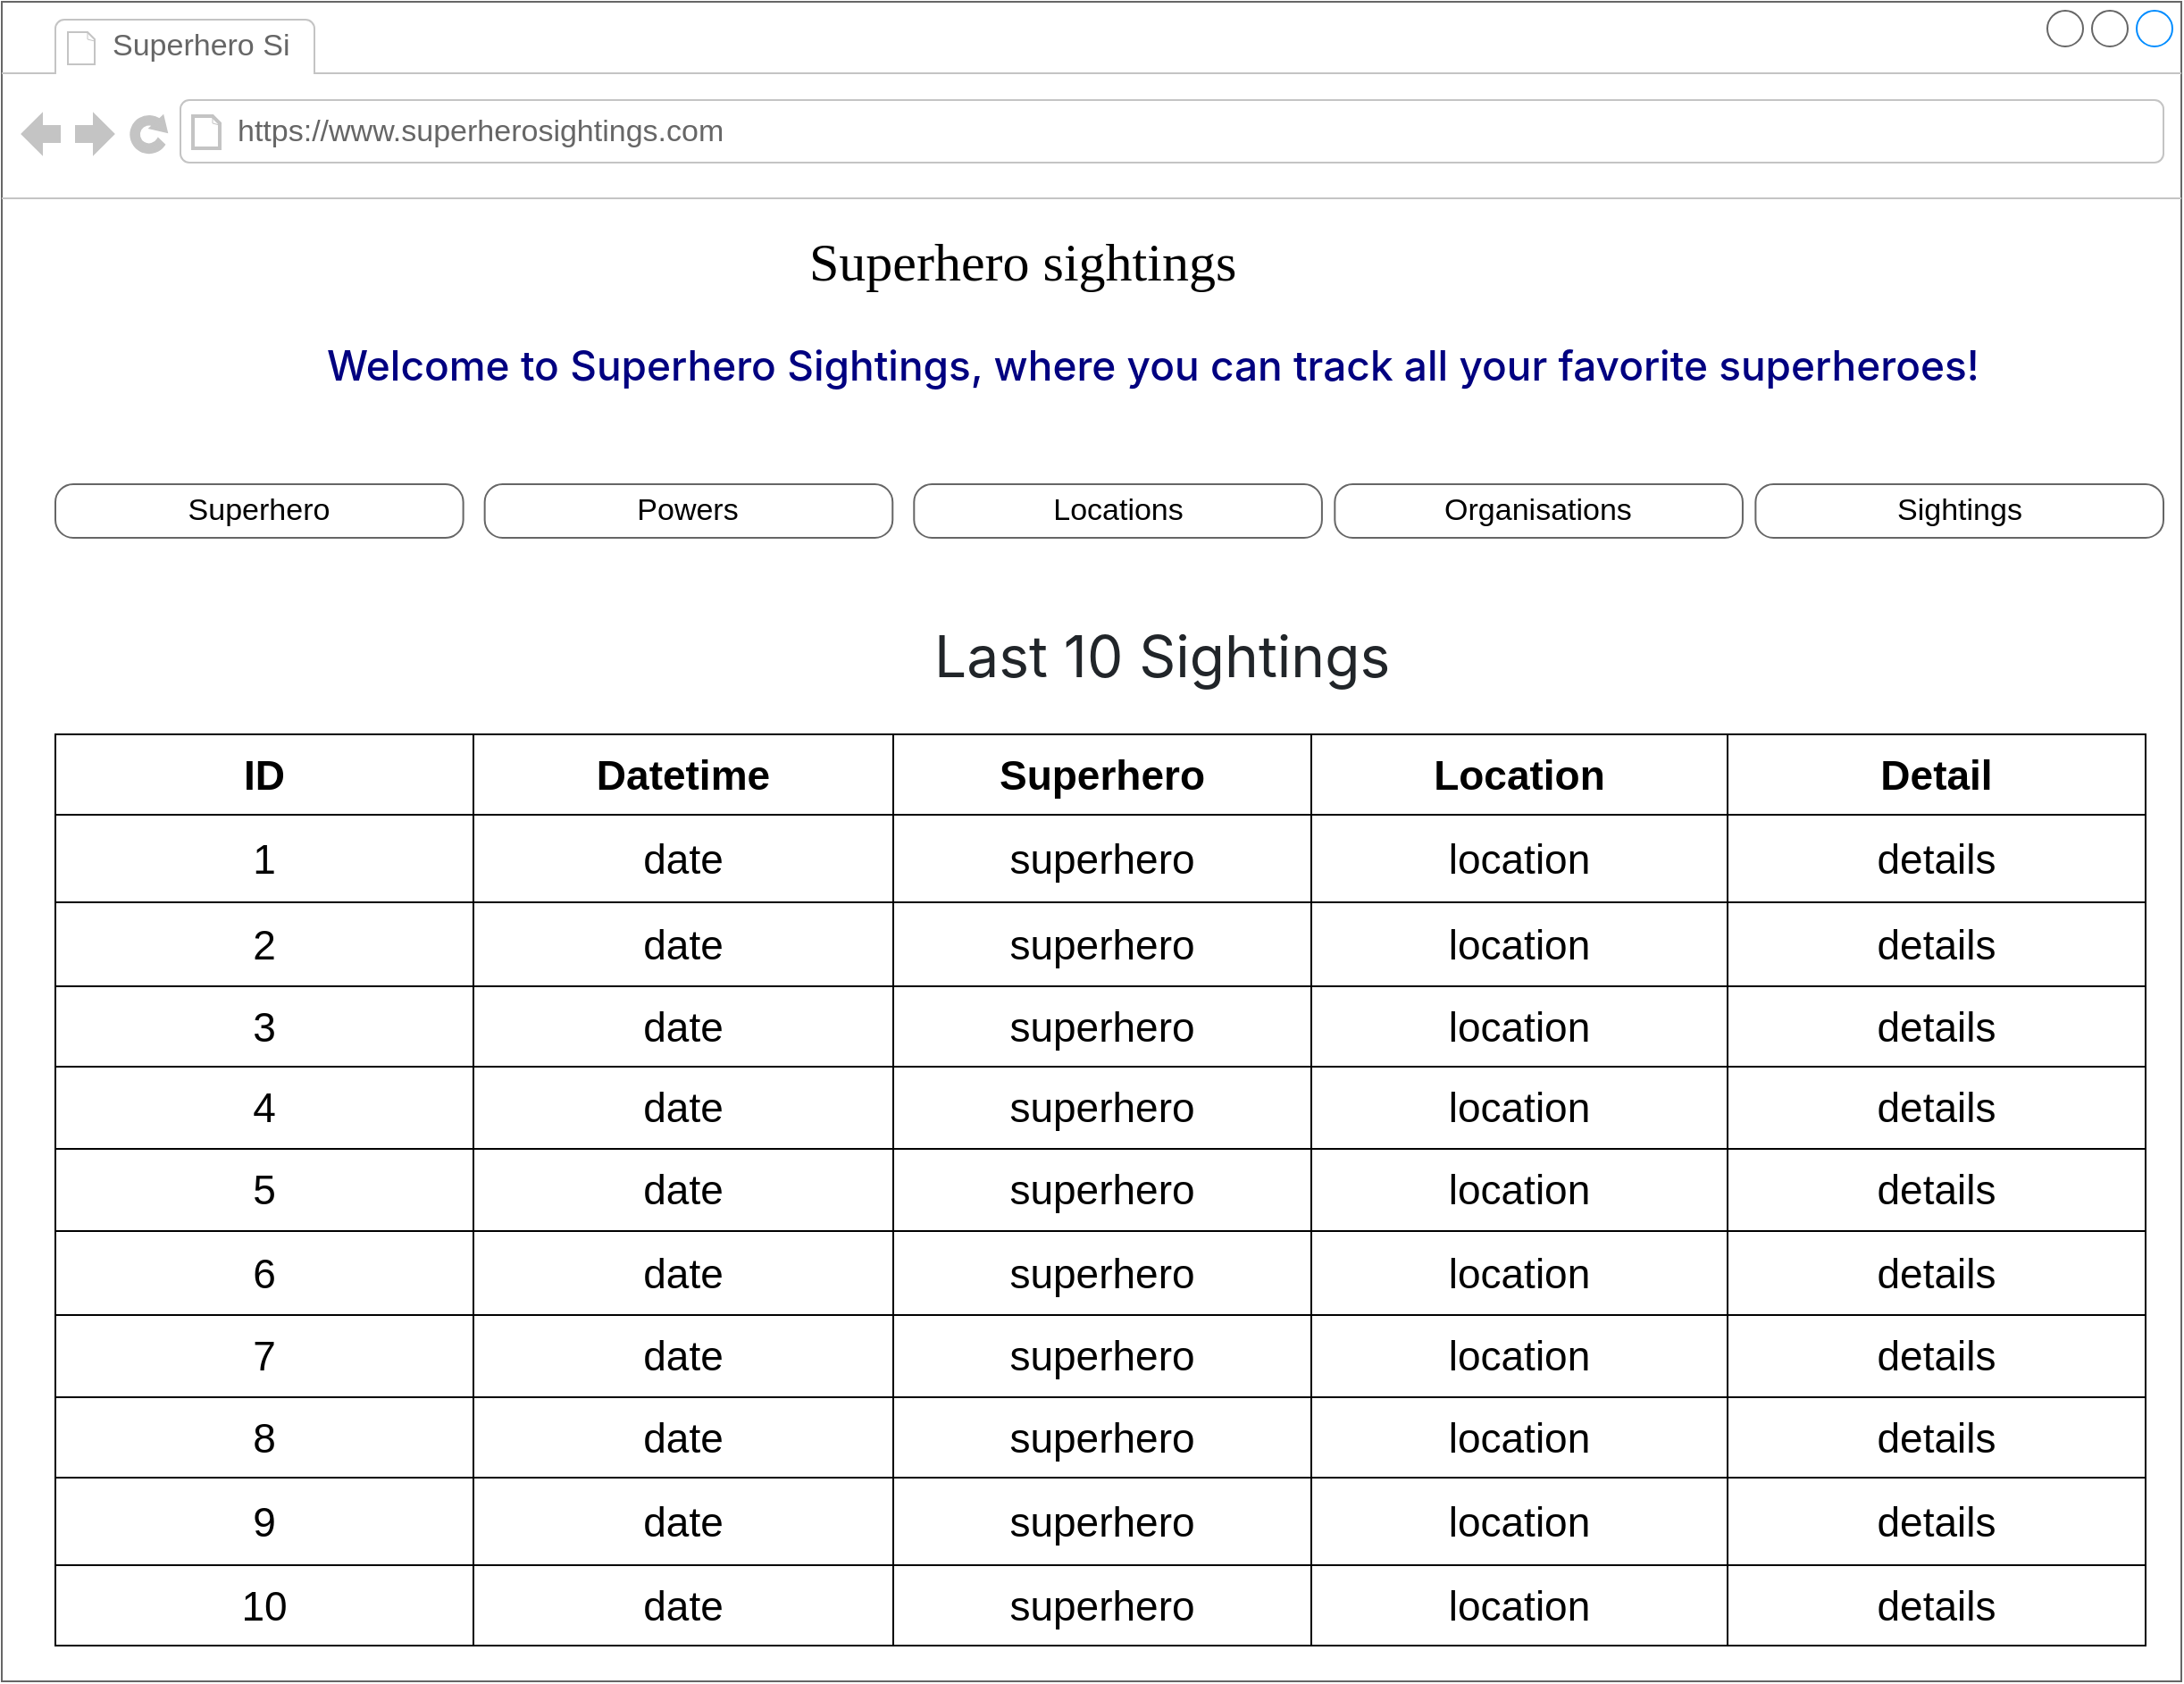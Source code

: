 <mxfile version="20.3.6" type="device" pages="21"><diagram name="Index" id="2cc2dc42-3aac-f2a9-1cec-7a8b7cbee084"><mxGraphModel dx="1038" dy="538" grid="1" gridSize="10" guides="1" tooltips="1" connect="1" arrows="1" fold="1" page="1" pageScale="1" pageWidth="1100" pageHeight="850" background="#ffffff" math="0" shadow="0"><root><mxCell id="0"/><mxCell id="1" parent="0"/><mxCell id="7026571954dc6520-1" value="" style="strokeWidth=1;shadow=0;dashed=0;align=center;html=1;shape=mxgraph.mockup.containers.browserWindow;rSize=0;strokeColor=#666666;mainText=,;recursiveResize=0;rounded=0;labelBackgroundColor=none;fontFamily=Verdana;fontSize=12" parent="1" vertex="1"><mxGeometry x="30" y="30" width="1220" height="940" as="geometry"/></mxCell><mxCell id="7026571954dc6520-2" value="&lt;span style=&quot;color: rgba(0, 0, 0, 0); font-family: monospace; font-size: 0px;&quot;&gt;%3CmxGraphModel%3E%3Croot%3E%3CmxCell%20id%3D%220%22%2F%3E%3CmxCell%20id%3D%221%22%20parent%3D%220%22%2F%3E%3CmxCell%20id%3D%222%22%20value%3D%22Superhero%20Si%22%20style%3D%22strokeWidth%3D1%3Bshadow%3D0%3Bdashed%3D0%3Balign%3Dcenter%3Bhtml%3D1%3Bshape%3Dmxgraph.mockup.containers.anchor%3BfontSize%3D17%3BfontColor%3D%23666666%3Balign%3Dleft%3B%22%20vertex%3D%221%22%20parent%3D%221%22%3E%3CmxGeometry%20x%3D%2290%22%20y%3D%2242%22%20width%3D%22100%22%20height%3D%2226%22%20as%3D%22geometry%22%2F%3E%3C%2FmxCell%3E%3C%2Froot%3E%3C%2FmxGraphModel%3E&lt;/span&gt;" style="strokeWidth=1;shadow=0;dashed=0;align=center;html=1;shape=mxgraph.mockup.containers.anchor;fontSize=17;fontColor=#666666;align=left;" parent="7026571954dc6520-1" vertex="1"><mxGeometry x="60" y="12" width="100" height="26" as="geometry"/></mxCell><mxCell id="7026571954dc6520-3" value="https://www.superherosightings.com" style="strokeWidth=1;shadow=0;dashed=0;align=center;html=1;shape=mxgraph.mockup.containers.anchor;rSize=0;fontSize=17;fontColor=#666666;align=left;" parent="7026571954dc6520-1" vertex="1"><mxGeometry x="130" y="60" width="250" height="26" as="geometry"/></mxCell><mxCell id="7026571954dc6520-4" value="Superhero sightings" style="text;html=1;points=[];align=left;verticalAlign=top;spacingTop=-4;fontSize=30;fontFamily=Verdana" parent="7026571954dc6520-1" vertex="1"><mxGeometry x="450" y="125" width="340" height="50" as="geometry"/></mxCell><mxCell id="_bSHHdRTlSyMkBiciJuH-1" value="&lt;h3 style=&quot;box-sizing: border-box; margin-top: 0px; margin-bottom: 0.5rem; font-family: -apple-system, BlinkMacSystemFont, &amp;quot;Segoe UI&amp;quot;, Roboto, &amp;quot;Helvetica Neue&amp;quot;, Arial, sans-serif, &amp;quot;Apple Color Emoji&amp;quot;, &amp;quot;Segoe UI Emoji&amp;quot;, &amp;quot;Segoe UI Symbol&amp;quot;, &amp;quot;Noto Color Emoji&amp;quot;; font-weight: 500; line-height: 1.2; color: rgb(0, 0, 128); text-align: center;&quot;&gt;&lt;font style=&quot;font-size: 23px;&quot;&gt;Welcome to Superhero Sightings, where you can track all your favorite superheroes!&lt;/font&gt;&lt;/h3&gt;" style="text;html=1;points=[];align=left;verticalAlign=top;spacingTop=-4;fontSize=30;fontFamily=Verdana" parent="7026571954dc6520-1" vertex="1"><mxGeometry x="180" y="175" width="340" height="50" as="geometry"/></mxCell><mxCell id="_bSHHdRTlSyMkBiciJuH-2" value="&lt;span style=&quot;color: rgb(33, 37, 41); font-family: -apple-system, BlinkMacSystemFont, &amp;quot;Segoe UI&amp;quot;, Roboto, &amp;quot;Helvetica Neue&amp;quot;, Arial, sans-serif, &amp;quot;Apple Color Emoji&amp;quot;, &amp;quot;Segoe UI Emoji&amp;quot;, &amp;quot;Segoe UI Symbol&amp;quot;, &amp;quot;Noto Color Emoji&amp;quot;; font-size: 32px; text-align: center;&quot;&gt;&lt;span style=&quot;background-color: rgb(255, 255, 255);&quot;&gt;Last 10 Sightings&lt;br&gt;&lt;/span&gt;&lt;br&gt;&lt;/span&gt;" style="text;html=1;points=[];align=left;verticalAlign=top;spacingTop=-4;fontSize=30;fontFamily=Verdana" parent="7026571954dc6520-1" vertex="1"><mxGeometry x="520" y="345" width="340" height="50" as="geometry"/></mxCell><mxCell id="_bSHHdRTlSyMkBiciJuH-31" value="" style="shape=table;html=1;whiteSpace=wrap;startSize=0;container=1;collapsible=0;childLayout=tableLayout;labelBackgroundColor=#FFFFFF;fontSize=23;" parent="7026571954dc6520-1" vertex="1"><mxGeometry x="30" y="410" width="1170" height="510" as="geometry"/></mxCell><mxCell id="_bSHHdRTlSyMkBiciJuH-32" value="" style="shape=tableRow;horizontal=0;startSize=0;swimlaneHead=0;swimlaneBody=0;top=0;left=0;bottom=0;right=0;collapsible=0;dropTarget=0;fillColor=none;points=[[0,0.5],[1,0.5]];portConstraint=eastwest;labelBackgroundColor=#FFFFFF;fontSize=23;" parent="_bSHHdRTlSyMkBiciJuH-31" vertex="1"><mxGeometry width="1170" height="45" as="geometry"/></mxCell><mxCell id="_bSHHdRTlSyMkBiciJuH-33" value="ID" style="shape=partialRectangle;html=1;whiteSpace=wrap;connectable=0;fillColor=none;top=0;left=0;bottom=0;right=0;overflow=hidden;labelBackgroundColor=#FFFFFF;fontSize=23;fontStyle=1" parent="_bSHHdRTlSyMkBiciJuH-32" vertex="1"><mxGeometry width="234" height="45" as="geometry"><mxRectangle width="234" height="45" as="alternateBounds"/></mxGeometry></mxCell><mxCell id="_bSHHdRTlSyMkBiciJuH-34" value="Datetime" style="shape=partialRectangle;html=1;whiteSpace=wrap;connectable=0;fillColor=none;top=0;left=0;bottom=0;right=0;overflow=hidden;labelBackgroundColor=#FFFFFF;fontSize=23;fontStyle=1" parent="_bSHHdRTlSyMkBiciJuH-32" vertex="1"><mxGeometry x="234" width="235" height="45" as="geometry"><mxRectangle width="235" height="45" as="alternateBounds"/></mxGeometry></mxCell><mxCell id="_bSHHdRTlSyMkBiciJuH-35" value="Superhero" style="shape=partialRectangle;html=1;whiteSpace=wrap;connectable=0;fillColor=none;top=0;left=0;bottom=0;right=0;overflow=hidden;labelBackgroundColor=#FFFFFF;fontSize=23;fontStyle=1" parent="_bSHHdRTlSyMkBiciJuH-32" vertex="1"><mxGeometry x="469" width="234" height="45" as="geometry"><mxRectangle width="234" height="45" as="alternateBounds"/></mxGeometry></mxCell><mxCell id="_bSHHdRTlSyMkBiciJuH-73" value="&lt;b&gt;Location&lt;/b&gt;" style="shape=partialRectangle;html=1;whiteSpace=wrap;connectable=0;fillColor=none;top=0;left=0;bottom=0;right=0;overflow=hidden;labelBackgroundColor=#FFFFFF;fontSize=23;" parent="_bSHHdRTlSyMkBiciJuH-32" vertex="1"><mxGeometry x="703" width="233" height="45" as="geometry"><mxRectangle width="233" height="45" as="alternateBounds"/></mxGeometry></mxCell><mxCell id="_bSHHdRTlSyMkBiciJuH-83" value="&lt;b&gt;Detail&lt;/b&gt;" style="shape=partialRectangle;html=1;whiteSpace=wrap;connectable=0;fillColor=none;top=0;left=0;bottom=0;right=0;overflow=hidden;labelBackgroundColor=#FFFFFF;fontSize=23;" parent="_bSHHdRTlSyMkBiciJuH-32" vertex="1"><mxGeometry x="936" width="234" height="45" as="geometry"><mxRectangle width="234" height="45" as="alternateBounds"/></mxGeometry></mxCell><mxCell id="_bSHHdRTlSyMkBiciJuH-36" value="" style="shape=tableRow;horizontal=0;startSize=0;swimlaneHead=0;swimlaneBody=0;top=0;left=0;bottom=0;right=0;collapsible=0;dropTarget=0;fillColor=none;points=[[0,0.5],[1,0.5]];portConstraint=eastwest;labelBackgroundColor=#FFFFFF;fontSize=23;" parent="_bSHHdRTlSyMkBiciJuH-31" vertex="1"><mxGeometry y="45" width="1170" height="49" as="geometry"/></mxCell><mxCell id="_bSHHdRTlSyMkBiciJuH-37" value="1" style="shape=partialRectangle;html=1;whiteSpace=wrap;connectable=0;fillColor=none;top=0;left=0;bottom=0;right=0;overflow=hidden;labelBackgroundColor=#FFFFFF;fontSize=23;" parent="_bSHHdRTlSyMkBiciJuH-36" vertex="1"><mxGeometry width="234" height="49" as="geometry"><mxRectangle width="234" height="49" as="alternateBounds"/></mxGeometry></mxCell><mxCell id="_bSHHdRTlSyMkBiciJuH-38" value="date" style="shape=partialRectangle;html=1;whiteSpace=wrap;connectable=0;fillColor=none;top=0;left=0;bottom=0;right=0;overflow=hidden;labelBackgroundColor=#FFFFFF;fontSize=23;" parent="_bSHHdRTlSyMkBiciJuH-36" vertex="1"><mxGeometry x="234" width="235" height="49" as="geometry"><mxRectangle width="235" height="49" as="alternateBounds"/></mxGeometry></mxCell><mxCell id="_bSHHdRTlSyMkBiciJuH-39" value="superhero" style="shape=partialRectangle;html=1;whiteSpace=wrap;connectable=0;fillColor=none;top=0;left=0;bottom=0;right=0;overflow=hidden;labelBackgroundColor=#FFFFFF;fontSize=23;" parent="_bSHHdRTlSyMkBiciJuH-36" vertex="1"><mxGeometry x="469" width="234" height="49" as="geometry"><mxRectangle width="234" height="49" as="alternateBounds"/></mxGeometry></mxCell><mxCell id="_bSHHdRTlSyMkBiciJuH-74" value="location" style="shape=partialRectangle;html=1;whiteSpace=wrap;connectable=0;fillColor=none;top=0;left=0;bottom=0;right=0;overflow=hidden;labelBackgroundColor=#FFFFFF;fontSize=23;" parent="_bSHHdRTlSyMkBiciJuH-36" vertex="1"><mxGeometry x="703" width="233" height="49" as="geometry"><mxRectangle width="233" height="49" as="alternateBounds"/></mxGeometry></mxCell><mxCell id="_bSHHdRTlSyMkBiciJuH-84" value="details" style="shape=partialRectangle;html=1;whiteSpace=wrap;connectable=0;fillColor=none;top=0;left=0;bottom=0;right=0;overflow=hidden;labelBackgroundColor=#FFFFFF;fontSize=23;" parent="_bSHHdRTlSyMkBiciJuH-36" vertex="1"><mxGeometry x="936" width="234" height="49" as="geometry"><mxRectangle width="234" height="49" as="alternateBounds"/></mxGeometry></mxCell><mxCell id="_bSHHdRTlSyMkBiciJuH-40" value="" style="shape=tableRow;horizontal=0;startSize=0;swimlaneHead=0;swimlaneBody=0;top=0;left=0;bottom=0;right=0;collapsible=0;dropTarget=0;fillColor=none;points=[[0,0.5],[1,0.5]];portConstraint=eastwest;labelBackgroundColor=#FFFFFF;fontSize=23;" parent="_bSHHdRTlSyMkBiciJuH-31" vertex="1"><mxGeometry y="94" width="1170" height="47" as="geometry"/></mxCell><mxCell id="_bSHHdRTlSyMkBiciJuH-41" value="2" style="shape=partialRectangle;html=1;whiteSpace=wrap;connectable=0;fillColor=none;top=0;left=0;bottom=0;right=0;overflow=hidden;labelBackgroundColor=#FFFFFF;fontSize=23;" parent="_bSHHdRTlSyMkBiciJuH-40" vertex="1"><mxGeometry width="234" height="47" as="geometry"><mxRectangle width="234" height="47" as="alternateBounds"/></mxGeometry></mxCell><mxCell id="_bSHHdRTlSyMkBiciJuH-42" value="&lt;span style=&quot;color: rgb(0, 0, 0); font-family: Helvetica; font-size: 23px; font-style: normal; font-variant-ligatures: normal; font-variant-caps: normal; font-weight: 400; letter-spacing: normal; orphans: 2; text-align: center; text-indent: 0px; text-transform: none; widows: 2; word-spacing: 0px; -webkit-text-stroke-width: 0px; background-color: rgb(255, 255, 255); text-decoration-thickness: initial; text-decoration-style: initial; text-decoration-color: initial; float: none; display: inline !important;&quot;&gt;date&lt;/span&gt;&lt;br&gt;" style="shape=partialRectangle;html=1;whiteSpace=wrap;connectable=0;fillColor=none;top=0;left=0;bottom=0;right=0;overflow=hidden;labelBackgroundColor=#FFFFFF;fontSize=23;" parent="_bSHHdRTlSyMkBiciJuH-40" vertex="1"><mxGeometry x="234" width="235" height="47" as="geometry"><mxRectangle width="235" height="47" as="alternateBounds"/></mxGeometry></mxCell><mxCell id="_bSHHdRTlSyMkBiciJuH-43" value="superhero" style="shape=partialRectangle;html=1;whiteSpace=wrap;connectable=0;fillColor=none;top=0;left=0;bottom=0;right=0;overflow=hidden;pointerEvents=1;labelBackgroundColor=#FFFFFF;fontSize=23;" parent="_bSHHdRTlSyMkBiciJuH-40" vertex="1"><mxGeometry x="469" width="234" height="47" as="geometry"><mxRectangle width="234" height="47" as="alternateBounds"/></mxGeometry></mxCell><mxCell id="_bSHHdRTlSyMkBiciJuH-75" value="location" style="shape=partialRectangle;html=1;whiteSpace=wrap;connectable=0;fillColor=none;top=0;left=0;bottom=0;right=0;overflow=hidden;pointerEvents=1;labelBackgroundColor=#FFFFFF;fontSize=23;" parent="_bSHHdRTlSyMkBiciJuH-40" vertex="1"><mxGeometry x="703" width="233" height="47" as="geometry"><mxRectangle width="233" height="47" as="alternateBounds"/></mxGeometry></mxCell><mxCell id="_bSHHdRTlSyMkBiciJuH-85" value="details" style="shape=partialRectangle;html=1;whiteSpace=wrap;connectable=0;fillColor=none;top=0;left=0;bottom=0;right=0;overflow=hidden;pointerEvents=1;labelBackgroundColor=#FFFFFF;fontSize=23;" parent="_bSHHdRTlSyMkBiciJuH-40" vertex="1"><mxGeometry x="936" width="234" height="47" as="geometry"><mxRectangle width="234" height="47" as="alternateBounds"/></mxGeometry></mxCell><mxCell id="_bSHHdRTlSyMkBiciJuH-45" style="shape=tableRow;horizontal=0;startSize=0;swimlaneHead=0;swimlaneBody=0;top=0;left=0;bottom=0;right=0;collapsible=0;dropTarget=0;fillColor=none;points=[[0,0.5],[1,0.5]];portConstraint=eastwest;labelBackgroundColor=#FFFFFF;fontSize=23;" parent="_bSHHdRTlSyMkBiciJuH-31" vertex="1"><mxGeometry y="141" width="1170" height="45" as="geometry"/></mxCell><mxCell id="_bSHHdRTlSyMkBiciJuH-46" value="3" style="shape=partialRectangle;html=1;whiteSpace=wrap;connectable=0;fillColor=none;top=0;left=0;bottom=0;right=0;overflow=hidden;labelBackgroundColor=#FFFFFF;fontSize=23;" parent="_bSHHdRTlSyMkBiciJuH-45" vertex="1"><mxGeometry width="234" height="45" as="geometry"><mxRectangle width="234" height="45" as="alternateBounds"/></mxGeometry></mxCell><mxCell id="_bSHHdRTlSyMkBiciJuH-47" value="date" style="shape=partialRectangle;html=1;whiteSpace=wrap;connectable=0;fillColor=none;top=0;left=0;bottom=0;right=0;overflow=hidden;labelBackgroundColor=#FFFFFF;fontSize=23;" parent="_bSHHdRTlSyMkBiciJuH-45" vertex="1"><mxGeometry x="234" width="235" height="45" as="geometry"><mxRectangle width="235" height="45" as="alternateBounds"/></mxGeometry></mxCell><mxCell id="_bSHHdRTlSyMkBiciJuH-48" value="superhero" style="shape=partialRectangle;html=1;whiteSpace=wrap;connectable=0;fillColor=none;top=0;left=0;bottom=0;right=0;overflow=hidden;pointerEvents=1;labelBackgroundColor=#FFFFFF;fontSize=23;" parent="_bSHHdRTlSyMkBiciJuH-45" vertex="1"><mxGeometry x="469" width="234" height="45" as="geometry"><mxRectangle width="234" height="45" as="alternateBounds"/></mxGeometry></mxCell><mxCell id="_bSHHdRTlSyMkBiciJuH-76" value="location" style="shape=partialRectangle;html=1;whiteSpace=wrap;connectable=0;fillColor=none;top=0;left=0;bottom=0;right=0;overflow=hidden;pointerEvents=1;labelBackgroundColor=#FFFFFF;fontSize=23;" parent="_bSHHdRTlSyMkBiciJuH-45" vertex="1"><mxGeometry x="703" width="233" height="45" as="geometry"><mxRectangle width="233" height="45" as="alternateBounds"/></mxGeometry></mxCell><mxCell id="_bSHHdRTlSyMkBiciJuH-86" value="details" style="shape=partialRectangle;html=1;whiteSpace=wrap;connectable=0;fillColor=none;top=0;left=0;bottom=0;right=0;overflow=hidden;pointerEvents=1;labelBackgroundColor=#FFFFFF;fontSize=23;" parent="_bSHHdRTlSyMkBiciJuH-45" vertex="1"><mxGeometry x="936" width="234" height="45" as="geometry"><mxRectangle width="234" height="45" as="alternateBounds"/></mxGeometry></mxCell><mxCell id="_bSHHdRTlSyMkBiciJuH-49" style="shape=tableRow;horizontal=0;startSize=0;swimlaneHead=0;swimlaneBody=0;top=0;left=0;bottom=0;right=0;collapsible=0;dropTarget=0;fillColor=none;points=[[0,0.5],[1,0.5]];portConstraint=eastwest;labelBackgroundColor=#FFFFFF;fontSize=23;" parent="_bSHHdRTlSyMkBiciJuH-31" vertex="1"><mxGeometry y="186" width="1170" height="46" as="geometry"/></mxCell><mxCell id="_bSHHdRTlSyMkBiciJuH-50" value="4" style="shape=partialRectangle;html=1;whiteSpace=wrap;connectable=0;fillColor=none;top=0;left=0;bottom=0;right=0;overflow=hidden;labelBackgroundColor=#FFFFFF;fontSize=23;" parent="_bSHHdRTlSyMkBiciJuH-49" vertex="1"><mxGeometry width="234" height="46" as="geometry"><mxRectangle width="234" height="46" as="alternateBounds"/></mxGeometry></mxCell><mxCell id="_bSHHdRTlSyMkBiciJuH-51" value="date" style="shape=partialRectangle;html=1;whiteSpace=wrap;connectable=0;fillColor=none;top=0;left=0;bottom=0;right=0;overflow=hidden;labelBackgroundColor=#FFFFFF;fontSize=23;" parent="_bSHHdRTlSyMkBiciJuH-49" vertex="1"><mxGeometry x="234" width="235" height="46" as="geometry"><mxRectangle width="235" height="46" as="alternateBounds"/></mxGeometry></mxCell><mxCell id="_bSHHdRTlSyMkBiciJuH-52" value="superhero" style="shape=partialRectangle;html=1;whiteSpace=wrap;connectable=0;fillColor=none;top=0;left=0;bottom=0;right=0;overflow=hidden;pointerEvents=1;labelBackgroundColor=#FFFFFF;fontSize=23;" parent="_bSHHdRTlSyMkBiciJuH-49" vertex="1"><mxGeometry x="469" width="234" height="46" as="geometry"><mxRectangle width="234" height="46" as="alternateBounds"/></mxGeometry></mxCell><mxCell id="_bSHHdRTlSyMkBiciJuH-77" value="location" style="shape=partialRectangle;html=1;whiteSpace=wrap;connectable=0;fillColor=none;top=0;left=0;bottom=0;right=0;overflow=hidden;pointerEvents=1;labelBackgroundColor=#FFFFFF;fontSize=23;" parent="_bSHHdRTlSyMkBiciJuH-49" vertex="1"><mxGeometry x="703" width="233" height="46" as="geometry"><mxRectangle width="233" height="46" as="alternateBounds"/></mxGeometry></mxCell><mxCell id="_bSHHdRTlSyMkBiciJuH-87" value="details" style="shape=partialRectangle;html=1;whiteSpace=wrap;connectable=0;fillColor=none;top=0;left=0;bottom=0;right=0;overflow=hidden;pointerEvents=1;labelBackgroundColor=#FFFFFF;fontSize=23;" parent="_bSHHdRTlSyMkBiciJuH-49" vertex="1"><mxGeometry x="936" width="234" height="46" as="geometry"><mxRectangle width="234" height="46" as="alternateBounds"/></mxGeometry></mxCell><mxCell id="_bSHHdRTlSyMkBiciJuH-53" style="shape=tableRow;horizontal=0;startSize=0;swimlaneHead=0;swimlaneBody=0;top=0;left=0;bottom=0;right=0;collapsible=0;dropTarget=0;fillColor=none;points=[[0,0.5],[1,0.5]];portConstraint=eastwest;labelBackgroundColor=#FFFFFF;fontSize=23;" parent="_bSHHdRTlSyMkBiciJuH-31" vertex="1"><mxGeometry y="232" width="1170" height="46" as="geometry"/></mxCell><mxCell id="_bSHHdRTlSyMkBiciJuH-54" value="5" style="shape=partialRectangle;html=1;whiteSpace=wrap;connectable=0;fillColor=none;top=0;left=0;bottom=0;right=0;overflow=hidden;labelBackgroundColor=#FFFFFF;fontSize=23;" parent="_bSHHdRTlSyMkBiciJuH-53" vertex="1"><mxGeometry width="234" height="46" as="geometry"><mxRectangle width="234" height="46" as="alternateBounds"/></mxGeometry></mxCell><mxCell id="_bSHHdRTlSyMkBiciJuH-55" value="date" style="shape=partialRectangle;html=1;whiteSpace=wrap;connectable=0;fillColor=none;top=0;left=0;bottom=0;right=0;overflow=hidden;labelBackgroundColor=#FFFFFF;fontSize=23;" parent="_bSHHdRTlSyMkBiciJuH-53" vertex="1"><mxGeometry x="234" width="235" height="46" as="geometry"><mxRectangle width="235" height="46" as="alternateBounds"/></mxGeometry></mxCell><mxCell id="_bSHHdRTlSyMkBiciJuH-56" value="superhero" style="shape=partialRectangle;html=1;whiteSpace=wrap;connectable=0;fillColor=none;top=0;left=0;bottom=0;right=0;overflow=hidden;pointerEvents=1;labelBackgroundColor=#FFFFFF;fontSize=23;" parent="_bSHHdRTlSyMkBiciJuH-53" vertex="1"><mxGeometry x="469" width="234" height="46" as="geometry"><mxRectangle width="234" height="46" as="alternateBounds"/></mxGeometry></mxCell><mxCell id="_bSHHdRTlSyMkBiciJuH-78" value="location" style="shape=partialRectangle;html=1;whiteSpace=wrap;connectable=0;fillColor=none;top=0;left=0;bottom=0;right=0;overflow=hidden;pointerEvents=1;labelBackgroundColor=#FFFFFF;fontSize=23;" parent="_bSHHdRTlSyMkBiciJuH-53" vertex="1"><mxGeometry x="703" width="233" height="46" as="geometry"><mxRectangle width="233" height="46" as="alternateBounds"/></mxGeometry></mxCell><mxCell id="_bSHHdRTlSyMkBiciJuH-88" value="details" style="shape=partialRectangle;html=1;whiteSpace=wrap;connectable=0;fillColor=none;top=0;left=0;bottom=0;right=0;overflow=hidden;pointerEvents=1;labelBackgroundColor=#FFFFFF;fontSize=23;" parent="_bSHHdRTlSyMkBiciJuH-53" vertex="1"><mxGeometry x="936" width="234" height="46" as="geometry"><mxRectangle width="234" height="46" as="alternateBounds"/></mxGeometry></mxCell><mxCell id="_bSHHdRTlSyMkBiciJuH-57" style="shape=tableRow;horizontal=0;startSize=0;swimlaneHead=0;swimlaneBody=0;top=0;left=0;bottom=0;right=0;collapsible=0;dropTarget=0;fillColor=none;points=[[0,0.5],[1,0.5]];portConstraint=eastwest;labelBackgroundColor=#FFFFFF;fontSize=23;" parent="_bSHHdRTlSyMkBiciJuH-31" vertex="1"><mxGeometry y="278" width="1170" height="47" as="geometry"/></mxCell><mxCell id="_bSHHdRTlSyMkBiciJuH-58" value="6" style="shape=partialRectangle;html=1;whiteSpace=wrap;connectable=0;fillColor=none;top=0;left=0;bottom=0;right=0;overflow=hidden;labelBackgroundColor=#FFFFFF;fontSize=23;" parent="_bSHHdRTlSyMkBiciJuH-57" vertex="1"><mxGeometry width="234" height="47" as="geometry"><mxRectangle width="234" height="47" as="alternateBounds"/></mxGeometry></mxCell><mxCell id="_bSHHdRTlSyMkBiciJuH-59" value="date" style="shape=partialRectangle;html=1;whiteSpace=wrap;connectable=0;fillColor=none;top=0;left=0;bottom=0;right=0;overflow=hidden;labelBackgroundColor=#FFFFFF;fontSize=23;" parent="_bSHHdRTlSyMkBiciJuH-57" vertex="1"><mxGeometry x="234" width="235" height="47" as="geometry"><mxRectangle width="235" height="47" as="alternateBounds"/></mxGeometry></mxCell><mxCell id="_bSHHdRTlSyMkBiciJuH-60" value="superhero" style="shape=partialRectangle;html=1;whiteSpace=wrap;connectable=0;fillColor=none;top=0;left=0;bottom=0;right=0;overflow=hidden;pointerEvents=1;labelBackgroundColor=#FFFFFF;fontSize=23;" parent="_bSHHdRTlSyMkBiciJuH-57" vertex="1"><mxGeometry x="469" width="234" height="47" as="geometry"><mxRectangle width="234" height="47" as="alternateBounds"/></mxGeometry></mxCell><mxCell id="_bSHHdRTlSyMkBiciJuH-79" value="location" style="shape=partialRectangle;html=1;whiteSpace=wrap;connectable=0;fillColor=none;top=0;left=0;bottom=0;right=0;overflow=hidden;pointerEvents=1;labelBackgroundColor=#FFFFFF;fontSize=23;" parent="_bSHHdRTlSyMkBiciJuH-57" vertex="1"><mxGeometry x="703" width="233" height="47" as="geometry"><mxRectangle width="233" height="47" as="alternateBounds"/></mxGeometry></mxCell><mxCell id="_bSHHdRTlSyMkBiciJuH-89" value="details" style="shape=partialRectangle;html=1;whiteSpace=wrap;connectable=0;fillColor=none;top=0;left=0;bottom=0;right=0;overflow=hidden;pointerEvents=1;labelBackgroundColor=#FFFFFF;fontSize=23;" parent="_bSHHdRTlSyMkBiciJuH-57" vertex="1"><mxGeometry x="936" width="234" height="47" as="geometry"><mxRectangle width="234" height="47" as="alternateBounds"/></mxGeometry></mxCell><mxCell id="_bSHHdRTlSyMkBiciJuH-61" style="shape=tableRow;horizontal=0;startSize=0;swimlaneHead=0;swimlaneBody=0;top=0;left=0;bottom=0;right=0;collapsible=0;dropTarget=0;fillColor=none;points=[[0,0.5],[1,0.5]];portConstraint=eastwest;labelBackgroundColor=#FFFFFF;fontSize=23;" parent="_bSHHdRTlSyMkBiciJuH-31" vertex="1"><mxGeometry y="325" width="1170" height="46" as="geometry"/></mxCell><mxCell id="_bSHHdRTlSyMkBiciJuH-62" value="7" style="shape=partialRectangle;html=1;whiteSpace=wrap;connectable=0;fillColor=none;top=0;left=0;bottom=0;right=0;overflow=hidden;labelBackgroundColor=#FFFFFF;fontSize=23;" parent="_bSHHdRTlSyMkBiciJuH-61" vertex="1"><mxGeometry width="234" height="46" as="geometry"><mxRectangle width="234" height="46" as="alternateBounds"/></mxGeometry></mxCell><mxCell id="_bSHHdRTlSyMkBiciJuH-63" value="date" style="shape=partialRectangle;html=1;whiteSpace=wrap;connectable=0;fillColor=none;top=0;left=0;bottom=0;right=0;overflow=hidden;labelBackgroundColor=#FFFFFF;fontSize=23;" parent="_bSHHdRTlSyMkBiciJuH-61" vertex="1"><mxGeometry x="234" width="235" height="46" as="geometry"><mxRectangle width="235" height="46" as="alternateBounds"/></mxGeometry></mxCell><mxCell id="_bSHHdRTlSyMkBiciJuH-64" value="superhero" style="shape=partialRectangle;html=1;whiteSpace=wrap;connectable=0;fillColor=none;top=0;left=0;bottom=0;right=0;overflow=hidden;pointerEvents=1;labelBackgroundColor=#FFFFFF;fontSize=23;" parent="_bSHHdRTlSyMkBiciJuH-61" vertex="1"><mxGeometry x="469" width="234" height="46" as="geometry"><mxRectangle width="234" height="46" as="alternateBounds"/></mxGeometry></mxCell><mxCell id="_bSHHdRTlSyMkBiciJuH-80" value="location" style="shape=partialRectangle;html=1;whiteSpace=wrap;connectable=0;fillColor=none;top=0;left=0;bottom=0;right=0;overflow=hidden;pointerEvents=1;labelBackgroundColor=#FFFFFF;fontSize=23;" parent="_bSHHdRTlSyMkBiciJuH-61" vertex="1"><mxGeometry x="703" width="233" height="46" as="geometry"><mxRectangle width="233" height="46" as="alternateBounds"/></mxGeometry></mxCell><mxCell id="_bSHHdRTlSyMkBiciJuH-90" value="details" style="shape=partialRectangle;html=1;whiteSpace=wrap;connectable=0;fillColor=none;top=0;left=0;bottom=0;right=0;overflow=hidden;pointerEvents=1;labelBackgroundColor=#FFFFFF;fontSize=23;" parent="_bSHHdRTlSyMkBiciJuH-61" vertex="1"><mxGeometry x="936" width="234" height="46" as="geometry"><mxRectangle width="234" height="46" as="alternateBounds"/></mxGeometry></mxCell><mxCell id="_bSHHdRTlSyMkBiciJuH-65" style="shape=tableRow;horizontal=0;startSize=0;swimlaneHead=0;swimlaneBody=0;top=0;left=0;bottom=0;right=0;collapsible=0;dropTarget=0;fillColor=none;points=[[0,0.5],[1,0.5]];portConstraint=eastwest;labelBackgroundColor=#FFFFFF;fontSize=23;" parent="_bSHHdRTlSyMkBiciJuH-31" vertex="1"><mxGeometry y="371" width="1170" height="45" as="geometry"/></mxCell><mxCell id="_bSHHdRTlSyMkBiciJuH-66" value="8" style="shape=partialRectangle;html=1;whiteSpace=wrap;connectable=0;fillColor=none;top=0;left=0;bottom=0;right=0;overflow=hidden;labelBackgroundColor=#FFFFFF;fontSize=23;" parent="_bSHHdRTlSyMkBiciJuH-65" vertex="1"><mxGeometry width="234" height="45" as="geometry"><mxRectangle width="234" height="45" as="alternateBounds"/></mxGeometry></mxCell><mxCell id="_bSHHdRTlSyMkBiciJuH-67" value="date" style="shape=partialRectangle;html=1;whiteSpace=wrap;connectable=0;fillColor=none;top=0;left=0;bottom=0;right=0;overflow=hidden;labelBackgroundColor=#FFFFFF;fontSize=23;" parent="_bSHHdRTlSyMkBiciJuH-65" vertex="1"><mxGeometry x="234" width="235" height="45" as="geometry"><mxRectangle width="235" height="45" as="alternateBounds"/></mxGeometry></mxCell><mxCell id="_bSHHdRTlSyMkBiciJuH-68" value="superhero" style="shape=partialRectangle;html=1;whiteSpace=wrap;connectable=0;fillColor=none;top=0;left=0;bottom=0;right=0;overflow=hidden;pointerEvents=1;labelBackgroundColor=#FFFFFF;fontSize=23;" parent="_bSHHdRTlSyMkBiciJuH-65" vertex="1"><mxGeometry x="469" width="234" height="45" as="geometry"><mxRectangle width="234" height="45" as="alternateBounds"/></mxGeometry></mxCell><mxCell id="_bSHHdRTlSyMkBiciJuH-81" value="location" style="shape=partialRectangle;html=1;whiteSpace=wrap;connectable=0;fillColor=none;top=0;left=0;bottom=0;right=0;overflow=hidden;pointerEvents=1;labelBackgroundColor=#FFFFFF;fontSize=23;" parent="_bSHHdRTlSyMkBiciJuH-65" vertex="1"><mxGeometry x="703" width="233" height="45" as="geometry"><mxRectangle width="233" height="45" as="alternateBounds"/></mxGeometry></mxCell><mxCell id="_bSHHdRTlSyMkBiciJuH-91" value="details" style="shape=partialRectangle;html=1;whiteSpace=wrap;connectable=0;fillColor=none;top=0;left=0;bottom=0;right=0;overflow=hidden;pointerEvents=1;labelBackgroundColor=#FFFFFF;fontSize=23;" parent="_bSHHdRTlSyMkBiciJuH-65" vertex="1"><mxGeometry x="936" width="234" height="45" as="geometry"><mxRectangle width="234" height="45" as="alternateBounds"/></mxGeometry></mxCell><mxCell id="_bSHHdRTlSyMkBiciJuH-69" style="shape=tableRow;horizontal=0;startSize=0;swimlaneHead=0;swimlaneBody=0;top=0;left=0;bottom=0;right=0;collapsible=0;dropTarget=0;fillColor=none;points=[[0,0.5],[1,0.5]];portConstraint=eastwest;labelBackgroundColor=#FFFFFF;fontSize=23;" parent="_bSHHdRTlSyMkBiciJuH-31" vertex="1"><mxGeometry y="416" width="1170" height="49" as="geometry"/></mxCell><mxCell id="_bSHHdRTlSyMkBiciJuH-70" value="9" style="shape=partialRectangle;html=1;whiteSpace=wrap;connectable=0;fillColor=none;top=0;left=0;bottom=0;right=0;overflow=hidden;labelBackgroundColor=#FFFFFF;fontSize=23;" parent="_bSHHdRTlSyMkBiciJuH-69" vertex="1"><mxGeometry width="234" height="49" as="geometry"><mxRectangle width="234" height="49" as="alternateBounds"/></mxGeometry></mxCell><mxCell id="_bSHHdRTlSyMkBiciJuH-71" value="date" style="shape=partialRectangle;html=1;whiteSpace=wrap;connectable=0;fillColor=none;top=0;left=0;bottom=0;right=0;overflow=hidden;labelBackgroundColor=#FFFFFF;fontSize=23;" parent="_bSHHdRTlSyMkBiciJuH-69" vertex="1"><mxGeometry x="234" width="235" height="49" as="geometry"><mxRectangle width="235" height="49" as="alternateBounds"/></mxGeometry></mxCell><mxCell id="_bSHHdRTlSyMkBiciJuH-72" value="superhero" style="shape=partialRectangle;html=1;whiteSpace=wrap;connectable=0;fillColor=none;top=0;left=0;bottom=0;right=0;overflow=hidden;pointerEvents=1;labelBackgroundColor=#FFFFFF;fontSize=23;" parent="_bSHHdRTlSyMkBiciJuH-69" vertex="1"><mxGeometry x="469" width="234" height="49" as="geometry"><mxRectangle width="234" height="49" as="alternateBounds"/></mxGeometry></mxCell><mxCell id="_bSHHdRTlSyMkBiciJuH-82" value="location" style="shape=partialRectangle;html=1;whiteSpace=wrap;connectable=0;fillColor=none;top=0;left=0;bottom=0;right=0;overflow=hidden;pointerEvents=1;labelBackgroundColor=#FFFFFF;fontSize=23;" parent="_bSHHdRTlSyMkBiciJuH-69" vertex="1"><mxGeometry x="703" width="233" height="49" as="geometry"><mxRectangle width="233" height="49" as="alternateBounds"/></mxGeometry></mxCell><mxCell id="_bSHHdRTlSyMkBiciJuH-92" value="details" style="shape=partialRectangle;html=1;whiteSpace=wrap;connectable=0;fillColor=none;top=0;left=0;bottom=0;right=0;overflow=hidden;pointerEvents=1;labelBackgroundColor=#FFFFFF;fontSize=23;" parent="_bSHHdRTlSyMkBiciJuH-69" vertex="1"><mxGeometry x="936" width="234" height="49" as="geometry"><mxRectangle width="234" height="49" as="alternateBounds"/></mxGeometry></mxCell><mxCell id="_bSHHdRTlSyMkBiciJuH-93" style="shape=tableRow;horizontal=0;startSize=0;swimlaneHead=0;swimlaneBody=0;top=0;left=0;bottom=0;right=0;collapsible=0;dropTarget=0;fillColor=none;points=[[0,0.5],[1,0.5]];portConstraint=eastwest;labelBackgroundColor=#FFFFFF;fontSize=23;" parent="_bSHHdRTlSyMkBiciJuH-31" vertex="1"><mxGeometry y="465" width="1170" height="45" as="geometry"/></mxCell><mxCell id="_bSHHdRTlSyMkBiciJuH-94" value="10" style="shape=partialRectangle;html=1;whiteSpace=wrap;connectable=0;fillColor=none;top=0;left=0;bottom=0;right=0;overflow=hidden;labelBackgroundColor=#FFFFFF;fontSize=23;" parent="_bSHHdRTlSyMkBiciJuH-93" vertex="1"><mxGeometry width="234" height="45" as="geometry"><mxRectangle width="234" height="45" as="alternateBounds"/></mxGeometry></mxCell><mxCell id="_bSHHdRTlSyMkBiciJuH-95" value="date" style="shape=partialRectangle;html=1;whiteSpace=wrap;connectable=0;fillColor=none;top=0;left=0;bottom=0;right=0;overflow=hidden;labelBackgroundColor=#FFFFFF;fontSize=23;" parent="_bSHHdRTlSyMkBiciJuH-93" vertex="1"><mxGeometry x="234" width="235" height="45" as="geometry"><mxRectangle width="235" height="45" as="alternateBounds"/></mxGeometry></mxCell><mxCell id="_bSHHdRTlSyMkBiciJuH-96" value="superhero" style="shape=partialRectangle;html=1;whiteSpace=wrap;connectable=0;fillColor=none;top=0;left=0;bottom=0;right=0;overflow=hidden;pointerEvents=1;labelBackgroundColor=#FFFFFF;fontSize=23;" parent="_bSHHdRTlSyMkBiciJuH-93" vertex="1"><mxGeometry x="469" width="234" height="45" as="geometry"><mxRectangle width="234" height="45" as="alternateBounds"/></mxGeometry></mxCell><mxCell id="_bSHHdRTlSyMkBiciJuH-97" value="location" style="shape=partialRectangle;html=1;whiteSpace=wrap;connectable=0;fillColor=none;top=0;left=0;bottom=0;right=0;overflow=hidden;pointerEvents=1;labelBackgroundColor=#FFFFFF;fontSize=23;" parent="_bSHHdRTlSyMkBiciJuH-93" vertex="1"><mxGeometry x="703" width="233" height="45" as="geometry"><mxRectangle width="233" height="45" as="alternateBounds"/></mxGeometry></mxCell><mxCell id="_bSHHdRTlSyMkBiciJuH-98" value="details" style="shape=partialRectangle;html=1;whiteSpace=wrap;connectable=0;fillColor=none;top=0;left=0;bottom=0;right=0;overflow=hidden;pointerEvents=1;labelBackgroundColor=#FFFFFF;fontSize=23;" parent="_bSHHdRTlSyMkBiciJuH-93" vertex="1"><mxGeometry x="936" width="234" height="45" as="geometry"><mxRectangle width="234" height="45" as="alternateBounds"/></mxGeometry></mxCell><mxCell id="fBBk3qaR5oC0Swe_AGsR-2" value="" style="group" parent="7026571954dc6520-1" vertex="1" connectable="0"><mxGeometry x="30" y="270" width="1180" height="30" as="geometry"/></mxCell><mxCell id="1FFnmIm4WuDAt7eWRF6D-5" value="Superhero" style="strokeWidth=1;shadow=0;dashed=0;align=center;html=1;shape=mxgraph.mockup.buttons.button;strokeColor=#666666;mainText=;buttonStyle=round;fontSize=17;fontStyle=0;fillColor=none;whiteSpace=wrap;rounded=0;labelBackgroundColor=none;" parent="fBBk3qaR5oC0Swe_AGsR-2" vertex="1"><mxGeometry width="228.31" height="30" as="geometry"/></mxCell><mxCell id="1FFnmIm4WuDAt7eWRF6D-6" value="Powers" style="strokeWidth=1;shadow=0;dashed=0;align=center;html=1;shape=mxgraph.mockup.buttons.button;strokeColor=#666666;mainText=;buttonStyle=round;fontSize=17;fontStyle=0;fillColor=none;whiteSpace=wrap;rounded=0;labelBackgroundColor=none;" parent="fBBk3qaR5oC0Swe_AGsR-2" vertex="1"><mxGeometry x="240.326" width="228.31" height="30" as="geometry"/></mxCell><mxCell id="1FFnmIm4WuDAt7eWRF6D-7" value="Locations" style="strokeWidth=1;shadow=0;dashed=0;align=center;html=1;shape=mxgraph.mockup.buttons.button;strokeColor=#666666;mainText=;buttonStyle=round;fontSize=17;fontStyle=0;fillColor=none;whiteSpace=wrap;rounded=0;labelBackgroundColor=none;" parent="fBBk3qaR5oC0Swe_AGsR-2" vertex="1"><mxGeometry x="480.652" width="228.31" height="30" as="geometry"/></mxCell><mxCell id="1FFnmIm4WuDAt7eWRF6D-8" value="Organisations" style="strokeWidth=1;shadow=0;dashed=0;align=center;html=1;shape=mxgraph.mockup.buttons.button;strokeColor=#666666;mainText=;buttonStyle=round;fontSize=17;fontStyle=0;fillColor=none;whiteSpace=wrap;rounded=0;labelBackgroundColor=none;" parent="fBBk3qaR5oC0Swe_AGsR-2" vertex="1"><mxGeometry x="716.171" width="228.31" height="30" as="geometry"/></mxCell><mxCell id="1FFnmIm4WuDAt7eWRF6D-9" value="Sightings" style="strokeWidth=1;shadow=0;dashed=0;align=center;html=1;shape=mxgraph.mockup.buttons.button;strokeColor=#666666;mainText=;buttonStyle=round;fontSize=17;fontStyle=0;fillColor=none;whiteSpace=wrap;rounded=0;labelBackgroundColor=none;" parent="fBBk3qaR5oC0Swe_AGsR-2" vertex="1"><mxGeometry x="951.69" width="228.31" height="30" as="geometry"/></mxCell><mxCell id="lJq-i6kHjwWis9mHa_mO-1" value="Superhero Si" style="strokeWidth=1;shadow=0;dashed=0;align=center;html=1;shape=mxgraph.mockup.containers.anchor;fontSize=17;fontColor=#666666;align=left;" parent="1" vertex="1"><mxGeometry x="90" y="42" width="100" height="26" as="geometry"/></mxCell></root></mxGraphModel></diagram><diagram name="Superhero" id="jy7oSZLgaICSFJi2Ky3R"><mxGraphModel dx="1038" dy="1388" grid="1" gridSize="10" guides="1" tooltips="1" connect="1" arrows="1" fold="1" page="1" pageScale="1" pageWidth="1100" pageHeight="850" background="#ffffff" math="0" shadow="0"><root><mxCell id="pE8S5gmIIOPcPmGdW8ma-0"/><mxCell id="pE8S5gmIIOPcPmGdW8ma-1" parent="pE8S5gmIIOPcPmGdW8ma-0"/><mxCell id="pE8S5gmIIOPcPmGdW8ma-2" value="" style="strokeWidth=1;shadow=0;dashed=0;align=center;html=1;shape=mxgraph.mockup.containers.browserWindow;rSize=0;strokeColor=#666666;mainText=,;recursiveResize=0;rounded=0;labelBackgroundColor=none;fontFamily=Verdana;fontSize=12" parent="pE8S5gmIIOPcPmGdW8ma-1" vertex="1"><mxGeometry y="-30" width="1220" height="940" as="geometry"/></mxCell><mxCell id="pE8S5gmIIOPcPmGdW8ma-3" value="Superhero Si" style="strokeWidth=1;shadow=0;dashed=0;align=center;html=1;shape=mxgraph.mockup.containers.anchor;fontSize=17;fontColor=#666666;align=left;" parent="pE8S5gmIIOPcPmGdW8ma-2" vertex="1"><mxGeometry x="60" y="12" width="100" height="26" as="geometry"/></mxCell><mxCell id="pE8S5gmIIOPcPmGdW8ma-4" value="https://www.superherosightings.com/superhero" style="strokeWidth=1;shadow=0;dashed=0;align=center;html=1;shape=mxgraph.mockup.containers.anchor;rSize=0;fontSize=17;fontColor=#666666;align=left;" parent="pE8S5gmIIOPcPmGdW8ma-2" vertex="1"><mxGeometry x="130" y="60" width="590" height="26" as="geometry"/></mxCell><mxCell id="pE8S5gmIIOPcPmGdW8ma-5" value="Superhero sightings" style="text;html=1;points=[];align=left;verticalAlign=top;spacingTop=-4;fontSize=30;fontFamily=Verdana" parent="pE8S5gmIIOPcPmGdW8ma-2" vertex="1"><mxGeometry x="380" y="125" width="340" height="50" as="geometry"/></mxCell><mxCell id="pE8S5gmIIOPcPmGdW8ma-13" value="&lt;span style=&quot;color: rgb(33, 37, 41); font-family: -apple-system, BlinkMacSystemFont, &amp;quot;Segoe UI&amp;quot;, Roboto, &amp;quot;Helvetica Neue&amp;quot;, Arial, sans-serif, &amp;quot;Apple Color Emoji&amp;quot;, &amp;quot;Segoe UI Emoji&amp;quot;, &amp;quot;Segoe UI Symbol&amp;quot;, &amp;quot;Noto Color Emoji&amp;quot;; font-size: 32px; text-align: center;&quot;&gt;&lt;span style=&quot;background-color: rgb(255, 255, 255);&quot;&gt;Superhero&lt;/span&gt;&lt;br&gt;&lt;/span&gt;" style="text;html=1;points=[];align=left;verticalAlign=top;spacingTop=-4;fontSize=30;fontFamily=Verdana" parent="pE8S5gmIIOPcPmGdW8ma-2" vertex="1"><mxGeometry x="540" y="710" width="340" height="50" as="geometry"/></mxCell><mxCell id="pE8S5gmIIOPcPmGdW8ma-14" value="" style="shape=table;html=1;whiteSpace=wrap;startSize=0;container=1;collapsible=0;childLayout=tableLayout;labelBackgroundColor=#FFFFFF;fontSize=23;" parent="pE8S5gmIIOPcPmGdW8ma-2" vertex="1"><mxGeometry x="20" y="770" width="1170" height="158" as="geometry"/></mxCell><mxCell id="pE8S5gmIIOPcPmGdW8ma-15" value="" style="shape=tableRow;horizontal=0;startSize=0;swimlaneHead=0;swimlaneBody=0;top=0;left=0;bottom=0;right=0;collapsible=0;dropTarget=0;fillColor=none;points=[[0,0.5],[1,0.5]];portConstraint=eastwest;labelBackgroundColor=#FFFFFF;fontSize=23;" parent="pE8S5gmIIOPcPmGdW8ma-14" vertex="1"><mxGeometry width="1170" height="76" as="geometry"/></mxCell><mxCell id="pE8S5gmIIOPcPmGdW8ma-16" value="ID" style="shape=partialRectangle;html=1;whiteSpace=wrap;connectable=0;fillColor=none;top=0;left=0;bottom=0;right=0;overflow=hidden;labelBackgroundColor=#FFFFFF;fontSize=23;fontStyle=1" parent="pE8S5gmIIOPcPmGdW8ma-15" vertex="1"><mxGeometry width="234" height="76" as="geometry"><mxRectangle width="234" height="76" as="alternateBounds"/></mxGeometry></mxCell><mxCell id="pE8S5gmIIOPcPmGdW8ma-17" value="Name" style="shape=partialRectangle;html=1;whiteSpace=wrap;connectable=0;fillColor=none;top=0;left=0;bottom=0;right=0;overflow=hidden;labelBackgroundColor=#FFFFFF;fontSize=23;fontStyle=1" parent="pE8S5gmIIOPcPmGdW8ma-15" vertex="1"><mxGeometry x="234" width="235" height="76" as="geometry"><mxRectangle width="235" height="76" as="alternateBounds"/></mxGeometry></mxCell><mxCell id="pE8S5gmIIOPcPmGdW8ma-18" value="Edit" style="shape=partialRectangle;html=1;whiteSpace=wrap;connectable=0;fillColor=none;top=0;left=0;bottom=0;right=0;overflow=hidden;labelBackgroundColor=#FFFFFF;fontSize=23;fontStyle=1" parent="pE8S5gmIIOPcPmGdW8ma-15" vertex="1"><mxGeometry x="469" width="234" height="76" as="geometry"><mxRectangle width="234" height="76" as="alternateBounds"/></mxGeometry></mxCell><mxCell id="pE8S5gmIIOPcPmGdW8ma-19" value="&lt;b&gt;Details&lt;/b&gt;" style="shape=partialRectangle;html=1;whiteSpace=wrap;connectable=0;fillColor=none;top=0;left=0;bottom=0;right=0;overflow=hidden;labelBackgroundColor=#FFFFFF;fontSize=23;" parent="pE8S5gmIIOPcPmGdW8ma-15" vertex="1"><mxGeometry x="703" width="233" height="76" as="geometry"><mxRectangle width="233" height="76" as="alternateBounds"/></mxGeometry></mxCell><mxCell id="pE8S5gmIIOPcPmGdW8ma-20" value="&lt;b&gt;Delete&lt;/b&gt;&lt;span style=&quot;color: rgba(0, 0, 0, 0); font-family: monospace; font-size: 0px; text-align: start; background-color: rgb(248, 249, 250);&quot;&gt;%3CmxGraphModel%3E%3Croot%3E%3CmxCell%20id%3D%220%22%2F%3E%3CmxCell%20id%3D%221%22%20parent%3D%220%22%2F%3E%3CmxCell%20id%3D%222%22%20value%3D%22%26lt%3Bfont%20style%3D%26quot%3Bfont-size%3A%2020px%26quot%3B%20color%3D%26quot%3B%23000000%26quot%3B%26gt%3BAdd%20Superperson%26lt%3B%2Ffont%26gt%3B%22%20style%3D%22html%3D1%3Bshadow%3D0%3Bdashed%3D0%3Bshape%3Dmxgraph.bootstrap.rect%3BstrokeColor%3Dnone%3BfillColor%3Dnone%3BfontColor%3D%23999999%3Balign%3Dleft%3BspacingLeft%3D5%3BwhiteSpace%3Dwrap%3Brounded%3D0%3B%22%20vertex%3D%221%22%20parent%3D%221%22%3E%3CmxGeometry%20x%3D%2254%22%20y%3D%22200%22%20width%3D%22200%22%20height%3D%2220%22%20as%3D%22geometry%22%2F%3E%3C%2FmxCell%3E%3C%2Froot%3E%3C%2FmxGraphModel%3E&lt;/span&gt;" style="shape=partialRectangle;html=1;whiteSpace=wrap;connectable=0;fillColor=none;top=0;left=0;bottom=0;right=0;overflow=hidden;labelBackgroundColor=#FFFFFF;fontSize=23;" parent="pE8S5gmIIOPcPmGdW8ma-15" vertex="1"><mxGeometry x="936" width="234" height="76" as="geometry"><mxRectangle width="234" height="76" as="alternateBounds"/></mxGeometry></mxCell><mxCell id="pE8S5gmIIOPcPmGdW8ma-21" value="" style="shape=tableRow;horizontal=0;startSize=0;swimlaneHead=0;swimlaneBody=0;top=0;left=0;bottom=0;right=0;collapsible=0;dropTarget=0;fillColor=none;points=[[0,0.5],[1,0.5]];portConstraint=eastwest;labelBackgroundColor=#FFFFFF;fontSize=23;" parent="pE8S5gmIIOPcPmGdW8ma-14" vertex="1"><mxGeometry y="76" width="1170" height="82" as="geometry"/></mxCell><mxCell id="pE8S5gmIIOPcPmGdW8ma-22" value="1" style="shape=partialRectangle;html=1;whiteSpace=wrap;connectable=0;fillColor=none;top=0;left=0;bottom=0;right=0;overflow=hidden;labelBackgroundColor=#FFFFFF;fontSize=23;" parent="pE8S5gmIIOPcPmGdW8ma-21" vertex="1"><mxGeometry width="234" height="82" as="geometry"><mxRectangle width="234" height="82" as="alternateBounds"/></mxGeometry></mxCell><mxCell id="pE8S5gmIIOPcPmGdW8ma-23" value="name" style="shape=partialRectangle;html=1;whiteSpace=wrap;connectable=0;fillColor=none;top=0;left=0;bottom=0;right=0;overflow=hidden;labelBackgroundColor=#FFFFFF;fontSize=23;" parent="pE8S5gmIIOPcPmGdW8ma-21" vertex="1"><mxGeometry x="234" width="235" height="82" as="geometry"><mxRectangle width="235" height="82" as="alternateBounds"/></mxGeometry></mxCell><mxCell id="pE8S5gmIIOPcPmGdW8ma-24" value="edit" style="shape=partialRectangle;html=1;whiteSpace=wrap;connectable=0;fillColor=none;top=0;left=0;bottom=0;right=0;overflow=hidden;labelBackgroundColor=#FFFFFF;fontSize=23;" parent="pE8S5gmIIOPcPmGdW8ma-21" vertex="1"><mxGeometry x="469" width="234" height="82" as="geometry"><mxRectangle width="234" height="82" as="alternateBounds"/></mxGeometry></mxCell><mxCell id="pE8S5gmIIOPcPmGdW8ma-25" value="details" style="shape=partialRectangle;html=1;whiteSpace=wrap;connectable=0;fillColor=none;top=0;left=0;bottom=0;right=0;overflow=hidden;labelBackgroundColor=#FFFFFF;fontSize=23;" parent="pE8S5gmIIOPcPmGdW8ma-21" vertex="1"><mxGeometry x="703" width="233" height="82" as="geometry"><mxRectangle width="233" height="82" as="alternateBounds"/></mxGeometry></mxCell><mxCell id="pE8S5gmIIOPcPmGdW8ma-26" value="delete" style="shape=partialRectangle;html=1;whiteSpace=wrap;connectable=0;fillColor=none;top=0;left=0;bottom=0;right=0;overflow=hidden;labelBackgroundColor=#FFFFFF;fontSize=23;" parent="pE8S5gmIIOPcPmGdW8ma-21" vertex="1"><mxGeometry x="936" width="234" height="82" as="geometry"><mxRectangle width="234" height="82" as="alternateBounds"/></mxGeometry></mxCell><mxCell id="pE8S5gmIIOPcPmGdW8ma-27" value="&lt;font style=&quot;font-size: 20px&quot; color=&quot;#000000&quot;&gt;Add Superhero&lt;/font&gt;" style="html=1;shadow=0;dashed=0;shape=mxgraph.bootstrap.rect;strokeColor=none;fillColor=none;fontColor=#999999;align=left;spacingLeft=5;whiteSpace=wrap;rounded=0;" parent="pE8S5gmIIOPcPmGdW8ma-2" vertex="1"><mxGeometry x="24" y="290" width="200" height="20" as="geometry"/></mxCell><mxCell id="pE8S5gmIIOPcPmGdW8ma-30" value="&lt;font style=&quot;font-size: 16px&quot;&gt;Description&lt;/font&gt;" style="html=1;shadow=0;dashed=0;shape=mxgraph.bootstrap.rect;strokeColor=none;fillColor=none;fontColor=#999999;align=left;spacingLeft=5;whiteSpace=wrap;rounded=0;" parent="pE8S5gmIIOPcPmGdW8ma-2" vertex="1"><mxGeometry x="380" y="350" width="60" height="20" as="geometry"/></mxCell><mxCell id="pE8S5gmIIOPcPmGdW8ma-31" value="Description" style="html=1;shadow=0;dashed=0;shape=mxgraph.bootstrap.rrect;rSize=5;strokeColor=#dddddd;;align=left;spacingLeft=10;fontSize=16;whiteSpace=wrap;rounded=0;" parent="pE8S5gmIIOPcPmGdW8ma-2" vertex="1"><mxGeometry x="495" y="340" width="290" height="40" as="geometry"/></mxCell><mxCell id="pE8S5gmIIOPcPmGdW8ma-32" value="&lt;span style=&quot;font-size: 16px;&quot;&gt;SuperType&lt;/span&gt;" style="html=1;shadow=0;dashed=0;shape=mxgraph.bootstrap.rect;strokeColor=none;fillColor=none;fontColor=#999999;align=left;spacingLeft=5;whiteSpace=wrap;rounded=0;" parent="pE8S5gmIIOPcPmGdW8ma-2" vertex="1"><mxGeometry x="380" y="425" width="60" height="20" as="geometry"/></mxCell><mxCell id="pE8S5gmIIOPcPmGdW8ma-33" value="Supertype" style="html=1;shadow=0;dashed=0;shape=mxgraph.bootstrap.rrect;rSize=5;strokeColor=none;strokeWidth=1;fillColor=#6C767D;fontColor=#ffffff;whiteSpace=wrap;align=left;verticalAlign=middle;fontStyle=0;fontSize=14;spacingLeft=10;" parent="pE8S5gmIIOPcPmGdW8ma-2" vertex="1"><mxGeometry x="495" y="415" width="140" height="40" as="geometry"/></mxCell><mxCell id="pE8S5gmIIOPcPmGdW8ma-34" value="" style="shape=triangle;direction=south;fillColor=#ffffff;strokeColor=none;perimeter=none;" parent="pE8S5gmIIOPcPmGdW8ma-33" vertex="1"><mxGeometry x="1" y="0.5" width="10" height="5" relative="1" as="geometry"><mxPoint x="-17" y="-2.5" as="offset"/></mxGeometry></mxCell><mxCell id="pE8S5gmIIOPcPmGdW8ma-35" value="&lt;font style=&quot;font-size: 16px&quot;&gt;Superpower&lt;/font&gt;" style="html=1;shadow=0;dashed=0;shape=mxgraph.bootstrap.rect;strokeColor=none;fillColor=none;fontColor=#999999;align=left;spacingLeft=5;whiteSpace=wrap;rounded=0;" parent="pE8S5gmIIOPcPmGdW8ma-2" vertex="1"><mxGeometry x="380" y="495" width="60" height="20" as="geometry"/></mxCell><mxCell id="pE8S5gmIIOPcPmGdW8ma-36" value="Superpower" style="html=1;shadow=0;dashed=0;shape=mxgraph.bootstrap.rrect;rSize=5;strokeColor=none;strokeWidth=1;fillColor=#6C767D;fontColor=#ffffff;whiteSpace=wrap;align=left;verticalAlign=middle;fontStyle=0;fontSize=14;spacingLeft=10;" parent="pE8S5gmIIOPcPmGdW8ma-2" vertex="1"><mxGeometry x="495" y="475" width="140" height="40" as="geometry"/></mxCell><mxCell id="pE8S5gmIIOPcPmGdW8ma-37" value="" style="shape=triangle;direction=south;fillColor=#ffffff;strokeColor=none;perimeter=none;" parent="pE8S5gmIIOPcPmGdW8ma-36" vertex="1"><mxGeometry x="1" y="0.5" width="10" height="5" relative="1" as="geometry"><mxPoint x="-17" y="-2.5" as="offset"/></mxGeometry></mxCell><mxCell id="pE8S5gmIIOPcPmGdW8ma-38" value="&lt;font style=&quot;font-size: 16px&quot;&gt;Organisations&lt;/font&gt;" style="html=1;shadow=0;dashed=0;shape=mxgraph.bootstrap.rect;strokeColor=none;fillColor=none;fontColor=#999999;align=left;spacingLeft=5;whiteSpace=wrap;rounded=0;" parent="pE8S5gmIIOPcPmGdW8ma-2" vertex="1"><mxGeometry x="380" y="555" width="60" height="20" as="geometry"/></mxCell><mxCell id="pE8S5gmIIOPcPmGdW8ma-39" value="Organisations&lt;span style=&quot;color: rgba(0, 0, 0, 0); font-family: monospace; font-size: 0px;&quot;&gt;%3CmxGraphModel%3E%3Croot%3E%3CmxCell%20id%3D%220%22%2F%3E%3CmxCell%20id%3D%221%22%20parent%3D%220%22%2F%3E%3CmxCell%20id%3D%222%22%20value%3D%22Add%22%20style%3D%22html%3D1%3Bshadow%3D0%3Bdashed%3D0%3Bshape%3Dmxgraph.bootstrap.rrect%3Balign%3Dcenter%3BrSize%3D5%3BstrokeColor%3Dnone%3BfillColor%3D%233D8BCD%3BfontColor%3D%23ffffff%3BfontSize%3D16%3BwhiteSpace%3Dwrap%3Brounded%3D0%3B%22%20vertex%3D%221%22%20parent%3D%221%22%3E%3CmxGeometry%20x%3D%22144%22%20y%3D%22710%22%20width%3D%22105%22%20height%3D%2240%22%20as%3D%22geometry%22%2F%3E%3C%2FmxCell%3E%3C%2Froot%3E%3C%2FmxGraphModel%3E&lt;/span&gt;" style="html=1;shadow=0;dashed=0;shape=mxgraph.bootstrap.rrect;rSize=5;strokeColor=#dddddd;;align=left;spacingLeft=10;fontSize=16;whiteSpace=wrap;rounded=0;" parent="pE8S5gmIIOPcPmGdW8ma-2" vertex="1"><mxGeometry x="495" y="545" width="290" height="40" as="geometry"/></mxCell><mxCell id="pE8S5gmIIOPcPmGdW8ma-40" value="Add" style="html=1;shadow=0;dashed=0;shape=mxgraph.bootstrap.rrect;align=center;rSize=5;strokeColor=none;fillColor=#3D8BCD;fontColor=#ffffff;fontSize=16;whiteSpace=wrap;rounded=0;" parent="pE8S5gmIIOPcPmGdW8ma-2" vertex="1"><mxGeometry x="580" y="600" width="105" height="40" as="geometry"/></mxCell><mxCell id="4SdOyiY3rJT7x60lcLtp-0" value="&lt;font style=&quot;font-size: 16px&quot;&gt;Name&lt;/font&gt;" style="html=1;shadow=0;dashed=0;shape=mxgraph.bootstrap.rect;strokeColor=none;fillColor=none;fontColor=#999999;align=left;spacingLeft=5;whiteSpace=wrap;rounded=0;" parent="pE8S5gmIIOPcPmGdW8ma-2" vertex="1"><mxGeometry x="380" y="300" width="60" height="20" as="geometry"/></mxCell><mxCell id="4SdOyiY3rJT7x60lcLtp-1" value="Name" style="html=1;shadow=0;dashed=0;shape=mxgraph.bootstrap.rrect;rSize=5;strokeColor=#dddddd;;align=left;spacingLeft=10;fontSize=16;whiteSpace=wrap;rounded=0;" parent="pE8S5gmIIOPcPmGdW8ma-2" vertex="1"><mxGeometry x="495" y="290" width="290" height="40" as="geometry"/></mxCell><mxCell id="gqpNNEOWk9oM-FEWqBIH-0" value="" style="group" parent="pE8S5gmIIOPcPmGdW8ma-2" vertex="1" connectable="0"><mxGeometry x="10" y="220" width="1190" height="30" as="geometry"/></mxCell><mxCell id="pE8S5gmIIOPcPmGdW8ma-7" value="Superhero" style="strokeWidth=1;shadow=0;dashed=0;align=center;html=1;shape=mxgraph.mockup.buttons.button;strokeColor=#666666;mainText=;buttonStyle=round;fontSize=17;fontStyle=0;fillColor=none;whiteSpace=wrap;rounded=0;labelBackgroundColor=none;" parent="gqpNNEOWk9oM-FEWqBIH-0" vertex="1"><mxGeometry x="200" width="190" height="30" as="geometry"/></mxCell><mxCell id="tAPlgh4UkEILTZvQM2Xk-0" value="Home" style="strokeWidth=1;shadow=0;dashed=0;align=center;html=1;shape=mxgraph.mockup.buttons.button;strokeColor=#666666;mainText=;buttonStyle=round;fontSize=17;fontStyle=0;fillColor=none;whiteSpace=wrap;rounded=0;labelBackgroundColor=none;" parent="gqpNNEOWk9oM-FEWqBIH-0" vertex="1"><mxGeometry width="190" height="30" as="geometry"/></mxCell><mxCell id="pE8S5gmIIOPcPmGdW8ma-8" value="Powers" style="strokeWidth=1;shadow=0;dashed=0;align=center;html=1;shape=mxgraph.mockup.buttons.button;strokeColor=#666666;mainText=;buttonStyle=round;fontSize=17;fontStyle=0;fillColor=none;whiteSpace=wrap;rounded=0;labelBackgroundColor=none;" parent="gqpNNEOWk9oM-FEWqBIH-0" vertex="1"><mxGeometry x="400" width="190" height="30" as="geometry"/></mxCell><mxCell id="pE8S5gmIIOPcPmGdW8ma-9" value="Locations" style="strokeWidth=1;shadow=0;dashed=0;align=center;html=1;shape=mxgraph.mockup.buttons.button;strokeColor=#666666;mainText=;buttonStyle=round;fontSize=17;fontStyle=0;fillColor=none;whiteSpace=wrap;rounded=0;labelBackgroundColor=none;" parent="gqpNNEOWk9oM-FEWqBIH-0" vertex="1"><mxGeometry x="600" width="190" height="30" as="geometry"/></mxCell><mxCell id="pE8S5gmIIOPcPmGdW8ma-10" value="Organisations" style="strokeWidth=1;shadow=0;dashed=0;align=center;html=1;shape=mxgraph.mockup.buttons.button;strokeColor=#666666;mainText=;buttonStyle=round;fontSize=17;fontStyle=0;fillColor=none;whiteSpace=wrap;rounded=0;labelBackgroundColor=none;" parent="gqpNNEOWk9oM-FEWqBIH-0" vertex="1"><mxGeometry x="800" width="190" height="30" as="geometry"/></mxCell><mxCell id="pE8S5gmIIOPcPmGdW8ma-11" value="Sightings" style="strokeWidth=1;shadow=0;dashed=0;align=center;html=1;shape=mxgraph.mockup.buttons.button;strokeColor=#666666;mainText=;buttonStyle=round;fontSize=17;fontStyle=0;fillColor=none;whiteSpace=wrap;rounded=0;labelBackgroundColor=none;" parent="gqpNNEOWk9oM-FEWqBIH-0" vertex="1"><mxGeometry x="1000" width="190" height="30" as="geometry"/></mxCell></root></mxGraphModel></diagram><diagram name="EditSuperhero" id="gn7oB0JoNJUwiVJcl_Pw"><mxGraphModel dx="1038" dy="1388" grid="1" gridSize="10" guides="1" tooltips="1" connect="1" arrows="1" fold="1" page="1" pageScale="1" pageWidth="1100" pageHeight="850" background="#ffffff" math="0" shadow="0"><root><mxCell id="6b---lzFB4NH1ebjgAEH-0"/><mxCell id="6b---lzFB4NH1ebjgAEH-1" parent="6b---lzFB4NH1ebjgAEH-0"/><mxCell id="6b---lzFB4NH1ebjgAEH-2" value="" style="strokeWidth=1;shadow=0;dashed=0;align=center;html=1;shape=mxgraph.mockup.containers.browserWindow;rSize=0;strokeColor=#666666;mainText=,;recursiveResize=0;rounded=0;labelBackgroundColor=none;fontFamily=Verdana;fontSize=12" parent="6b---lzFB4NH1ebjgAEH-1" vertex="1"><mxGeometry x="40" y="-30" width="1220" height="940" as="geometry"/></mxCell><mxCell id="6b---lzFB4NH1ebjgAEH-3" value="Superhero Si" style="strokeWidth=1;shadow=0;dashed=0;align=center;html=1;shape=mxgraph.mockup.containers.anchor;fontSize=17;fontColor=#666666;align=left;" parent="6b---lzFB4NH1ebjgAEH-2" vertex="1"><mxGeometry x="60" y="12" width="100" height="26" as="geometry"/></mxCell><mxCell id="6b---lzFB4NH1ebjgAEH-4" value="https://www.superherosightings.com/editSuperhero?id=1" style="strokeWidth=1;shadow=0;dashed=0;align=center;html=1;shape=mxgraph.mockup.containers.anchor;rSize=0;fontSize=17;fontColor=#666666;align=left;" parent="6b---lzFB4NH1ebjgAEH-2" vertex="1"><mxGeometry x="130" y="60" width="590" height="26" as="geometry"/></mxCell><mxCell id="6b---lzFB4NH1ebjgAEH-11" value="&lt;font style=&quot;font-size: 16px&quot;&gt;Description&lt;/font&gt;" style="html=1;shadow=0;dashed=0;shape=mxgraph.bootstrap.rect;strokeColor=none;fillColor=none;fontColor=#999999;align=left;spacingLeft=5;whiteSpace=wrap;rounded=0;" parent="6b---lzFB4NH1ebjgAEH-2" vertex="1"><mxGeometry x="402.5" y="290" width="60" height="20" as="geometry"/></mxCell><mxCell id="6b---lzFB4NH1ebjgAEH-12" value="Description" style="html=1;shadow=0;dashed=0;shape=mxgraph.bootstrap.rrect;rSize=5;strokeColor=#dddddd;;align=left;spacingLeft=10;fontSize=16;whiteSpace=wrap;rounded=0;" parent="6b---lzFB4NH1ebjgAEH-2" vertex="1"><mxGeometry x="512.5" y="280" width="290" height="40" as="geometry"/></mxCell><mxCell id="6b---lzFB4NH1ebjgAEH-13" value="&lt;font style=&quot;font-size: 16px&quot;&gt;SuperType&lt;/font&gt;" style="html=1;shadow=0;dashed=0;shape=mxgraph.bootstrap.rect;strokeColor=none;fillColor=none;fontColor=#999999;align=left;spacingLeft=5;whiteSpace=wrap;rounded=0;" parent="6b---lzFB4NH1ebjgAEH-2" vertex="1"><mxGeometry x="407.5" y="355" width="60" height="20" as="geometry"/></mxCell><mxCell id="6b---lzFB4NH1ebjgAEH-14" value="Supertype" style="html=1;shadow=0;dashed=0;shape=mxgraph.bootstrap.rrect;rSize=5;strokeColor=none;strokeWidth=1;fillColor=#6C767D;fontColor=#ffffff;whiteSpace=wrap;align=left;verticalAlign=middle;fontStyle=0;fontSize=14;spacingLeft=10;" parent="6b---lzFB4NH1ebjgAEH-2" vertex="1"><mxGeometry x="512.5" y="345" width="140" height="40" as="geometry"/></mxCell><mxCell id="6b---lzFB4NH1ebjgAEH-15" value="" style="shape=triangle;direction=south;fillColor=#ffffff;strokeColor=none;perimeter=none;" parent="6b---lzFB4NH1ebjgAEH-14" vertex="1"><mxGeometry x="1" y="0.5" width="10" height="5" relative="1" as="geometry"><mxPoint x="-17" y="-2.5" as="offset"/></mxGeometry></mxCell><mxCell id="6b---lzFB4NH1ebjgAEH-16" value="&lt;font style=&quot;font-size: 16px&quot;&gt;Superpower&lt;/font&gt;" style="html=1;shadow=0;dashed=0;shape=mxgraph.bootstrap.rect;strokeColor=none;fillColor=none;fontColor=#999999;align=left;spacingLeft=5;whiteSpace=wrap;rounded=0;" parent="6b---lzFB4NH1ebjgAEH-2" vertex="1"><mxGeometry x="397.5" y="425" width="60" height="20" as="geometry"/></mxCell><mxCell id="6b---lzFB4NH1ebjgAEH-17" value="Superpower" style="html=1;shadow=0;dashed=0;shape=mxgraph.bootstrap.rrect;rSize=5;strokeColor=none;strokeWidth=1;fillColor=#6C767D;fontColor=#ffffff;whiteSpace=wrap;align=left;verticalAlign=middle;fontStyle=0;fontSize=14;spacingLeft=10;" parent="6b---lzFB4NH1ebjgAEH-2" vertex="1"><mxGeometry x="512.5" y="415" width="140" height="40" as="geometry"/></mxCell><mxCell id="6b---lzFB4NH1ebjgAEH-18" value="" style="shape=triangle;direction=south;fillColor=#ffffff;strokeColor=none;perimeter=none;" parent="6b---lzFB4NH1ebjgAEH-17" vertex="1"><mxGeometry x="1" y="0.5" width="10" height="5" relative="1" as="geometry"><mxPoint x="-17" y="-2.5" as="offset"/></mxGeometry></mxCell><mxCell id="6b---lzFB4NH1ebjgAEH-19" value="&lt;font style=&quot;font-size: 16px&quot;&gt;Organisations&lt;/font&gt;" style="html=1;shadow=0;dashed=0;shape=mxgraph.bootstrap.rect;strokeColor=none;fillColor=none;fontColor=#999999;align=left;spacingLeft=5;whiteSpace=wrap;rounded=0;" parent="6b---lzFB4NH1ebjgAEH-2" vertex="1"><mxGeometry x="397.5" y="495" width="60" height="20" as="geometry"/></mxCell><mxCell id="6b---lzFB4NH1ebjgAEH-20" value="Organisations&lt;span style=&quot;color: rgba(0, 0, 0, 0); font-family: monospace; font-size: 0px;&quot;&gt;%3CmxGraphModel%3E%3Croot%3E%3CmxCell%20id%3D%220%22%2F%3E%3CmxCell%20id%3D%221%22%20parent%3D%220%22%2F%3E%3CmxCell%20id%3D%222%22%20value%3D%22Add%22%20style%3D%22html%3D1%3Bshadow%3D0%3Bdashed%3D0%3Bshape%3Dmxgraph.bootstrap.rrect%3Balign%3Dcenter%3BrSize%3D5%3BstrokeColor%3Dnone%3BfillColor%3D%233D8BCD%3BfontColor%3D%23ffffff%3BfontSize%3D16%3BwhiteSpace%3Dwrap%3Brounded%3D0%3B%22%20vertex%3D%221%22%20parent%3D%221%22%3E%3CmxGeometry%20x%3D%22144%22%20y%3D%22710%22%20width%3D%22105%22%20height%3D%2240%22%20as%3D%22geometry%22%2F%3E%3C%2FmxCell%3E%3C%2Froot%3E%3C%2FmxGraphModel%3E&lt;/span&gt;" style="html=1;shadow=0;dashed=0;shape=mxgraph.bootstrap.rrect;rSize=5;strokeColor=#dddddd;;align=left;spacingLeft=10;fontSize=16;whiteSpace=wrap;rounded=0;" parent="6b---lzFB4NH1ebjgAEH-2" vertex="1"><mxGeometry x="522.5" y="485" width="290" height="40" as="geometry"/></mxCell><mxCell id="6b---lzFB4NH1ebjgAEH-21" value="Ok" style="html=1;shadow=0;dashed=0;shape=mxgraph.bootstrap.rrect;align=center;rSize=5;strokeColor=none;fillColor=#3D8BCD;fontColor=#ffffff;fontSize=16;whiteSpace=wrap;rounded=0;" parent="6b---lzFB4NH1ebjgAEH-2" vertex="1"><mxGeometry x="546.25" y="555" width="105" height="40" as="geometry"/></mxCell><mxCell id="6b---lzFB4NH1ebjgAEH-22" value="Cancel" style="html=1;shadow=0;dashed=0;shape=mxgraph.bootstrap.rrect;align=center;rSize=5;strokeColor=#dddddd;fontSize=16;whiteSpace=wrap;rounded=0;" parent="6b---lzFB4NH1ebjgAEH-2" vertex="1"><mxGeometry x="668.75" y="555" width="100" height="40" as="geometry"/></mxCell><mxCell id="6b---lzFB4NH1ebjgAEH-23" value="&lt;font style=&quot;font-size: 20px&quot; color=&quot;#000000&quot;&gt;Edit Superhero&lt;/font&gt;" style="html=1;shadow=0;dashed=0;shape=mxgraph.bootstrap.rect;strokeColor=none;fillColor=none;fontColor=#999999;align=left;spacingLeft=5;whiteSpace=wrap;rounded=0;" parent="6b---lzFB4NH1ebjgAEH-2" vertex="1"><mxGeometry x="37.5" y="235" width="200" height="20" as="geometry"/></mxCell><mxCell id="6b---lzFB4NH1ebjgAEH-24" value="&lt;font style=&quot;font-size: 16px&quot;&gt;Name&lt;/font&gt;" style="html=1;shadow=0;dashed=0;shape=mxgraph.bootstrap.rect;strokeColor=none;fillColor=none;fontColor=#999999;align=left;spacingLeft=5;whiteSpace=wrap;rounded=0;" parent="6b---lzFB4NH1ebjgAEH-2" vertex="1"><mxGeometry x="407.5" y="235" width="60" height="20" as="geometry"/></mxCell><mxCell id="6b---lzFB4NH1ebjgAEH-25" value="Name" style="html=1;shadow=0;dashed=0;shape=mxgraph.bootstrap.rrect;rSize=5;strokeColor=#dddddd;;align=left;spacingLeft=10;fontSize=16;whiteSpace=wrap;rounded=0;" parent="6b---lzFB4NH1ebjgAEH-2" vertex="1"><mxGeometry x="512.5" y="230" width="290" height="40" as="geometry"/></mxCell><mxCell id="mjYI7yOagSv6lxDiORvv-0" value="" style="group" parent="6b---lzFB4NH1ebjgAEH-2" vertex="1" connectable="0"><mxGeometry x="15" y="140" width="1190" height="30" as="geometry"/></mxCell><mxCell id="mjYI7yOagSv6lxDiORvv-1" value="Superhero" style="strokeWidth=1;shadow=0;dashed=0;align=center;html=1;shape=mxgraph.mockup.buttons.button;strokeColor=#666666;mainText=;buttonStyle=round;fontSize=17;fontStyle=0;fillColor=none;whiteSpace=wrap;rounded=0;labelBackgroundColor=none;" parent="mjYI7yOagSv6lxDiORvv-0" vertex="1"><mxGeometry x="200" width="190" height="30" as="geometry"/></mxCell><mxCell id="mjYI7yOagSv6lxDiORvv-2" value="Home" style="strokeWidth=1;shadow=0;dashed=0;align=center;html=1;shape=mxgraph.mockup.buttons.button;strokeColor=#666666;mainText=;buttonStyle=round;fontSize=17;fontStyle=0;fillColor=none;whiteSpace=wrap;rounded=0;labelBackgroundColor=none;" parent="mjYI7yOagSv6lxDiORvv-0" vertex="1"><mxGeometry width="190" height="30" as="geometry"/></mxCell><mxCell id="mjYI7yOagSv6lxDiORvv-3" value="Powers" style="strokeWidth=1;shadow=0;dashed=0;align=center;html=1;shape=mxgraph.mockup.buttons.button;strokeColor=#666666;mainText=;buttonStyle=round;fontSize=17;fontStyle=0;fillColor=none;whiteSpace=wrap;rounded=0;labelBackgroundColor=none;" parent="mjYI7yOagSv6lxDiORvv-0" vertex="1"><mxGeometry x="400" width="190" height="30" as="geometry"/></mxCell><mxCell id="mjYI7yOagSv6lxDiORvv-4" value="Locations" style="strokeWidth=1;shadow=0;dashed=0;align=center;html=1;shape=mxgraph.mockup.buttons.button;strokeColor=#666666;mainText=;buttonStyle=round;fontSize=17;fontStyle=0;fillColor=none;whiteSpace=wrap;rounded=0;labelBackgroundColor=none;" parent="mjYI7yOagSv6lxDiORvv-0" vertex="1"><mxGeometry x="600" width="190" height="30" as="geometry"/></mxCell><mxCell id="mjYI7yOagSv6lxDiORvv-5" value="Organisations" style="strokeWidth=1;shadow=0;dashed=0;align=center;html=1;shape=mxgraph.mockup.buttons.button;strokeColor=#666666;mainText=;buttonStyle=round;fontSize=17;fontStyle=0;fillColor=none;whiteSpace=wrap;rounded=0;labelBackgroundColor=none;" parent="mjYI7yOagSv6lxDiORvv-0" vertex="1"><mxGeometry x="800" width="190" height="30" as="geometry"/></mxCell><mxCell id="mjYI7yOagSv6lxDiORvv-6" value="Sightings" style="strokeWidth=1;shadow=0;dashed=0;align=center;html=1;shape=mxgraph.mockup.buttons.button;strokeColor=#666666;mainText=;buttonStyle=round;fontSize=17;fontStyle=0;fillColor=none;whiteSpace=wrap;rounded=0;labelBackgroundColor=none;" parent="mjYI7yOagSv6lxDiORvv-0" vertex="1"><mxGeometry x="1000" width="190" height="30" as="geometry"/></mxCell></root></mxGraphModel></diagram><diagram name="DetailsSuperhero" id="ftBh9gqy3vPEsgwi7vUe"><mxGraphModel dx="1038" dy="1388" grid="1" gridSize="10" guides="1" tooltips="1" connect="1" arrows="1" fold="1" page="1" pageScale="1" pageWidth="1100" pageHeight="850" background="#ffffff" math="0" shadow="0"><root><mxCell id="x4JOEk4oyI6_m0sFH1Db-0"/><mxCell id="x4JOEk4oyI6_m0sFH1Db-1" parent="x4JOEk4oyI6_m0sFH1Db-0"/><mxCell id="x4JOEk4oyI6_m0sFH1Db-2" value="" style="strokeWidth=1;shadow=0;dashed=0;align=center;html=1;shape=mxgraph.mockup.containers.browserWindow;rSize=0;strokeColor=#666666;mainText=,;recursiveResize=0;rounded=0;labelBackgroundColor=none;fontFamily=Verdana;fontSize=12" parent="x4JOEk4oyI6_m0sFH1Db-1" vertex="1"><mxGeometry x="25" y="-40" width="1220" height="940" as="geometry"/></mxCell><mxCell id="x4JOEk4oyI6_m0sFH1Db-3" value="Superhero Si" style="strokeWidth=1;shadow=0;dashed=0;align=center;html=1;shape=mxgraph.mockup.containers.anchor;fontSize=17;fontColor=#666666;align=left;" parent="x4JOEk4oyI6_m0sFH1Db-2" vertex="1"><mxGeometry x="60" y="12" width="100" height="26" as="geometry"/></mxCell><mxCell id="x4JOEk4oyI6_m0sFH1Db-4" value="https://www.superherosightings.com/superheroDetail?id=1" style="strokeWidth=1;shadow=0;dashed=0;align=center;html=1;shape=mxgraph.mockup.containers.anchor;rSize=0;fontSize=17;fontColor=#666666;align=left;" parent="x4JOEk4oyI6_m0sFH1Db-2" vertex="1"><mxGeometry x="130" y="60" width="590" height="26" as="geometry"/></mxCell><mxCell id="x4JOEk4oyI6_m0sFH1Db-11" value="&lt;font style=&quot;font-size: 16px&quot;&gt;Description&lt;/font&gt;" style="html=1;shadow=0;dashed=0;shape=mxgraph.bootstrap.rect;strokeColor=none;fillColor=none;fontColor=#999999;align=left;spacingLeft=5;whiteSpace=wrap;rounded=0;" parent="x4JOEk4oyI6_m0sFH1Db-2" vertex="1"><mxGeometry x="402.5" y="290" width="60" height="20" as="geometry"/></mxCell><mxCell id="x4JOEk4oyI6_m0sFH1Db-12" value="Description" style="html=1;shadow=0;dashed=0;shape=mxgraph.bootstrap.rrect;rSize=5;strokeColor=#dddddd;;align=left;spacingLeft=10;fontSize=16;whiteSpace=wrap;rounded=0;" parent="x4JOEk4oyI6_m0sFH1Db-2" vertex="1"><mxGeometry x="512.5" y="280" width="290" height="40" as="geometry"/></mxCell><mxCell id="x4JOEk4oyI6_m0sFH1Db-13" value="&lt;font style=&quot;font-size: 16px&quot;&gt;SuperType&lt;/font&gt;" style="html=1;shadow=0;dashed=0;shape=mxgraph.bootstrap.rect;strokeColor=none;fillColor=none;fontColor=#999999;align=left;spacingLeft=5;whiteSpace=wrap;rounded=0;" parent="x4JOEk4oyI6_m0sFH1Db-2" vertex="1"><mxGeometry x="407.5" y="355" width="60" height="20" as="geometry"/></mxCell><mxCell id="x4JOEk4oyI6_m0sFH1Db-14" value="Supertype" style="html=1;shadow=0;dashed=0;shape=mxgraph.bootstrap.rrect;rSize=5;strokeColor=none;strokeWidth=1;fillColor=#6C767D;fontColor=#ffffff;whiteSpace=wrap;align=left;verticalAlign=middle;fontStyle=0;fontSize=14;spacingLeft=10;" parent="x4JOEk4oyI6_m0sFH1Db-2" vertex="1"><mxGeometry x="512.5" y="345" width="140" height="40" as="geometry"/></mxCell><mxCell id="x4JOEk4oyI6_m0sFH1Db-15" value="" style="shape=triangle;direction=south;fillColor=#ffffff;strokeColor=none;perimeter=none;" parent="x4JOEk4oyI6_m0sFH1Db-14" vertex="1"><mxGeometry x="1" y="0.5" width="10" height="5" relative="1" as="geometry"><mxPoint x="-17" y="-2.5" as="offset"/></mxGeometry></mxCell><mxCell id="x4JOEk4oyI6_m0sFH1Db-16" value="&lt;font style=&quot;font-size: 16px&quot;&gt;Superpower&lt;/font&gt;" style="html=1;shadow=0;dashed=0;shape=mxgraph.bootstrap.rect;strokeColor=none;fillColor=none;fontColor=#999999;align=left;spacingLeft=5;whiteSpace=wrap;rounded=0;" parent="x4JOEk4oyI6_m0sFH1Db-2" vertex="1"><mxGeometry x="397.5" y="425" width="60" height="20" as="geometry"/></mxCell><mxCell id="x4JOEk4oyI6_m0sFH1Db-17" value="Superpower" style="html=1;shadow=0;dashed=0;shape=mxgraph.bootstrap.rrect;rSize=5;strokeColor=none;strokeWidth=1;fillColor=#6C767D;fontColor=#ffffff;whiteSpace=wrap;align=left;verticalAlign=middle;fontStyle=0;fontSize=14;spacingLeft=10;" parent="x4JOEk4oyI6_m0sFH1Db-2" vertex="1"><mxGeometry x="512.5" y="415" width="140" height="40" as="geometry"/></mxCell><mxCell id="x4JOEk4oyI6_m0sFH1Db-18" value="" style="shape=triangle;direction=south;fillColor=#ffffff;strokeColor=none;perimeter=none;" parent="x4JOEk4oyI6_m0sFH1Db-17" vertex="1"><mxGeometry x="1" y="0.5" width="10" height="5" relative="1" as="geometry"><mxPoint x="-17" y="-2.5" as="offset"/></mxGeometry></mxCell><mxCell id="x4JOEk4oyI6_m0sFH1Db-19" value="&lt;font style=&quot;font-size: 16px&quot;&gt;Organisations&lt;/font&gt;" style="html=1;shadow=0;dashed=0;shape=mxgraph.bootstrap.rect;strokeColor=none;fillColor=none;fontColor=#999999;align=left;spacingLeft=5;whiteSpace=wrap;rounded=0;" parent="x4JOEk4oyI6_m0sFH1Db-2" vertex="1"><mxGeometry x="397.5" y="495" width="60" height="20" as="geometry"/></mxCell><mxCell id="x4JOEk4oyI6_m0sFH1Db-20" value="Organisations&lt;span style=&quot;color: rgba(0, 0, 0, 0); font-family: monospace; font-size: 0px;&quot;&gt;%3CmxGraphModel%3E%3Croot%3E%3CmxCell%20id%3D%220%22%2F%3E%3CmxCell%20id%3D%221%22%20parent%3D%220%22%2F%3E%3CmxCell%20id%3D%222%22%20value%3D%22Add%22%20style%3D%22html%3D1%3Bshadow%3D0%3Bdashed%3D0%3Bshape%3Dmxgraph.bootstrap.rrect%3Balign%3Dcenter%3BrSize%3D5%3BstrokeColor%3Dnone%3BfillColor%3D%233D8BCD%3BfontColor%3D%23ffffff%3BfontSize%3D16%3BwhiteSpace%3Dwrap%3Brounded%3D0%3B%22%20vertex%3D%221%22%20parent%3D%221%22%3E%3CmxGeometry%20x%3D%22144%22%20y%3D%22710%22%20width%3D%22105%22%20height%3D%2240%22%20as%3D%22geometry%22%2F%3E%3C%2FmxCell%3E%3C%2Froot%3E%3C%2FmxGraphModel%3E&lt;/span&gt;" style="html=1;shadow=0;dashed=0;shape=mxgraph.bootstrap.rrect;rSize=5;strokeColor=#dddddd;;align=left;spacingLeft=10;fontSize=16;whiteSpace=wrap;rounded=0;" parent="x4JOEk4oyI6_m0sFH1Db-2" vertex="1"><mxGeometry x="522.5" y="485" width="290" height="40" as="geometry"/></mxCell><mxCell id="x4JOEk4oyI6_m0sFH1Db-21" value="Edit" style="html=1;shadow=0;dashed=0;shape=mxgraph.bootstrap.rrect;align=center;rSize=5;strokeColor=none;fillColor=#3D8BCD;fontColor=#ffffff;fontSize=16;whiteSpace=wrap;rounded=0;" parent="x4JOEk4oyI6_m0sFH1Db-2" vertex="1"><mxGeometry x="546.25" y="555" width="105" height="40" as="geometry"/></mxCell><mxCell id="x4JOEk4oyI6_m0sFH1Db-22" value="Delete" style="html=1;shadow=0;dashed=0;shape=mxgraph.bootstrap.rrect;align=center;rSize=5;strokeColor=#dddddd;fontSize=16;whiteSpace=wrap;rounded=0;" parent="x4JOEk4oyI6_m0sFH1Db-2" vertex="1"><mxGeometry x="668.75" y="555" width="100" height="40" as="geometry"/></mxCell><mxCell id="x4JOEk4oyI6_m0sFH1Db-23" value="&lt;font style=&quot;font-size: 20px&quot; color=&quot;#000000&quot;&gt;Superhero Details&lt;/font&gt;" style="html=1;shadow=0;dashed=0;shape=mxgraph.bootstrap.rect;strokeColor=none;fillColor=none;fontColor=#999999;align=left;spacingLeft=5;whiteSpace=wrap;rounded=0;" parent="x4JOEk4oyI6_m0sFH1Db-2" vertex="1"><mxGeometry x="37.5" y="235" width="200" height="20" as="geometry"/></mxCell><mxCell id="x4JOEk4oyI6_m0sFH1Db-24" value="&lt;font style=&quot;font-size: 16px&quot;&gt;Name&lt;/font&gt;" style="html=1;shadow=0;dashed=0;shape=mxgraph.bootstrap.rect;strokeColor=none;fillColor=none;fontColor=#999999;align=left;spacingLeft=5;whiteSpace=wrap;rounded=0;" parent="x4JOEk4oyI6_m0sFH1Db-2" vertex="1"><mxGeometry x="407.5" y="235" width="60" height="20" as="geometry"/></mxCell><mxCell id="x4JOEk4oyI6_m0sFH1Db-25" value="Name" style="html=1;shadow=0;dashed=0;shape=mxgraph.bootstrap.rrect;rSize=5;strokeColor=#dddddd;;align=left;spacingLeft=10;fontSize=16;whiteSpace=wrap;rounded=0;" parent="x4JOEk4oyI6_m0sFH1Db-2" vertex="1"><mxGeometry x="512.5" y="230" width="290" height="40" as="geometry"/></mxCell><mxCell id="IZb6CB8a8nUYU_fV8IH0-0" value="" style="group" parent="x4JOEk4oyI6_m0sFH1Db-2" vertex="1" connectable="0"><mxGeometry x="15" y="130" width="1190" height="30" as="geometry"/></mxCell><mxCell id="IZb6CB8a8nUYU_fV8IH0-1" value="Superhero" style="strokeWidth=1;shadow=0;dashed=0;align=center;html=1;shape=mxgraph.mockup.buttons.button;strokeColor=#666666;mainText=;buttonStyle=round;fontSize=17;fontStyle=0;fillColor=none;whiteSpace=wrap;rounded=0;labelBackgroundColor=none;" parent="IZb6CB8a8nUYU_fV8IH0-0" vertex="1"><mxGeometry x="200" width="190" height="30" as="geometry"/></mxCell><mxCell id="IZb6CB8a8nUYU_fV8IH0-2" value="Home" style="strokeWidth=1;shadow=0;dashed=0;align=center;html=1;shape=mxgraph.mockup.buttons.button;strokeColor=#666666;mainText=;buttonStyle=round;fontSize=17;fontStyle=0;fillColor=none;whiteSpace=wrap;rounded=0;labelBackgroundColor=none;" parent="IZb6CB8a8nUYU_fV8IH0-0" vertex="1"><mxGeometry width="190" height="30" as="geometry"/></mxCell><mxCell id="IZb6CB8a8nUYU_fV8IH0-3" value="Powers" style="strokeWidth=1;shadow=0;dashed=0;align=center;html=1;shape=mxgraph.mockup.buttons.button;strokeColor=#666666;mainText=;buttonStyle=round;fontSize=17;fontStyle=0;fillColor=none;whiteSpace=wrap;rounded=0;labelBackgroundColor=none;" parent="IZb6CB8a8nUYU_fV8IH0-0" vertex="1"><mxGeometry x="400" width="190" height="30" as="geometry"/></mxCell><mxCell id="IZb6CB8a8nUYU_fV8IH0-4" value="Locations" style="strokeWidth=1;shadow=0;dashed=0;align=center;html=1;shape=mxgraph.mockup.buttons.button;strokeColor=#666666;mainText=;buttonStyle=round;fontSize=17;fontStyle=0;fillColor=none;whiteSpace=wrap;rounded=0;labelBackgroundColor=none;" parent="IZb6CB8a8nUYU_fV8IH0-0" vertex="1"><mxGeometry x="600" width="190" height="30" as="geometry"/></mxCell><mxCell id="IZb6CB8a8nUYU_fV8IH0-5" value="Organisations" style="strokeWidth=1;shadow=0;dashed=0;align=center;html=1;shape=mxgraph.mockup.buttons.button;strokeColor=#666666;mainText=;buttonStyle=round;fontSize=17;fontStyle=0;fillColor=none;whiteSpace=wrap;rounded=0;labelBackgroundColor=none;" parent="IZb6CB8a8nUYU_fV8IH0-0" vertex="1"><mxGeometry x="800" width="190" height="30" as="geometry"/></mxCell><mxCell id="IZb6CB8a8nUYU_fV8IH0-6" value="Sightings" style="strokeWidth=1;shadow=0;dashed=0;align=center;html=1;shape=mxgraph.mockup.buttons.button;strokeColor=#666666;mainText=;buttonStyle=round;fontSize=17;fontStyle=0;fillColor=none;whiteSpace=wrap;rounded=0;labelBackgroundColor=none;" parent="IZb6CB8a8nUYU_fV8IH0-0" vertex="1"><mxGeometry x="1000" width="190" height="30" as="geometry"/></mxCell></root></mxGraphModel></diagram><diagram name="DeleteSuperhero" id="TzOuajF5TWEHkFt9gSoa"><mxGraphModel dx="1038" dy="1388" grid="1" gridSize="10" guides="1" tooltips="1" connect="1" arrows="1" fold="1" page="1" pageScale="1" pageWidth="1100" pageHeight="850" background="#ffffff" math="0" shadow="0"><root><mxCell id="ibUWqeDWjgSZy-7IyyJ1-0"/><mxCell id="ibUWqeDWjgSZy-7IyyJ1-1" parent="ibUWqeDWjgSZy-7IyyJ1-0"/><mxCell id="ibUWqeDWjgSZy-7IyyJ1-2" value="" style="strokeWidth=1;shadow=0;dashed=0;align=center;html=1;shape=mxgraph.mockup.containers.browserWindow;rSize=0;strokeColor=#666666;mainText=,;recursiveResize=0;rounded=0;labelBackgroundColor=none;fontFamily=Verdana;fontSize=12" parent="ibUWqeDWjgSZy-7IyyJ1-1" vertex="1"><mxGeometry x="25" y="-40" width="1220" height="940" as="geometry"/></mxCell><mxCell id="ibUWqeDWjgSZy-7IyyJ1-3" value="Superhero Si" style="strokeWidth=1;shadow=0;dashed=0;align=center;html=1;shape=mxgraph.mockup.containers.anchor;fontSize=17;fontColor=#666666;align=left;" parent="ibUWqeDWjgSZy-7IyyJ1-2" vertex="1"><mxGeometry x="60" y="12" width="100" height="26" as="geometry"/></mxCell><mxCell id="ibUWqeDWjgSZy-7IyyJ1-4" value="https://www.superherosightings.com/confirmDeleteSuperhero?id=2" style="strokeWidth=1;shadow=0;dashed=0;align=center;html=1;shape=mxgraph.mockup.containers.anchor;rSize=0;fontSize=17;fontColor=#666666;align=left;" parent="ibUWqeDWjgSZy-7IyyJ1-2" vertex="1"><mxGeometry x="130" y="60" width="590" height="26" as="geometry"/></mxCell><mxCell id="ibUWqeDWjgSZy-7IyyJ1-16" value="&lt;font style=&quot;font-size: 16px&quot;&gt;Description&lt;/font&gt;" style="html=1;shadow=0;dashed=0;shape=mxgraph.bootstrap.rect;strokeColor=none;fillColor=none;fontColor=#999999;align=left;spacingLeft=5;whiteSpace=wrap;rounded=0;" parent="ibUWqeDWjgSZy-7IyyJ1-2" vertex="1"><mxGeometry x="402.5" y="290" width="60" height="20" as="geometry"/></mxCell><mxCell id="ibUWqeDWjgSZy-7IyyJ1-17" value="Description" style="html=1;shadow=0;dashed=0;shape=mxgraph.bootstrap.rrect;rSize=5;strokeColor=#dddddd;;align=left;spacingLeft=10;fontSize=16;whiteSpace=wrap;rounded=0;" parent="ibUWqeDWjgSZy-7IyyJ1-2" vertex="1"><mxGeometry x="512.5" y="280" width="290" height="40" as="geometry"/></mxCell><mxCell id="ibUWqeDWjgSZy-7IyyJ1-18" value="&lt;font style=&quot;font-size: 16px&quot;&gt;SuperType&lt;/font&gt;" style="html=1;shadow=0;dashed=0;shape=mxgraph.bootstrap.rect;strokeColor=none;fillColor=none;fontColor=#999999;align=left;spacingLeft=5;whiteSpace=wrap;rounded=0;" parent="ibUWqeDWjgSZy-7IyyJ1-2" vertex="1"><mxGeometry x="407.5" y="355" width="60" height="20" as="geometry"/></mxCell><mxCell id="ibUWqeDWjgSZy-7IyyJ1-19" value="Supertype" style="html=1;shadow=0;dashed=0;shape=mxgraph.bootstrap.rrect;rSize=5;strokeColor=none;strokeWidth=1;fillColor=#6C767D;fontColor=#ffffff;whiteSpace=wrap;align=left;verticalAlign=middle;fontStyle=0;fontSize=14;spacingLeft=10;" parent="ibUWqeDWjgSZy-7IyyJ1-2" vertex="1"><mxGeometry x="512.5" y="345" width="140" height="40" as="geometry"/></mxCell><mxCell id="ibUWqeDWjgSZy-7IyyJ1-20" value="" style="shape=triangle;direction=south;fillColor=#ffffff;strokeColor=none;perimeter=none;" parent="ibUWqeDWjgSZy-7IyyJ1-19" vertex="1"><mxGeometry x="1" y="0.5" width="10" height="5" relative="1" as="geometry"><mxPoint x="-17" y="-2.5" as="offset"/></mxGeometry></mxCell><mxCell id="ibUWqeDWjgSZy-7IyyJ1-21" value="&lt;font style=&quot;font-size: 16px&quot;&gt;Superpower&lt;/font&gt;" style="html=1;shadow=0;dashed=0;shape=mxgraph.bootstrap.rect;strokeColor=none;fillColor=none;fontColor=#999999;align=left;spacingLeft=5;whiteSpace=wrap;rounded=0;" parent="ibUWqeDWjgSZy-7IyyJ1-2" vertex="1"><mxGeometry x="397.5" y="425" width="60" height="20" as="geometry"/></mxCell><mxCell id="ibUWqeDWjgSZy-7IyyJ1-22" value="Superpower" style="html=1;shadow=0;dashed=0;shape=mxgraph.bootstrap.rrect;rSize=5;strokeColor=none;strokeWidth=1;fillColor=#6C767D;fontColor=#ffffff;whiteSpace=wrap;align=left;verticalAlign=middle;fontStyle=0;fontSize=14;spacingLeft=10;" parent="ibUWqeDWjgSZy-7IyyJ1-2" vertex="1"><mxGeometry x="512.5" y="415" width="140" height="40" as="geometry"/></mxCell><mxCell id="ibUWqeDWjgSZy-7IyyJ1-23" value="" style="shape=triangle;direction=south;fillColor=#ffffff;strokeColor=none;perimeter=none;" parent="ibUWqeDWjgSZy-7IyyJ1-22" vertex="1"><mxGeometry x="1" y="0.5" width="10" height="5" relative="1" as="geometry"><mxPoint x="-17" y="-2.5" as="offset"/></mxGeometry></mxCell><mxCell id="ibUWqeDWjgSZy-7IyyJ1-24" value="&lt;font style=&quot;font-size: 16px&quot;&gt;Organisations&lt;/font&gt;" style="html=1;shadow=0;dashed=0;shape=mxgraph.bootstrap.rect;strokeColor=none;fillColor=none;fontColor=#999999;align=left;spacingLeft=5;whiteSpace=wrap;rounded=0;" parent="ibUWqeDWjgSZy-7IyyJ1-2" vertex="1"><mxGeometry x="397.5" y="495" width="60" height="20" as="geometry"/></mxCell><mxCell id="ibUWqeDWjgSZy-7IyyJ1-25" value="Organisations&lt;span style=&quot;color: rgba(0, 0, 0, 0); font-family: monospace; font-size: 0px;&quot;&gt;%3CmxGraphModel%3E%3Croot%3E%3CmxCell%20id%3D%220%22%2F%3E%3CmxCell%20id%3D%221%22%20parent%3D%220%22%2F%3E%3CmxCell%20id%3D%222%22%20value%3D%22Add%22%20style%3D%22html%3D1%3Bshadow%3D0%3Bdashed%3D0%3Bshape%3Dmxgraph.bootstrap.rrect%3Balign%3Dcenter%3BrSize%3D5%3BstrokeColor%3Dnone%3BfillColor%3D%233D8BCD%3BfontColor%3D%23ffffff%3BfontSize%3D16%3BwhiteSpace%3Dwrap%3Brounded%3D0%3B%22%20vertex%3D%221%22%20parent%3D%221%22%3E%3CmxGeometry%20x%3D%22144%22%20y%3D%22710%22%20width%3D%22105%22%20height%3D%2240%22%20as%3D%22geometry%22%2F%3E%3C%2FmxCell%3E%3C%2Froot%3E%3C%2FmxGraphModel%3E&lt;/span&gt;" style="html=1;shadow=0;dashed=0;shape=mxgraph.bootstrap.rrect;rSize=5;strokeColor=#dddddd;;align=left;spacingLeft=10;fontSize=16;whiteSpace=wrap;rounded=0;" parent="ibUWqeDWjgSZy-7IyyJ1-2" vertex="1"><mxGeometry x="522.5" y="485" width="290" height="40" as="geometry"/></mxCell><mxCell id="ibUWqeDWjgSZy-7IyyJ1-26" value="Ok" style="html=1;shadow=0;dashed=0;shape=mxgraph.bootstrap.rrect;align=center;rSize=5;strokeColor=none;fillColor=#3D8BCD;fontColor=#ffffff;fontSize=16;whiteSpace=wrap;rounded=0;" parent="ibUWqeDWjgSZy-7IyyJ1-2" vertex="1"><mxGeometry x="546.25" y="555" width="105" height="40" as="geometry"/></mxCell><mxCell id="ibUWqeDWjgSZy-7IyyJ1-27" value="Cancel" style="html=1;shadow=0;dashed=0;shape=mxgraph.bootstrap.rrect;align=center;rSize=5;strokeColor=#dddddd;fontSize=16;whiteSpace=wrap;rounded=0;" parent="ibUWqeDWjgSZy-7IyyJ1-2" vertex="1"><mxGeometry x="668.75" y="555" width="100" height="40" as="geometry"/></mxCell><mxCell id="66LWcevopGvq5sAal-Vn-0" value="&lt;font style=&quot;font-size: 20px&quot; color=&quot;#000000&quot;&gt;Delete Superhero&lt;/font&gt;" style="html=1;shadow=0;dashed=0;shape=mxgraph.bootstrap.rect;strokeColor=none;fillColor=none;fontColor=#999999;align=left;spacingLeft=5;whiteSpace=wrap;rounded=0;" parent="ibUWqeDWjgSZy-7IyyJ1-2" vertex="1"><mxGeometry x="37.5" y="235" width="200" height="20" as="geometry"/></mxCell><mxCell id="66LWcevopGvq5sAal-Vn-1" value="&lt;font style=&quot;font-size: 16px&quot;&gt;Name&lt;/font&gt;" style="html=1;shadow=0;dashed=0;shape=mxgraph.bootstrap.rect;strokeColor=none;fillColor=none;fontColor=#999999;align=left;spacingLeft=5;whiteSpace=wrap;rounded=0;" parent="ibUWqeDWjgSZy-7IyyJ1-2" vertex="1"><mxGeometry x="407.5" y="235" width="60" height="20" as="geometry"/></mxCell><mxCell id="66LWcevopGvq5sAal-Vn-2" value="Name" style="html=1;shadow=0;dashed=0;shape=mxgraph.bootstrap.rrect;rSize=5;strokeColor=#dddddd;;align=left;spacingLeft=10;fontSize=16;whiteSpace=wrap;rounded=0;" parent="ibUWqeDWjgSZy-7IyyJ1-2" vertex="1"><mxGeometry x="512.5" y="230" width="290" height="40" as="geometry"/></mxCell><mxCell id="DNUVhrW7BncR6f--f0ob-7" value="" style="group" parent="ibUWqeDWjgSZy-7IyyJ1-2" vertex="1" connectable="0"><mxGeometry x="15" y="130" width="1190" height="30" as="geometry"/></mxCell><mxCell id="DNUVhrW7BncR6f--f0ob-8" value="Superhero" style="strokeWidth=1;shadow=0;dashed=0;align=center;html=1;shape=mxgraph.mockup.buttons.button;strokeColor=#666666;mainText=;buttonStyle=round;fontSize=17;fontStyle=0;fillColor=none;whiteSpace=wrap;rounded=0;labelBackgroundColor=none;" parent="DNUVhrW7BncR6f--f0ob-7" vertex="1"><mxGeometry x="200" width="190" height="30" as="geometry"/></mxCell><mxCell id="DNUVhrW7BncR6f--f0ob-9" value="Home" style="strokeWidth=1;shadow=0;dashed=0;align=center;html=1;shape=mxgraph.mockup.buttons.button;strokeColor=#666666;mainText=;buttonStyle=round;fontSize=17;fontStyle=0;fillColor=none;whiteSpace=wrap;rounded=0;labelBackgroundColor=none;" parent="DNUVhrW7BncR6f--f0ob-7" vertex="1"><mxGeometry width="190" height="30" as="geometry"/></mxCell><mxCell id="DNUVhrW7BncR6f--f0ob-10" value="Powers" style="strokeWidth=1;shadow=0;dashed=0;align=center;html=1;shape=mxgraph.mockup.buttons.button;strokeColor=#666666;mainText=;buttonStyle=round;fontSize=17;fontStyle=0;fillColor=none;whiteSpace=wrap;rounded=0;labelBackgroundColor=none;" parent="DNUVhrW7BncR6f--f0ob-7" vertex="1"><mxGeometry x="400" width="190" height="30" as="geometry"/></mxCell><mxCell id="DNUVhrW7BncR6f--f0ob-11" value="Locations" style="strokeWidth=1;shadow=0;dashed=0;align=center;html=1;shape=mxgraph.mockup.buttons.button;strokeColor=#666666;mainText=;buttonStyle=round;fontSize=17;fontStyle=0;fillColor=none;whiteSpace=wrap;rounded=0;labelBackgroundColor=none;" parent="DNUVhrW7BncR6f--f0ob-7" vertex="1"><mxGeometry x="600" width="190" height="30" as="geometry"/></mxCell><mxCell id="DNUVhrW7BncR6f--f0ob-12" value="Organisations" style="strokeWidth=1;shadow=0;dashed=0;align=center;html=1;shape=mxgraph.mockup.buttons.button;strokeColor=#666666;mainText=;buttonStyle=round;fontSize=17;fontStyle=0;fillColor=none;whiteSpace=wrap;rounded=0;labelBackgroundColor=none;" parent="DNUVhrW7BncR6f--f0ob-7" vertex="1"><mxGeometry x="800" width="190" height="30" as="geometry"/></mxCell><mxCell id="DNUVhrW7BncR6f--f0ob-13" value="Sightings" style="strokeWidth=1;shadow=0;dashed=0;align=center;html=1;shape=mxgraph.mockup.buttons.button;strokeColor=#666666;mainText=;buttonStyle=round;fontSize=17;fontStyle=0;fillColor=none;whiteSpace=wrap;rounded=0;labelBackgroundColor=none;" parent="DNUVhrW7BncR6f--f0ob-7" vertex="1"><mxGeometry x="1000" width="190" height="30" as="geometry"/></mxCell></root></mxGraphModel></diagram><diagram name="Powers" id="_9wmrlb61-qG-yHuqnjM"><mxGraphModel dx="1038" dy="1388" grid="1" gridSize="10" guides="1" tooltips="1" connect="1" arrows="1" fold="1" page="1" pageScale="1" pageWidth="1100" pageHeight="850" background="#ffffff" math="0" shadow="0"><root><mxCell id="x0Su_wSknzvl9UCPDt2B-0"/><mxCell id="x0Su_wSknzvl9UCPDt2B-1" parent="x0Su_wSknzvl9UCPDt2B-0"/><mxCell id="x0Su_wSknzvl9UCPDt2B-2" value="" style="strokeWidth=1;shadow=0;dashed=0;align=center;html=1;shape=mxgraph.mockup.containers.browserWindow;rSize=0;strokeColor=#666666;mainText=,;recursiveResize=0;rounded=0;labelBackgroundColor=none;fontFamily=Verdana;fontSize=12" parent="x0Su_wSknzvl9UCPDt2B-1" vertex="1"><mxGeometry x="10" y="-30" width="1220" height="940" as="geometry"/></mxCell><mxCell id="x0Su_wSknzvl9UCPDt2B-3" value="Superhero Si" style="strokeWidth=1;shadow=0;dashed=0;align=center;html=1;shape=mxgraph.mockup.containers.anchor;fontSize=17;fontColor=#666666;align=left;" parent="x0Su_wSknzvl9UCPDt2B-2" vertex="1"><mxGeometry x="60" y="12" width="100" height="26" as="geometry"/></mxCell><mxCell id="x0Su_wSknzvl9UCPDt2B-4" value="https://www.superherosightings.com/superpower" style="strokeWidth=1;shadow=0;dashed=0;align=center;html=1;shape=mxgraph.mockup.containers.anchor;rSize=0;fontSize=17;fontColor=#666666;align=left;" parent="x0Su_wSknzvl9UCPDt2B-2" vertex="1"><mxGeometry x="130" y="60" width="590" height="26" as="geometry"/></mxCell><mxCell id="x0Su_wSknzvl9UCPDt2B-5" value="Superhero sightings" style="text;html=1;points=[];align=left;verticalAlign=top;spacingTop=-4;fontSize=30;fontFamily=Verdana" parent="x0Su_wSknzvl9UCPDt2B-2" vertex="1"><mxGeometry x="440" y="125" width="340" height="50" as="geometry"/></mxCell><mxCell id="x0Su_wSknzvl9UCPDt2B-12" value="&lt;span style=&quot;color: rgb(33, 37, 41); font-family: -apple-system, BlinkMacSystemFont, &amp;quot;Segoe UI&amp;quot;, Roboto, &amp;quot;Helvetica Neue&amp;quot;, Arial, sans-serif, &amp;quot;Apple Color Emoji&amp;quot;, &amp;quot;Segoe UI Emoji&amp;quot;, &amp;quot;Segoe UI Symbol&amp;quot;, &amp;quot;Noto Color Emoji&amp;quot;; font-size: 32px; text-align: center;&quot;&gt;&lt;span style=&quot;background-color: rgb(255, 255, 255);&quot;&gt;Powers&lt;/span&gt;&lt;br&gt;&lt;/span&gt;" style="text;html=1;points=[];align=left;verticalAlign=top;spacingTop=-4;fontSize=30;fontFamily=Verdana" parent="x0Su_wSknzvl9UCPDt2B-2" vertex="1"><mxGeometry x="540" y="710" width="340" height="50" as="geometry"/></mxCell><mxCell id="x0Su_wSknzvl9UCPDt2B-13" value="" style="shape=table;html=1;whiteSpace=wrap;startSize=0;container=1;collapsible=0;childLayout=tableLayout;labelBackgroundColor=#FFFFFF;fontSize=23;" parent="x0Su_wSknzvl9UCPDt2B-2" vertex="1"><mxGeometry x="20" y="770" width="1170" height="158" as="geometry"/></mxCell><mxCell id="x0Su_wSknzvl9UCPDt2B-14" value="" style="shape=tableRow;horizontal=0;startSize=0;swimlaneHead=0;swimlaneBody=0;top=0;left=0;bottom=0;right=0;collapsible=0;dropTarget=0;fillColor=none;points=[[0,0.5],[1,0.5]];portConstraint=eastwest;labelBackgroundColor=#FFFFFF;fontSize=23;" parent="x0Su_wSknzvl9UCPDt2B-13" vertex="1"><mxGeometry width="1170" height="76" as="geometry"/></mxCell><mxCell id="x0Su_wSknzvl9UCPDt2B-15" value="ID" style="shape=partialRectangle;html=1;whiteSpace=wrap;connectable=0;fillColor=none;top=0;left=0;bottom=0;right=0;overflow=hidden;labelBackgroundColor=#FFFFFF;fontSize=23;fontStyle=1" parent="x0Su_wSknzvl9UCPDt2B-14" vertex="1"><mxGeometry width="234" height="76" as="geometry"><mxRectangle width="234" height="76" as="alternateBounds"/></mxGeometry></mxCell><mxCell id="x0Su_wSknzvl9UCPDt2B-16" value="Name" style="shape=partialRectangle;html=1;whiteSpace=wrap;connectable=0;fillColor=none;top=0;left=0;bottom=0;right=0;overflow=hidden;labelBackgroundColor=#FFFFFF;fontSize=23;fontStyle=1" parent="x0Su_wSknzvl9UCPDt2B-14" vertex="1"><mxGeometry x="234" width="235" height="76" as="geometry"><mxRectangle width="235" height="76" as="alternateBounds"/></mxGeometry></mxCell><mxCell id="x0Su_wSknzvl9UCPDt2B-17" value="Edit" style="shape=partialRectangle;html=1;whiteSpace=wrap;connectable=0;fillColor=none;top=0;left=0;bottom=0;right=0;overflow=hidden;labelBackgroundColor=#FFFFFF;fontSize=23;fontStyle=1" parent="x0Su_wSknzvl9UCPDt2B-14" vertex="1"><mxGeometry x="469" width="234" height="76" as="geometry"><mxRectangle width="234" height="76" as="alternateBounds"/></mxGeometry></mxCell><mxCell id="x0Su_wSknzvl9UCPDt2B-18" value="&lt;b&gt;Details&lt;/b&gt;" style="shape=partialRectangle;html=1;whiteSpace=wrap;connectable=0;fillColor=none;top=0;left=0;bottom=0;right=0;overflow=hidden;labelBackgroundColor=#FFFFFF;fontSize=23;" parent="x0Su_wSknzvl9UCPDt2B-14" vertex="1"><mxGeometry x="703" width="233" height="76" as="geometry"><mxRectangle width="233" height="76" as="alternateBounds"/></mxGeometry></mxCell><mxCell id="x0Su_wSknzvl9UCPDt2B-19" value="&lt;b&gt;Delete&lt;/b&gt;&lt;span style=&quot;color: rgba(0, 0, 0, 0); font-family: monospace; font-size: 0px; text-align: start; background-color: rgb(248, 249, 250);&quot;&gt;%3CmxGraphModel%3E%3Croot%3E%3CmxCell%20id%3D%220%22%2F%3E%3CmxCell%20id%3D%221%22%20parent%3D%220%22%2F%3E%3CmxCell%20id%3D%222%22%20value%3D%22%26lt%3Bfont%20style%3D%26quot%3Bfont-size%3A%2020px%26quot%3B%20color%3D%26quot%3B%23000000%26quot%3B%26gt%3BAdd%20Superperson%26lt%3B%2Ffont%26gt%3B%22%20style%3D%22html%3D1%3Bshadow%3D0%3Bdashed%3D0%3Bshape%3Dmxgraph.bootstrap.rect%3BstrokeColor%3Dnone%3BfillColor%3Dnone%3BfontColor%3D%23999999%3Balign%3Dleft%3BspacingLeft%3D5%3BwhiteSpace%3Dwrap%3Brounded%3D0%3B%22%20vertex%3D%221%22%20parent%3D%221%22%3E%3CmxGeometry%20x%3D%2254%22%20y%3D%22200%22%20width%3D%22200%22%20height%3D%2220%22%20as%3D%22geometry%22%2F%3E%3C%2FmxCell%3E%3C%2Froot%3E%3C%2FmxGraphModel%3E&lt;/span&gt;" style="shape=partialRectangle;html=1;whiteSpace=wrap;connectable=0;fillColor=none;top=0;left=0;bottom=0;right=0;overflow=hidden;labelBackgroundColor=#FFFFFF;fontSize=23;" parent="x0Su_wSknzvl9UCPDt2B-14" vertex="1"><mxGeometry x="936" width="234" height="76" as="geometry"><mxRectangle width="234" height="76" as="alternateBounds"/></mxGeometry></mxCell><mxCell id="x0Su_wSknzvl9UCPDt2B-20" value="" style="shape=tableRow;horizontal=0;startSize=0;swimlaneHead=0;swimlaneBody=0;top=0;left=0;bottom=0;right=0;collapsible=0;dropTarget=0;fillColor=none;points=[[0,0.5],[1,0.5]];portConstraint=eastwest;labelBackgroundColor=#FFFFFF;fontSize=23;" parent="x0Su_wSknzvl9UCPDt2B-13" vertex="1"><mxGeometry y="76" width="1170" height="82" as="geometry"/></mxCell><mxCell id="x0Su_wSknzvl9UCPDt2B-21" value="1" style="shape=partialRectangle;html=1;whiteSpace=wrap;connectable=0;fillColor=none;top=0;left=0;bottom=0;right=0;overflow=hidden;labelBackgroundColor=#FFFFFF;fontSize=23;" parent="x0Su_wSknzvl9UCPDt2B-20" vertex="1"><mxGeometry width="234" height="82" as="geometry"><mxRectangle width="234" height="82" as="alternateBounds"/></mxGeometry></mxCell><mxCell id="x0Su_wSknzvl9UCPDt2B-22" value="name" style="shape=partialRectangle;html=1;whiteSpace=wrap;connectable=0;fillColor=none;top=0;left=0;bottom=0;right=0;overflow=hidden;labelBackgroundColor=#FFFFFF;fontSize=23;" parent="x0Su_wSknzvl9UCPDt2B-20" vertex="1"><mxGeometry x="234" width="235" height="82" as="geometry"><mxRectangle width="235" height="82" as="alternateBounds"/></mxGeometry></mxCell><mxCell id="x0Su_wSknzvl9UCPDt2B-23" value="edit" style="shape=partialRectangle;html=1;whiteSpace=wrap;connectable=0;fillColor=none;top=0;left=0;bottom=0;right=0;overflow=hidden;labelBackgroundColor=#FFFFFF;fontSize=23;" parent="x0Su_wSknzvl9UCPDt2B-20" vertex="1"><mxGeometry x="469" width="234" height="82" as="geometry"><mxRectangle width="234" height="82" as="alternateBounds"/></mxGeometry></mxCell><mxCell id="x0Su_wSknzvl9UCPDt2B-24" value="details" style="shape=partialRectangle;html=1;whiteSpace=wrap;connectable=0;fillColor=none;top=0;left=0;bottom=0;right=0;overflow=hidden;labelBackgroundColor=#FFFFFF;fontSize=23;" parent="x0Su_wSknzvl9UCPDt2B-20" vertex="1"><mxGeometry x="703" width="233" height="82" as="geometry"><mxRectangle width="233" height="82" as="alternateBounds"/></mxGeometry></mxCell><mxCell id="x0Su_wSknzvl9UCPDt2B-25" value="delete" style="shape=partialRectangle;html=1;whiteSpace=wrap;connectable=0;fillColor=none;top=0;left=0;bottom=0;right=0;overflow=hidden;labelBackgroundColor=#FFFFFF;fontSize=23;" parent="x0Su_wSknzvl9UCPDt2B-20" vertex="1"><mxGeometry x="936" width="234" height="82" as="geometry"><mxRectangle width="234" height="82" as="alternateBounds"/></mxGeometry></mxCell><mxCell id="x0Su_wSknzvl9UCPDt2B-26" value="&lt;font style=&quot;font-size: 20px&quot; color=&quot;#000000&quot;&gt;Add Superpower&lt;/font&gt;" style="html=1;shadow=0;dashed=0;shape=mxgraph.bootstrap.rect;strokeColor=none;fillColor=none;fontColor=#999999;align=left;spacingLeft=5;whiteSpace=wrap;rounded=0;" parent="x0Su_wSknzvl9UCPDt2B-2" vertex="1"><mxGeometry x="24" y="290" width="200" height="20" as="geometry"/></mxCell><mxCell id="x0Su_wSknzvl9UCPDt2B-37" value="Add" style="html=1;shadow=0;dashed=0;shape=mxgraph.bootstrap.rrect;align=center;rSize=5;strokeColor=none;fillColor=#3D8BCD;fontColor=#ffffff;fontSize=16;whiteSpace=wrap;rounded=0;" parent="x0Su_wSknzvl9UCPDt2B-2" vertex="1"><mxGeometry x="580" y="350" width="105" height="40" as="geometry"/></mxCell><mxCell id="x0Su_wSknzvl9UCPDt2B-38" value="&lt;font style=&quot;font-size: 16px&quot;&gt;Name&lt;/font&gt;" style="html=1;shadow=0;dashed=0;shape=mxgraph.bootstrap.rect;strokeColor=none;fillColor=none;fontColor=#999999;align=left;spacingLeft=5;whiteSpace=wrap;rounded=0;" parent="x0Su_wSknzvl9UCPDt2B-2" vertex="1"><mxGeometry x="380" y="300" width="60" height="20" as="geometry"/></mxCell><mxCell id="x0Su_wSknzvl9UCPDt2B-39" value="Name" style="html=1;shadow=0;dashed=0;shape=mxgraph.bootstrap.rrect;rSize=5;strokeColor=#dddddd;;align=left;spacingLeft=10;fontSize=16;whiteSpace=wrap;rounded=0;" parent="x0Su_wSknzvl9UCPDt2B-2" vertex="1"><mxGeometry x="495" y="290" width="290" height="40" as="geometry"/></mxCell><mxCell id="7BaEgGMVJ-LatLSIegHh-0" value="" style="group" parent="x0Su_wSknzvl9UCPDt2B-2" vertex="1" connectable="0"><mxGeometry x="15" y="180" width="1190" height="30" as="geometry"/></mxCell><mxCell id="7BaEgGMVJ-LatLSIegHh-1" value="Superhero" style="strokeWidth=1;shadow=0;dashed=0;align=center;html=1;shape=mxgraph.mockup.buttons.button;strokeColor=#666666;mainText=;buttonStyle=round;fontSize=17;fontStyle=0;fillColor=none;whiteSpace=wrap;rounded=0;labelBackgroundColor=none;" parent="7BaEgGMVJ-LatLSIegHh-0" vertex="1"><mxGeometry x="200" width="190" height="30" as="geometry"/></mxCell><mxCell id="7BaEgGMVJ-LatLSIegHh-2" value="Home" style="strokeWidth=1;shadow=0;dashed=0;align=center;html=1;shape=mxgraph.mockup.buttons.button;strokeColor=#666666;mainText=;buttonStyle=round;fontSize=17;fontStyle=0;fillColor=none;whiteSpace=wrap;rounded=0;labelBackgroundColor=none;" parent="7BaEgGMVJ-LatLSIegHh-0" vertex="1"><mxGeometry width="190" height="30" as="geometry"/></mxCell><mxCell id="7BaEgGMVJ-LatLSIegHh-3" value="Powers" style="strokeWidth=1;shadow=0;dashed=0;align=center;html=1;shape=mxgraph.mockup.buttons.button;strokeColor=#666666;mainText=;buttonStyle=round;fontSize=17;fontStyle=0;fillColor=none;whiteSpace=wrap;rounded=0;labelBackgroundColor=none;" parent="7BaEgGMVJ-LatLSIegHh-0" vertex="1"><mxGeometry x="400" width="190" height="30" as="geometry"/></mxCell><mxCell id="7BaEgGMVJ-LatLSIegHh-4" value="Locations" style="strokeWidth=1;shadow=0;dashed=0;align=center;html=1;shape=mxgraph.mockup.buttons.button;strokeColor=#666666;mainText=;buttonStyle=round;fontSize=17;fontStyle=0;fillColor=none;whiteSpace=wrap;rounded=0;labelBackgroundColor=none;" parent="7BaEgGMVJ-LatLSIegHh-0" vertex="1"><mxGeometry x="600" width="190" height="30" as="geometry"/></mxCell><mxCell id="7BaEgGMVJ-LatLSIegHh-5" value="Organisations" style="strokeWidth=1;shadow=0;dashed=0;align=center;html=1;shape=mxgraph.mockup.buttons.button;strokeColor=#666666;mainText=;buttonStyle=round;fontSize=17;fontStyle=0;fillColor=none;whiteSpace=wrap;rounded=0;labelBackgroundColor=none;" parent="7BaEgGMVJ-LatLSIegHh-0" vertex="1"><mxGeometry x="800" width="190" height="30" as="geometry"/></mxCell><mxCell id="7BaEgGMVJ-LatLSIegHh-6" value="Sightings" style="strokeWidth=1;shadow=0;dashed=0;align=center;html=1;shape=mxgraph.mockup.buttons.button;strokeColor=#666666;mainText=;buttonStyle=round;fontSize=17;fontStyle=0;fillColor=none;whiteSpace=wrap;rounded=0;labelBackgroundColor=none;" parent="7BaEgGMVJ-LatLSIegHh-0" vertex="1"><mxGeometry x="1000" width="190" height="30" as="geometry"/></mxCell></root></mxGraphModel></diagram><diagram name="EditPowers" id="OYC-HbqRmMEYey5oJtwu"><mxGraphModel dx="1038" dy="1388" grid="1" gridSize="10" guides="1" tooltips="1" connect="1" arrows="1" fold="1" page="1" pageScale="1" pageWidth="1100" pageHeight="850" background="#ffffff" math="0" shadow="0"><root><mxCell id="0km8oDjwnrvtoxcvicFi-0"/><mxCell id="0km8oDjwnrvtoxcvicFi-1" parent="0km8oDjwnrvtoxcvicFi-0"/><mxCell id="0km8oDjwnrvtoxcvicFi-2" value="" style="strokeWidth=1;shadow=0;dashed=0;align=center;html=1;shape=mxgraph.mockup.containers.browserWindow;rSize=0;strokeColor=#666666;mainText=,;recursiveResize=0;rounded=0;labelBackgroundColor=none;fontFamily=Verdana;fontSize=12" parent="0km8oDjwnrvtoxcvicFi-1" vertex="1"><mxGeometry x="10" y="-30" width="1220" height="940" as="geometry"/></mxCell><mxCell id="0km8oDjwnrvtoxcvicFi-3" value="Superhero Si" style="strokeWidth=1;shadow=0;dashed=0;align=center;html=1;shape=mxgraph.mockup.containers.anchor;fontSize=17;fontColor=#666666;align=left;" parent="0km8oDjwnrvtoxcvicFi-2" vertex="1"><mxGeometry x="60" y="12" width="100" height="26" as="geometry"/></mxCell><mxCell id="0km8oDjwnrvtoxcvicFi-4" value="https://www.superherosightings.com/editSuperpower?id=1" style="strokeWidth=1;shadow=0;dashed=0;align=center;html=1;shape=mxgraph.mockup.containers.anchor;rSize=0;fontSize=17;fontColor=#666666;align=left;" parent="0km8oDjwnrvtoxcvicFi-2" vertex="1"><mxGeometry x="130" y="60" width="590" height="26" as="geometry"/></mxCell><mxCell id="0km8oDjwnrvtoxcvicFi-5" value="Superhero sightings" style="text;html=1;points=[];align=left;verticalAlign=top;spacingTop=-4;fontSize=30;fontFamily=Verdana" parent="0km8oDjwnrvtoxcvicFi-2" vertex="1"><mxGeometry x="440" y="125" width="340" height="50" as="geometry"/></mxCell><mxCell id="0km8oDjwnrvtoxcvicFi-20" value="&lt;font style=&quot;font-size: 20px&quot; color=&quot;#000000&quot;&gt;Edit Superpower&lt;/font&gt;" style="html=1;shadow=0;dashed=0;shape=mxgraph.bootstrap.rect;strokeColor=none;fillColor=none;fontColor=#999999;align=left;spacingLeft=5;whiteSpace=wrap;rounded=0;" parent="0km8oDjwnrvtoxcvicFi-2" vertex="1"><mxGeometry x="24" y="290" width="200" height="20" as="geometry"/></mxCell><mxCell id="0km8oDjwnrvtoxcvicFi-22" value="&lt;font style=&quot;font-size: 16px&quot;&gt;Name&lt;/font&gt;" style="html=1;shadow=0;dashed=0;shape=mxgraph.bootstrap.rect;strokeColor=none;fillColor=none;fontColor=#999999;align=left;spacingLeft=5;whiteSpace=wrap;rounded=0;" parent="0km8oDjwnrvtoxcvicFi-2" vertex="1"><mxGeometry x="380" y="300" width="60" height="20" as="geometry"/></mxCell><mxCell id="0km8oDjwnrvtoxcvicFi-23" value="Name" style="html=1;shadow=0;dashed=0;shape=mxgraph.bootstrap.rrect;rSize=5;strokeColor=#dddddd;;align=left;spacingLeft=10;fontSize=16;whiteSpace=wrap;rounded=0;" parent="0km8oDjwnrvtoxcvicFi-2" vertex="1"><mxGeometry x="495" y="290" width="290" height="40" as="geometry"/></mxCell><mxCell id="0km8oDjwnrvtoxcvicFi-24" value="" style="group" parent="0km8oDjwnrvtoxcvicFi-2" vertex="1" connectable="0"><mxGeometry x="15" y="180" width="1190" height="30" as="geometry"/></mxCell><mxCell id="0km8oDjwnrvtoxcvicFi-25" value="Superhero" style="strokeWidth=1;shadow=0;dashed=0;align=center;html=1;shape=mxgraph.mockup.buttons.button;strokeColor=#666666;mainText=;buttonStyle=round;fontSize=17;fontStyle=0;fillColor=none;whiteSpace=wrap;rounded=0;labelBackgroundColor=none;" parent="0km8oDjwnrvtoxcvicFi-24" vertex="1"><mxGeometry x="200" width="190" height="30" as="geometry"/></mxCell><mxCell id="0km8oDjwnrvtoxcvicFi-26" value="Home" style="strokeWidth=1;shadow=0;dashed=0;align=center;html=1;shape=mxgraph.mockup.buttons.button;strokeColor=#666666;mainText=;buttonStyle=round;fontSize=17;fontStyle=0;fillColor=none;whiteSpace=wrap;rounded=0;labelBackgroundColor=none;" parent="0km8oDjwnrvtoxcvicFi-24" vertex="1"><mxGeometry width="190" height="30" as="geometry"/></mxCell><mxCell id="0km8oDjwnrvtoxcvicFi-27" value="Powers" style="strokeWidth=1;shadow=0;dashed=0;align=center;html=1;shape=mxgraph.mockup.buttons.button;strokeColor=#666666;mainText=;buttonStyle=round;fontSize=17;fontStyle=0;fillColor=none;whiteSpace=wrap;rounded=0;labelBackgroundColor=none;" parent="0km8oDjwnrvtoxcvicFi-24" vertex="1"><mxGeometry x="400" width="190" height="30" as="geometry"/></mxCell><mxCell id="0km8oDjwnrvtoxcvicFi-28" value="Locations" style="strokeWidth=1;shadow=0;dashed=0;align=center;html=1;shape=mxgraph.mockup.buttons.button;strokeColor=#666666;mainText=;buttonStyle=round;fontSize=17;fontStyle=0;fillColor=none;whiteSpace=wrap;rounded=0;labelBackgroundColor=none;" parent="0km8oDjwnrvtoxcvicFi-24" vertex="1"><mxGeometry x="600" width="190" height="30" as="geometry"/></mxCell><mxCell id="0km8oDjwnrvtoxcvicFi-29" value="Organisations" style="strokeWidth=1;shadow=0;dashed=0;align=center;html=1;shape=mxgraph.mockup.buttons.button;strokeColor=#666666;mainText=;buttonStyle=round;fontSize=17;fontStyle=0;fillColor=none;whiteSpace=wrap;rounded=0;labelBackgroundColor=none;" parent="0km8oDjwnrvtoxcvicFi-24" vertex="1"><mxGeometry x="800" width="190" height="30" as="geometry"/></mxCell><mxCell id="0km8oDjwnrvtoxcvicFi-30" value="Sightings" style="strokeWidth=1;shadow=0;dashed=0;align=center;html=1;shape=mxgraph.mockup.buttons.button;strokeColor=#666666;mainText=;buttonStyle=round;fontSize=17;fontStyle=0;fillColor=none;whiteSpace=wrap;rounded=0;labelBackgroundColor=none;" parent="0km8oDjwnrvtoxcvicFi-24" vertex="1"><mxGeometry x="1000" width="190" height="30" as="geometry"/></mxCell><mxCell id="DNBu5O-LHDT7mmid5wmu-0" value="Ok" style="html=1;shadow=0;dashed=0;shape=mxgraph.bootstrap.rrect;align=center;rSize=5;strokeColor=none;fillColor=#3D8BCD;fontColor=#ffffff;fontSize=16;whiteSpace=wrap;rounded=0;" parent="0km8oDjwnrvtoxcvicFi-2" vertex="1"><mxGeometry x="528.75" y="360" width="105" height="40" as="geometry"/></mxCell><mxCell id="DNBu5O-LHDT7mmid5wmu-1" value="Cancel" style="html=1;shadow=0;dashed=0;shape=mxgraph.bootstrap.rrect;align=center;rSize=5;strokeColor=#dddddd;fontSize=16;whiteSpace=wrap;rounded=0;" parent="0km8oDjwnrvtoxcvicFi-2" vertex="1"><mxGeometry x="651.25" y="360" width="100" height="40" as="geometry"/></mxCell></root></mxGraphModel></diagram><diagram name="DetailsPower" id="IYZgZjUBiRIbyjB0a5cu"><mxGraphModel dx="1038" dy="1388" grid="1" gridSize="10" guides="1" tooltips="1" connect="1" arrows="1" fold="1" page="1" pageScale="1" pageWidth="1100" pageHeight="850" background="#ffffff" math="0" shadow="0"><root><mxCell id="5QNc9s7DPRu0YvPBaUQO-0"/><mxCell id="5QNc9s7DPRu0YvPBaUQO-1" parent="5QNc9s7DPRu0YvPBaUQO-0"/><mxCell id="5QNc9s7DPRu0YvPBaUQO-2" value="" style="strokeWidth=1;shadow=0;dashed=0;align=center;html=1;shape=mxgraph.mockup.containers.browserWindow;rSize=0;strokeColor=#666666;mainText=,;recursiveResize=0;rounded=0;labelBackgroundColor=none;fontFamily=Verdana;fontSize=12" parent="5QNc9s7DPRu0YvPBaUQO-1" vertex="1"><mxGeometry x="10" y="-30" width="1220" height="940" as="geometry"/></mxCell><mxCell id="5QNc9s7DPRu0YvPBaUQO-3" value="Superhero Si" style="strokeWidth=1;shadow=0;dashed=0;align=center;html=1;shape=mxgraph.mockup.containers.anchor;fontSize=17;fontColor=#666666;align=left;" parent="5QNc9s7DPRu0YvPBaUQO-2" vertex="1"><mxGeometry x="60" y="12" width="100" height="26" as="geometry"/></mxCell><mxCell id="5QNc9s7DPRu0YvPBaUQO-4" value="https://www.superherosightings.com/superpowerDetail?id=1" style="strokeWidth=1;shadow=0;dashed=0;align=center;html=1;shape=mxgraph.mockup.containers.anchor;rSize=0;fontSize=17;fontColor=#666666;align=left;" parent="5QNc9s7DPRu0YvPBaUQO-2" vertex="1"><mxGeometry x="130" y="60" width="590" height="26" as="geometry"/></mxCell><mxCell id="5QNc9s7DPRu0YvPBaUQO-5" value="Superhero sightings" style="text;html=1;points=[];align=left;verticalAlign=top;spacingTop=-4;fontSize=30;fontFamily=Verdana" parent="5QNc9s7DPRu0YvPBaUQO-2" vertex="1"><mxGeometry x="440" y="125" width="340" height="50" as="geometry"/></mxCell><mxCell id="5QNc9s7DPRu0YvPBaUQO-6" value="&lt;font style=&quot;font-size: 20px&quot; color=&quot;#000000&quot;&gt;Superpower Details&lt;/font&gt;" style="html=1;shadow=0;dashed=0;shape=mxgraph.bootstrap.rect;strokeColor=none;fillColor=none;fontColor=#999999;align=left;spacingLeft=5;whiteSpace=wrap;rounded=0;" parent="5QNc9s7DPRu0YvPBaUQO-2" vertex="1"><mxGeometry x="24" y="290" width="200" height="20" as="geometry"/></mxCell><mxCell id="5QNc9s7DPRu0YvPBaUQO-7" value="&lt;font style=&quot;font-size: 16px&quot;&gt;Name&lt;/font&gt;" style="html=1;shadow=0;dashed=0;shape=mxgraph.bootstrap.rect;strokeColor=none;fillColor=none;fontColor=#999999;align=left;spacingLeft=5;whiteSpace=wrap;rounded=0;" parent="5QNc9s7DPRu0YvPBaUQO-2" vertex="1"><mxGeometry x="380" y="300" width="60" height="20" as="geometry"/></mxCell><mxCell id="5QNc9s7DPRu0YvPBaUQO-8" value="Name" style="html=1;shadow=0;dashed=0;shape=mxgraph.bootstrap.rrect;rSize=5;strokeColor=#dddddd;;align=left;spacingLeft=10;fontSize=16;whiteSpace=wrap;rounded=0;" parent="5QNc9s7DPRu0YvPBaUQO-2" vertex="1"><mxGeometry x="495" y="290" width="290" height="40" as="geometry"/></mxCell><mxCell id="5QNc9s7DPRu0YvPBaUQO-9" value="" style="group" parent="5QNc9s7DPRu0YvPBaUQO-2" vertex="1" connectable="0"><mxGeometry x="15" y="180" width="1190" height="30" as="geometry"/></mxCell><mxCell id="5QNc9s7DPRu0YvPBaUQO-10" value="Superhero" style="strokeWidth=1;shadow=0;dashed=0;align=center;html=1;shape=mxgraph.mockup.buttons.button;strokeColor=#666666;mainText=;buttonStyle=round;fontSize=17;fontStyle=0;fillColor=none;whiteSpace=wrap;rounded=0;labelBackgroundColor=none;" parent="5QNc9s7DPRu0YvPBaUQO-9" vertex="1"><mxGeometry x="200" width="190" height="30" as="geometry"/></mxCell><mxCell id="5QNc9s7DPRu0YvPBaUQO-11" value="Home" style="strokeWidth=1;shadow=0;dashed=0;align=center;html=1;shape=mxgraph.mockup.buttons.button;strokeColor=#666666;mainText=;buttonStyle=round;fontSize=17;fontStyle=0;fillColor=none;whiteSpace=wrap;rounded=0;labelBackgroundColor=none;" parent="5QNc9s7DPRu0YvPBaUQO-9" vertex="1"><mxGeometry width="190" height="30" as="geometry"/></mxCell><mxCell id="5QNc9s7DPRu0YvPBaUQO-12" value="Powers" style="strokeWidth=1;shadow=0;dashed=0;align=center;html=1;shape=mxgraph.mockup.buttons.button;strokeColor=#666666;mainText=;buttonStyle=round;fontSize=17;fontStyle=0;fillColor=none;whiteSpace=wrap;rounded=0;labelBackgroundColor=none;" parent="5QNc9s7DPRu0YvPBaUQO-9" vertex="1"><mxGeometry x="400" width="190" height="30" as="geometry"/></mxCell><mxCell id="5QNc9s7DPRu0YvPBaUQO-13" value="Locations" style="strokeWidth=1;shadow=0;dashed=0;align=center;html=1;shape=mxgraph.mockup.buttons.button;strokeColor=#666666;mainText=;buttonStyle=round;fontSize=17;fontStyle=0;fillColor=none;whiteSpace=wrap;rounded=0;labelBackgroundColor=none;" parent="5QNc9s7DPRu0YvPBaUQO-9" vertex="1"><mxGeometry x="600" width="190" height="30" as="geometry"/></mxCell><mxCell id="5QNc9s7DPRu0YvPBaUQO-14" value="Organisations" style="strokeWidth=1;shadow=0;dashed=0;align=center;html=1;shape=mxgraph.mockup.buttons.button;strokeColor=#666666;mainText=;buttonStyle=round;fontSize=17;fontStyle=0;fillColor=none;whiteSpace=wrap;rounded=0;labelBackgroundColor=none;" parent="5QNc9s7DPRu0YvPBaUQO-9" vertex="1"><mxGeometry x="800" width="190" height="30" as="geometry"/></mxCell><mxCell id="5QNc9s7DPRu0YvPBaUQO-15" value="Sightings" style="strokeWidth=1;shadow=0;dashed=0;align=center;html=1;shape=mxgraph.mockup.buttons.button;strokeColor=#666666;mainText=;buttonStyle=round;fontSize=17;fontStyle=0;fillColor=none;whiteSpace=wrap;rounded=0;labelBackgroundColor=none;" parent="5QNc9s7DPRu0YvPBaUQO-9" vertex="1"><mxGeometry x="1000" width="190" height="30" as="geometry"/></mxCell><mxCell id="5QNc9s7DPRu0YvPBaUQO-16" value="Edit" style="html=1;shadow=0;dashed=0;shape=mxgraph.bootstrap.rrect;align=center;rSize=5;strokeColor=none;fillColor=#3D8BCD;fontColor=#ffffff;fontSize=16;whiteSpace=wrap;rounded=0;" parent="5QNc9s7DPRu0YvPBaUQO-2" vertex="1"><mxGeometry x="528.75" y="360" width="105" height="40" as="geometry"/></mxCell><mxCell id="5QNc9s7DPRu0YvPBaUQO-17" value="Delete" style="html=1;shadow=0;dashed=0;shape=mxgraph.bootstrap.rrect;align=center;rSize=5;strokeColor=#dddddd;fontSize=16;whiteSpace=wrap;rounded=0;" parent="5QNc9s7DPRu0YvPBaUQO-2" vertex="1"><mxGeometry x="651.25" y="360" width="100" height="40" as="geometry"/></mxCell></root></mxGraphModel></diagram><diagram name="DeletePower" id="fZgAQuoQ-4fG57WXsjw7"><mxGraphModel dx="1038" dy="1388" grid="1" gridSize="10" guides="1" tooltips="1" connect="1" arrows="1" fold="1" page="1" pageScale="1" pageWidth="1100" pageHeight="850" background="#ffffff" math="0" shadow="0"><root><mxCell id="QT37zgXNp0hBQZGLVTVz-0"/><mxCell id="QT37zgXNp0hBQZGLVTVz-1" parent="QT37zgXNp0hBQZGLVTVz-0"/><mxCell id="QT37zgXNp0hBQZGLVTVz-2" value="" style="strokeWidth=1;shadow=0;dashed=0;align=center;html=1;shape=mxgraph.mockup.containers.browserWindow;rSize=0;strokeColor=#666666;mainText=,;recursiveResize=0;rounded=0;labelBackgroundColor=none;fontFamily=Verdana;fontSize=12" parent="QT37zgXNp0hBQZGLVTVz-1" vertex="1"><mxGeometry x="10" y="-30" width="1220" height="940" as="geometry"/></mxCell><mxCell id="QT37zgXNp0hBQZGLVTVz-3" value="Superhero Si" style="strokeWidth=1;shadow=0;dashed=0;align=center;html=1;shape=mxgraph.mockup.containers.anchor;fontSize=17;fontColor=#666666;align=left;" parent="QT37zgXNp0hBQZGLVTVz-2" vertex="1"><mxGeometry x="60" y="12" width="100" height="26" as="geometry"/></mxCell><mxCell id="QT37zgXNp0hBQZGLVTVz-4" value="https://www.superherosightings.com/confirmDeleteSuperpower?id=1" style="strokeWidth=1;shadow=0;dashed=0;align=center;html=1;shape=mxgraph.mockup.containers.anchor;rSize=0;fontSize=17;fontColor=#666666;align=left;" parent="QT37zgXNp0hBQZGLVTVz-2" vertex="1"><mxGeometry x="130" y="60" width="590" height="26" as="geometry"/></mxCell><mxCell id="QT37zgXNp0hBQZGLVTVz-5" value="Superhero sightings" style="text;html=1;points=[];align=left;verticalAlign=top;spacingTop=-4;fontSize=30;fontFamily=Verdana" parent="QT37zgXNp0hBQZGLVTVz-2" vertex="1"><mxGeometry x="440" y="125" width="340" height="50" as="geometry"/></mxCell><mxCell id="QT37zgXNp0hBQZGLVTVz-6" value="&lt;font style=&quot;font-size: 20px&quot; color=&quot;#000000&quot;&gt;Delete Superpower&lt;/font&gt;" style="html=1;shadow=0;dashed=0;shape=mxgraph.bootstrap.rect;strokeColor=none;fillColor=none;fontColor=#999999;align=left;spacingLeft=5;whiteSpace=wrap;rounded=0;" parent="QT37zgXNp0hBQZGLVTVz-2" vertex="1"><mxGeometry x="24" y="290" width="200" height="20" as="geometry"/></mxCell><mxCell id="QT37zgXNp0hBQZGLVTVz-7" value="&lt;font style=&quot;font-size: 16px&quot;&gt;Name&lt;/font&gt;" style="html=1;shadow=0;dashed=0;shape=mxgraph.bootstrap.rect;strokeColor=none;fillColor=none;fontColor=#999999;align=left;spacingLeft=5;whiteSpace=wrap;rounded=0;" parent="QT37zgXNp0hBQZGLVTVz-2" vertex="1"><mxGeometry x="380" y="300" width="60" height="20" as="geometry"/></mxCell><mxCell id="QT37zgXNp0hBQZGLVTVz-8" value="Name" style="html=1;shadow=0;dashed=0;shape=mxgraph.bootstrap.rrect;rSize=5;strokeColor=#dddddd;;align=left;spacingLeft=10;fontSize=16;whiteSpace=wrap;rounded=0;" parent="QT37zgXNp0hBQZGLVTVz-2" vertex="1"><mxGeometry x="495" y="290" width="290" height="40" as="geometry"/></mxCell><mxCell id="QT37zgXNp0hBQZGLVTVz-9" value="" style="group" parent="QT37zgXNp0hBQZGLVTVz-2" vertex="1" connectable="0"><mxGeometry x="15" y="180" width="1190" height="30" as="geometry"/></mxCell><mxCell id="QT37zgXNp0hBQZGLVTVz-10" value="Superhero" style="strokeWidth=1;shadow=0;dashed=0;align=center;html=1;shape=mxgraph.mockup.buttons.button;strokeColor=#666666;mainText=;buttonStyle=round;fontSize=17;fontStyle=0;fillColor=none;whiteSpace=wrap;rounded=0;labelBackgroundColor=none;" parent="QT37zgXNp0hBQZGLVTVz-9" vertex="1"><mxGeometry x="200" width="190" height="30" as="geometry"/></mxCell><mxCell id="QT37zgXNp0hBQZGLVTVz-11" value="Home" style="strokeWidth=1;shadow=0;dashed=0;align=center;html=1;shape=mxgraph.mockup.buttons.button;strokeColor=#666666;mainText=;buttonStyle=round;fontSize=17;fontStyle=0;fillColor=none;whiteSpace=wrap;rounded=0;labelBackgroundColor=none;" parent="QT37zgXNp0hBQZGLVTVz-9" vertex="1"><mxGeometry width="190" height="30" as="geometry"/></mxCell><mxCell id="QT37zgXNp0hBQZGLVTVz-12" value="Powers" style="strokeWidth=1;shadow=0;dashed=0;align=center;html=1;shape=mxgraph.mockup.buttons.button;strokeColor=#666666;mainText=;buttonStyle=round;fontSize=17;fontStyle=0;fillColor=none;whiteSpace=wrap;rounded=0;labelBackgroundColor=none;" parent="QT37zgXNp0hBQZGLVTVz-9" vertex="1"><mxGeometry x="400" width="190" height="30" as="geometry"/></mxCell><mxCell id="QT37zgXNp0hBQZGLVTVz-13" value="Locations" style="strokeWidth=1;shadow=0;dashed=0;align=center;html=1;shape=mxgraph.mockup.buttons.button;strokeColor=#666666;mainText=;buttonStyle=round;fontSize=17;fontStyle=0;fillColor=none;whiteSpace=wrap;rounded=0;labelBackgroundColor=none;" parent="QT37zgXNp0hBQZGLVTVz-9" vertex="1"><mxGeometry x="600" width="190" height="30" as="geometry"/></mxCell><mxCell id="QT37zgXNp0hBQZGLVTVz-14" value="Organisations" style="strokeWidth=1;shadow=0;dashed=0;align=center;html=1;shape=mxgraph.mockup.buttons.button;strokeColor=#666666;mainText=;buttonStyle=round;fontSize=17;fontStyle=0;fillColor=none;whiteSpace=wrap;rounded=0;labelBackgroundColor=none;" parent="QT37zgXNp0hBQZGLVTVz-9" vertex="1"><mxGeometry x="800" width="190" height="30" as="geometry"/></mxCell><mxCell id="QT37zgXNp0hBQZGLVTVz-15" value="Sightings" style="strokeWidth=1;shadow=0;dashed=0;align=center;html=1;shape=mxgraph.mockup.buttons.button;strokeColor=#666666;mainText=;buttonStyle=round;fontSize=17;fontStyle=0;fillColor=none;whiteSpace=wrap;rounded=0;labelBackgroundColor=none;" parent="QT37zgXNp0hBQZGLVTVz-9" vertex="1"><mxGeometry x="1000" width="190" height="30" as="geometry"/></mxCell><mxCell id="QT37zgXNp0hBQZGLVTVz-16" value="Ok" style="html=1;shadow=0;dashed=0;shape=mxgraph.bootstrap.rrect;align=center;rSize=5;strokeColor=none;fillColor=#3D8BCD;fontColor=#ffffff;fontSize=16;whiteSpace=wrap;rounded=0;" parent="QT37zgXNp0hBQZGLVTVz-2" vertex="1"><mxGeometry x="528.75" y="360" width="105" height="40" as="geometry"/></mxCell><mxCell id="QT37zgXNp0hBQZGLVTVz-17" value="Cancel" style="html=1;shadow=0;dashed=0;shape=mxgraph.bootstrap.rrect;align=center;rSize=5;strokeColor=#dddddd;fontSize=16;whiteSpace=wrap;rounded=0;" parent="QT37zgXNp0hBQZGLVTVz-2" vertex="1"><mxGeometry x="651.25" y="360" width="100" height="40" as="geometry"/></mxCell></root></mxGraphModel></diagram><diagram name="Location" id="2enbYKvHo9Xg6hmQAShd"><mxGraphModel dx="1298" dy="1523" grid="1" gridSize="10" guides="1" tooltips="1" connect="1" arrows="1" fold="1" page="1" pageScale="1" pageWidth="1100" pageHeight="850" background="#ffffff" math="0" shadow="0"><root><mxCell id="lU7fRTTV06PV6uL4oBXQ-0"/><mxCell id="lU7fRTTV06PV6uL4oBXQ-1" parent="lU7fRTTV06PV6uL4oBXQ-0"/><mxCell id="lU7fRTTV06PV6uL4oBXQ-2" value="" style="strokeWidth=1;shadow=0;dashed=0;align=center;html=1;shape=mxgraph.mockup.containers.browserWindow;rSize=0;strokeColor=#666666;mainText=,;recursiveResize=0;rounded=0;labelBackgroundColor=none;fontFamily=Verdana;fontSize=12" parent="lU7fRTTV06PV6uL4oBXQ-1" vertex="1"><mxGeometry y="-30" width="1220" height="940" as="geometry"/></mxCell><mxCell id="lU7fRTTV06PV6uL4oBXQ-3" value="Superhero Si" style="strokeWidth=1;shadow=0;dashed=0;align=center;html=1;shape=mxgraph.mockup.containers.anchor;fontSize=17;fontColor=#666666;align=left;" parent="lU7fRTTV06PV6uL4oBXQ-2" vertex="1"><mxGeometry x="60" y="12" width="100" height="26" as="geometry"/></mxCell><mxCell id="lU7fRTTV06PV6uL4oBXQ-4" value="https://www.superherosightings.com/location" style="strokeWidth=1;shadow=0;dashed=0;align=center;html=1;shape=mxgraph.mockup.containers.anchor;rSize=0;fontSize=17;fontColor=#666666;align=left;" parent="lU7fRTTV06PV6uL4oBXQ-2" vertex="1"><mxGeometry x="130" y="60" width="590" height="26" as="geometry"/></mxCell><mxCell id="lU7fRTTV06PV6uL4oBXQ-5" value="Superhero sightings" style="text;html=1;points=[];align=left;verticalAlign=top;spacingTop=-4;fontSize=30;fontFamily=Verdana" parent="lU7fRTTV06PV6uL4oBXQ-2" vertex="1"><mxGeometry x="380" y="125" width="340" height="50" as="geometry"/></mxCell><mxCell id="lU7fRTTV06PV6uL4oBXQ-6" value="&lt;span style=&quot;color: rgb(33, 37, 41); font-family: -apple-system, BlinkMacSystemFont, &amp;quot;Segoe UI&amp;quot;, Roboto, &amp;quot;Helvetica Neue&amp;quot;, Arial, sans-serif, &amp;quot;Apple Color Emoji&amp;quot;, &amp;quot;Segoe UI Emoji&amp;quot;, &amp;quot;Segoe UI Symbol&amp;quot;, &amp;quot;Noto Color Emoji&amp;quot;; font-size: 32px; text-align: center;&quot;&gt;&lt;span style=&quot;background-color: rgb(255, 255, 255);&quot;&gt;Location&lt;/span&gt;&lt;br&gt;&lt;/span&gt;" style="text;html=1;points=[];align=left;verticalAlign=top;spacingTop=-4;fontSize=30;fontFamily=Verdana" parent="lU7fRTTV06PV6uL4oBXQ-2" vertex="1"><mxGeometry x="540" y="710" width="340" height="50" as="geometry"/></mxCell><mxCell id="lU7fRTTV06PV6uL4oBXQ-7" value="" style="shape=table;html=1;whiteSpace=wrap;startSize=0;container=1;collapsible=0;childLayout=tableLayout;labelBackgroundColor=#FFFFFF;fontSize=23;" parent="lU7fRTTV06PV6uL4oBXQ-2" vertex="1"><mxGeometry x="20" y="770" width="1170" height="158" as="geometry"/></mxCell><mxCell id="lU7fRTTV06PV6uL4oBXQ-8" value="" style="shape=tableRow;horizontal=0;startSize=0;swimlaneHead=0;swimlaneBody=0;top=0;left=0;bottom=0;right=0;collapsible=0;dropTarget=0;fillColor=none;points=[[0,0.5],[1,0.5]];portConstraint=eastwest;labelBackgroundColor=#FFFFFF;fontSize=23;" parent="lU7fRTTV06PV6uL4oBXQ-7" vertex="1"><mxGeometry width="1170" height="76" as="geometry"/></mxCell><mxCell id="lU7fRTTV06PV6uL4oBXQ-9" value="ID" style="shape=partialRectangle;html=1;whiteSpace=wrap;connectable=0;fillColor=none;top=0;left=0;bottom=0;right=0;overflow=hidden;labelBackgroundColor=#FFFFFF;fontSize=23;fontStyle=1" parent="lU7fRTTV06PV6uL4oBXQ-8" vertex="1"><mxGeometry width="234" height="76" as="geometry"><mxRectangle width="234" height="76" as="alternateBounds"/></mxGeometry></mxCell><mxCell id="lU7fRTTV06PV6uL4oBXQ-10" value="Name" style="shape=partialRectangle;html=1;whiteSpace=wrap;connectable=0;fillColor=none;top=0;left=0;bottom=0;right=0;overflow=hidden;labelBackgroundColor=#FFFFFF;fontSize=23;fontStyle=1" parent="lU7fRTTV06PV6uL4oBXQ-8" vertex="1"><mxGeometry x="234" width="235" height="76" as="geometry"><mxRectangle width="235" height="76" as="alternateBounds"/></mxGeometry></mxCell><mxCell id="lU7fRTTV06PV6uL4oBXQ-11" value="Edit" style="shape=partialRectangle;html=1;whiteSpace=wrap;connectable=0;fillColor=none;top=0;left=0;bottom=0;right=0;overflow=hidden;labelBackgroundColor=#FFFFFF;fontSize=23;fontStyle=1" parent="lU7fRTTV06PV6uL4oBXQ-8" vertex="1"><mxGeometry x="469" width="234" height="76" as="geometry"><mxRectangle width="234" height="76" as="alternateBounds"/></mxGeometry></mxCell><mxCell id="lU7fRTTV06PV6uL4oBXQ-12" value="&lt;b&gt;Details&lt;/b&gt;" style="shape=partialRectangle;html=1;whiteSpace=wrap;connectable=0;fillColor=none;top=0;left=0;bottom=0;right=0;overflow=hidden;labelBackgroundColor=#FFFFFF;fontSize=23;" parent="lU7fRTTV06PV6uL4oBXQ-8" vertex="1"><mxGeometry x="703" width="233" height="76" as="geometry"><mxRectangle width="233" height="76" as="alternateBounds"/></mxGeometry></mxCell><mxCell id="lU7fRTTV06PV6uL4oBXQ-13" value="&lt;b&gt;Delete&lt;/b&gt;&lt;span style=&quot;color: rgba(0, 0, 0, 0); font-family: monospace; font-size: 0px; text-align: start; background-color: rgb(248, 249, 250);&quot;&gt;%3CmxGraphModel%3E%3Croot%3E%3CmxCell%20id%3D%220%22%2F%3E%3CmxCell%20id%3D%221%22%20parent%3D%220%22%2F%3E%3CmxCell%20id%3D%222%22%20value%3D%22%26lt%3Bfont%20style%3D%26quot%3Bfont-size%3A%2020px%26quot%3B%20color%3D%26quot%3B%23000000%26quot%3B%26gt%3BAdd%20Superperson%26lt%3B%2Ffont%26gt%3B%22%20style%3D%22html%3D1%3Bshadow%3D0%3Bdashed%3D0%3Bshape%3Dmxgraph.bootstrap.rect%3BstrokeColor%3Dnone%3BfillColor%3Dnone%3BfontColor%3D%23999999%3Balign%3Dleft%3BspacingLeft%3D5%3BwhiteSpace%3Dwrap%3Brounded%3D0%3B%22%20vertex%3D%221%22%20parent%3D%221%22%3E%3CmxGeometry%20x%3D%2254%22%20y%3D%22200%22%20width%3D%22200%22%20height%3D%2220%22%20as%3D%22geometry%22%2F%3E%3C%2FmxCell%3E%3C%2Froot%3E%3C%2FmxGraphModel%3E&lt;/span&gt;" style="shape=partialRectangle;html=1;whiteSpace=wrap;connectable=0;fillColor=none;top=0;left=0;bottom=0;right=0;overflow=hidden;labelBackgroundColor=#FFFFFF;fontSize=23;" parent="lU7fRTTV06PV6uL4oBXQ-8" vertex="1"><mxGeometry x="936" width="234" height="76" as="geometry"><mxRectangle width="234" height="76" as="alternateBounds"/></mxGeometry></mxCell><mxCell id="lU7fRTTV06PV6uL4oBXQ-14" value="" style="shape=tableRow;horizontal=0;startSize=0;swimlaneHead=0;swimlaneBody=0;top=0;left=0;bottom=0;right=0;collapsible=0;dropTarget=0;fillColor=none;points=[[0,0.5],[1,0.5]];portConstraint=eastwest;labelBackgroundColor=#FFFFFF;fontSize=23;" parent="lU7fRTTV06PV6uL4oBXQ-7" vertex="1"><mxGeometry y="76" width="1170" height="82" as="geometry"/></mxCell><mxCell id="lU7fRTTV06PV6uL4oBXQ-15" value="1" style="shape=partialRectangle;html=1;whiteSpace=wrap;connectable=0;fillColor=none;top=0;left=0;bottom=0;right=0;overflow=hidden;labelBackgroundColor=#FFFFFF;fontSize=23;" parent="lU7fRTTV06PV6uL4oBXQ-14" vertex="1"><mxGeometry width="234" height="82" as="geometry"><mxRectangle width="234" height="82" as="alternateBounds"/></mxGeometry></mxCell><mxCell id="lU7fRTTV06PV6uL4oBXQ-16" value="name" style="shape=partialRectangle;html=1;whiteSpace=wrap;connectable=0;fillColor=none;top=0;left=0;bottom=0;right=0;overflow=hidden;labelBackgroundColor=#FFFFFF;fontSize=23;" parent="lU7fRTTV06PV6uL4oBXQ-14" vertex="1"><mxGeometry x="234" width="235" height="82" as="geometry"><mxRectangle width="235" height="82" as="alternateBounds"/></mxGeometry></mxCell><mxCell id="lU7fRTTV06PV6uL4oBXQ-17" value="edit" style="shape=partialRectangle;html=1;whiteSpace=wrap;connectable=0;fillColor=none;top=0;left=0;bottom=0;right=0;overflow=hidden;labelBackgroundColor=#FFFFFF;fontSize=23;" parent="lU7fRTTV06PV6uL4oBXQ-14" vertex="1"><mxGeometry x="469" width="234" height="82" as="geometry"><mxRectangle width="234" height="82" as="alternateBounds"/></mxGeometry></mxCell><mxCell id="lU7fRTTV06PV6uL4oBXQ-18" value="details" style="shape=partialRectangle;html=1;whiteSpace=wrap;connectable=0;fillColor=none;top=0;left=0;bottom=0;right=0;overflow=hidden;labelBackgroundColor=#FFFFFF;fontSize=23;" parent="lU7fRTTV06PV6uL4oBXQ-14" vertex="1"><mxGeometry x="703" width="233" height="82" as="geometry"><mxRectangle width="233" height="82" as="alternateBounds"/></mxGeometry></mxCell><mxCell id="lU7fRTTV06PV6uL4oBXQ-19" value="delete" style="shape=partialRectangle;html=1;whiteSpace=wrap;connectable=0;fillColor=none;top=0;left=0;bottom=0;right=0;overflow=hidden;labelBackgroundColor=#FFFFFF;fontSize=23;" parent="lU7fRTTV06PV6uL4oBXQ-14" vertex="1"><mxGeometry x="936" width="234" height="82" as="geometry"><mxRectangle width="234" height="82" as="alternateBounds"/></mxGeometry></mxCell><mxCell id="lU7fRTTV06PV6uL4oBXQ-20" value="&lt;font style=&quot;font-size: 20px&quot; color=&quot;#000000&quot;&gt;Add Location&lt;/font&gt;" style="html=1;shadow=0;dashed=0;shape=mxgraph.bootstrap.rect;strokeColor=none;fillColor=none;fontColor=#999999;align=left;spacingLeft=5;whiteSpace=wrap;rounded=0;" parent="lU7fRTTV06PV6uL4oBXQ-2" vertex="1"><mxGeometry x="24" y="290" width="200" height="20" as="geometry"/></mxCell><mxCell id="lU7fRTTV06PV6uL4oBXQ-34" value="" style="group" parent="lU7fRTTV06PV6uL4oBXQ-2" vertex="1" connectable="0"><mxGeometry x="10" y="220" width="1190" height="30" as="geometry"/></mxCell><mxCell id="lU7fRTTV06PV6uL4oBXQ-35" value="Superhero" style="strokeWidth=1;shadow=0;dashed=0;align=center;html=1;shape=mxgraph.mockup.buttons.button;strokeColor=#666666;mainText=;buttonStyle=round;fontSize=17;fontStyle=0;fillColor=none;whiteSpace=wrap;rounded=0;labelBackgroundColor=none;" parent="lU7fRTTV06PV6uL4oBXQ-34" vertex="1"><mxGeometry x="200" width="190" height="30" as="geometry"/></mxCell><mxCell id="lU7fRTTV06PV6uL4oBXQ-36" value="Home" style="strokeWidth=1;shadow=0;dashed=0;align=center;html=1;shape=mxgraph.mockup.buttons.button;strokeColor=#666666;mainText=;buttonStyle=round;fontSize=17;fontStyle=0;fillColor=none;whiteSpace=wrap;rounded=0;labelBackgroundColor=none;" parent="lU7fRTTV06PV6uL4oBXQ-34" vertex="1"><mxGeometry width="190" height="30" as="geometry"/></mxCell><mxCell id="lU7fRTTV06PV6uL4oBXQ-37" value="Powers" style="strokeWidth=1;shadow=0;dashed=0;align=center;html=1;shape=mxgraph.mockup.buttons.button;strokeColor=#666666;mainText=;buttonStyle=round;fontSize=17;fontStyle=0;fillColor=none;whiteSpace=wrap;rounded=0;labelBackgroundColor=none;" parent="lU7fRTTV06PV6uL4oBXQ-34" vertex="1"><mxGeometry x="400" width="190" height="30" as="geometry"/></mxCell><mxCell id="lU7fRTTV06PV6uL4oBXQ-38" value="Locations" style="strokeWidth=1;shadow=0;dashed=0;align=center;html=1;shape=mxgraph.mockup.buttons.button;strokeColor=#666666;mainText=;buttonStyle=round;fontSize=17;fontStyle=0;fillColor=none;whiteSpace=wrap;rounded=0;labelBackgroundColor=none;" parent="lU7fRTTV06PV6uL4oBXQ-34" vertex="1"><mxGeometry x="600" width="190" height="30" as="geometry"/></mxCell><mxCell id="lU7fRTTV06PV6uL4oBXQ-39" value="Organisations" style="strokeWidth=1;shadow=0;dashed=0;align=center;html=1;shape=mxgraph.mockup.buttons.button;strokeColor=#666666;mainText=;buttonStyle=round;fontSize=17;fontStyle=0;fillColor=none;whiteSpace=wrap;rounded=0;labelBackgroundColor=none;" parent="lU7fRTTV06PV6uL4oBXQ-34" vertex="1"><mxGeometry x="800" width="190" height="30" as="geometry"/></mxCell><mxCell id="lU7fRTTV06PV6uL4oBXQ-40" value="Sightings" style="strokeWidth=1;shadow=0;dashed=0;align=center;html=1;shape=mxgraph.mockup.buttons.button;strokeColor=#666666;mainText=;buttonStyle=round;fontSize=17;fontStyle=0;fillColor=none;whiteSpace=wrap;rounded=0;labelBackgroundColor=none;" parent="lU7fRTTV06PV6uL4oBXQ-34" vertex="1"><mxGeometry x="1000" width="190" height="30" as="geometry"/></mxCell><mxCell id="BUF4E28tElv9clLVV_VS-0" value="&lt;font style=&quot;font-size: 16px&quot;&gt;Name&lt;/font&gt;" style="html=1;shadow=0;dashed=0;shape=mxgraph.bootstrap.rect;strokeColor=none;fillColor=none;fontColor=#999999;align=left;spacingLeft=5;whiteSpace=wrap;rounded=0;" vertex="1" parent="lU7fRTTV06PV6uL4oBXQ-2"><mxGeometry x="435" y="290" width="60" height="20" as="geometry"/></mxCell><mxCell id="BUF4E28tElv9clLVV_VS-1" value="Name" style="html=1;shadow=0;dashed=0;shape=mxgraph.bootstrap.rrect;rSize=5;strokeColor=#dddddd;;align=left;spacingLeft=10;fontSize=16;whiteSpace=wrap;rounded=0;" vertex="1" parent="lU7fRTTV06PV6uL4oBXQ-2"><mxGeometry x="530" y="280" width="290" height="40" as="geometry"/></mxCell><mxCell id="BUF4E28tElv9clLVV_VS-2" value="&lt;font style=&quot;font-size: 16px&quot;&gt;Description&lt;/font&gt;" style="html=1;shadow=0;dashed=0;shape=mxgraph.bootstrap.rect;strokeColor=none;fillColor=none;fontColor=#999999;align=left;spacingLeft=5;whiteSpace=wrap;rounded=0;" vertex="1" parent="lU7fRTTV06PV6uL4oBXQ-2"><mxGeometry x="420" y="340" width="60" height="20" as="geometry"/></mxCell><mxCell id="BUF4E28tElv9clLVV_VS-3" value="Description" style="html=1;shadow=0;dashed=0;shape=mxgraph.bootstrap.rrect;rSize=5;strokeColor=#dddddd;;align=left;spacingLeft=10;fontSize=16;whiteSpace=wrap;rounded=0;" vertex="1" parent="lU7fRTTV06PV6uL4oBXQ-2"><mxGeometry x="530" y="330" width="290" height="40" as="geometry"/></mxCell><mxCell id="BUF4E28tElv9clLVV_VS-4" value="Add" style="html=1;shadow=0;dashed=0;shape=mxgraph.bootstrap.rrect;align=center;rSize=5;strokeColor=none;fillColor=#3D8BCD;fontColor=#ffffff;fontSize=16;whiteSpace=wrap;rounded=0;" vertex="1" parent="lU7fRTTV06PV6uL4oBXQ-2"><mxGeometry x="700" y="680" width="105" height="40" as="geometry"/></mxCell><mxCell id="BUF4E28tElv9clLVV_VS-5" value="&lt;font style=&quot;font-size: 16px&quot;&gt;Latitude&lt;/font&gt;" style="html=1;shadow=0;dashed=0;shape=mxgraph.bootstrap.rect;strokeColor=none;fillColor=none;fontColor=#999999;align=left;spacingLeft=5;whiteSpace=wrap;rounded=0;" vertex="1" parent="lU7fRTTV06PV6uL4oBXQ-2"><mxGeometry x="420" y="390" width="60" height="20" as="geometry"/></mxCell><mxCell id="BUF4E28tElv9clLVV_VS-6" value="Latitude" style="html=1;shadow=0;dashed=0;shape=mxgraph.bootstrap.rrect;rSize=5;strokeColor=#dddddd;;align=left;spacingLeft=10;fontSize=16;whiteSpace=wrap;rounded=0;" vertex="1" parent="lU7fRTTV06PV6uL4oBXQ-2"><mxGeometry x="530" y="380" width="290" height="40" as="geometry"/></mxCell><mxCell id="BUF4E28tElv9clLVV_VS-7" value="&lt;font style=&quot;font-size: 16px&quot;&gt;Longitude&lt;/font&gt;" style="html=1;shadow=0;dashed=0;shape=mxgraph.bootstrap.rect;strokeColor=none;fillColor=none;fontColor=#999999;align=left;spacingLeft=5;whiteSpace=wrap;rounded=0;" vertex="1" parent="lU7fRTTV06PV6uL4oBXQ-2"><mxGeometry x="420" y="444" width="60" height="20" as="geometry"/></mxCell><mxCell id="BUF4E28tElv9clLVV_VS-8" value="Longitude" style="html=1;shadow=0;dashed=0;shape=mxgraph.bootstrap.rrect;rSize=5;strokeColor=#dddddd;;align=left;spacingLeft=10;fontSize=16;whiteSpace=wrap;rounded=0;" vertex="1" parent="lU7fRTTV06PV6uL4oBXQ-2"><mxGeometry x="530" y="434" width="290" height="40" as="geometry"/></mxCell><mxCell id="BUF4E28tElv9clLVV_VS-9" value="&lt;font style=&quot;font-size: 16px&quot;&gt;Address&lt;/font&gt;" style="html=1;shadow=0;dashed=0;shape=mxgraph.bootstrap.rect;strokeColor=none;fillColor=none;fontColor=#999999;align=left;spacingLeft=5;whiteSpace=wrap;rounded=0;" vertex="1" parent="lU7fRTTV06PV6uL4oBXQ-2"><mxGeometry x="420" y="494" width="60" height="20" as="geometry"/></mxCell><mxCell id="BUF4E28tElv9clLVV_VS-10" value="Address" style="html=1;shadow=0;dashed=0;shape=mxgraph.bootstrap.rrect;rSize=5;strokeColor=#dddddd;;align=left;spacingLeft=10;fontSize=16;whiteSpace=wrap;rounded=0;" vertex="1" parent="lU7fRTTV06PV6uL4oBXQ-2"><mxGeometry x="530" y="484" width="290" height="40" as="geometry"/></mxCell><mxCell id="BUF4E28tElv9clLVV_VS-11" value="&lt;font style=&quot;font-size: 16px&quot;&gt;City&lt;/font&gt;" style="html=1;shadow=0;dashed=0;shape=mxgraph.bootstrap.rect;strokeColor=none;fillColor=none;fontColor=#999999;align=left;spacingLeft=5;whiteSpace=wrap;rounded=0;" vertex="1" parent="lU7fRTTV06PV6uL4oBXQ-2"><mxGeometry x="420" y="544" width="60" height="20" as="geometry"/></mxCell><mxCell id="BUF4E28tElv9clLVV_VS-12" value="City" style="html=1;shadow=0;dashed=0;shape=mxgraph.bootstrap.rrect;rSize=5;strokeColor=#dddddd;;align=left;spacingLeft=10;fontSize=16;whiteSpace=wrap;rounded=0;" vertex="1" parent="lU7fRTTV06PV6uL4oBXQ-2"><mxGeometry x="530" y="534" width="290" height="40" as="geometry"/></mxCell><mxCell id="BUF4E28tElv9clLVV_VS-13" value="&lt;font style=&quot;font-size: 16px&quot;&gt;State&lt;/font&gt;" style="html=1;shadow=0;dashed=0;shape=mxgraph.bootstrap.rect;strokeColor=none;fillColor=none;fontColor=#999999;align=left;spacingLeft=5;whiteSpace=wrap;rounded=0;" vertex="1" parent="lU7fRTTV06PV6uL4oBXQ-2"><mxGeometry x="420" y="594" width="60" height="20" as="geometry"/></mxCell><mxCell id="BUF4E28tElv9clLVV_VS-14" value="State" style="html=1;shadow=0;dashed=0;shape=mxgraph.bootstrap.rrect;rSize=5;strokeColor=#dddddd;;align=left;spacingLeft=10;fontSize=16;whiteSpace=wrap;rounded=0;" vertex="1" parent="lU7fRTTV06PV6uL4oBXQ-2"><mxGeometry x="530" y="584" width="290" height="40" as="geometry"/></mxCell><mxCell id="BUF4E28tElv9clLVV_VS-15" value="&lt;font style=&quot;font-size: 16px&quot;&gt;ZIP&lt;/font&gt;" style="html=1;shadow=0;dashed=0;shape=mxgraph.bootstrap.rect;strokeColor=none;fillColor=none;fontColor=#999999;align=left;spacingLeft=5;whiteSpace=wrap;rounded=0;" vertex="1" parent="lU7fRTTV06PV6uL4oBXQ-2"><mxGeometry x="420" y="644" width="60" height="20" as="geometry"/></mxCell><mxCell id="BUF4E28tElv9clLVV_VS-16" value="ZIP" style="html=1;shadow=0;dashed=0;shape=mxgraph.bootstrap.rrect;rSize=5;strokeColor=#dddddd;;align=left;spacingLeft=10;fontSize=16;whiteSpace=wrap;rounded=0;" vertex="1" parent="lU7fRTTV06PV6uL4oBXQ-2"><mxGeometry x="530" y="634" width="290" height="40" as="geometry"/></mxCell></root></mxGraphModel></diagram><diagram name="EditLocation" id="hPy5CNSExWcDAFZRHlc4"><mxGraphModel dx="1483" dy="1619" grid="1" gridSize="10" guides="1" tooltips="1" connect="1" arrows="1" fold="1" page="1" pageScale="1" pageWidth="1100" pageHeight="850" background="#ffffff" math="0" shadow="0"><root><mxCell id="30Qr_ujcqCXcq4KxxFUY-0"/><mxCell id="30Qr_ujcqCXcq4KxxFUY-1" parent="30Qr_ujcqCXcq4KxxFUY-0"/><mxCell id="30Qr_ujcqCXcq4KxxFUY-2" value="" style="strokeWidth=1;shadow=0;dashed=0;align=center;html=1;shape=mxgraph.mockup.containers.browserWindow;rSize=0;strokeColor=#666666;mainText=,;recursiveResize=0;rounded=0;labelBackgroundColor=none;fontFamily=Verdana;fontSize=12" vertex="1" parent="30Qr_ujcqCXcq4KxxFUY-1"><mxGeometry x="10" y="-30" width="1220" height="940" as="geometry"/></mxCell><mxCell id="30Qr_ujcqCXcq4KxxFUY-3" value="Superhero Si" style="strokeWidth=1;shadow=0;dashed=0;align=center;html=1;shape=mxgraph.mockup.containers.anchor;fontSize=17;fontColor=#666666;align=left;" vertex="1" parent="30Qr_ujcqCXcq4KxxFUY-2"><mxGeometry x="60" y="12" width="100" height="26" as="geometry"/></mxCell><mxCell id="30Qr_ujcqCXcq4KxxFUY-4" value="https://www.superherosightings.com/editSuperpower?id=1" style="strokeWidth=1;shadow=0;dashed=0;align=center;html=1;shape=mxgraph.mockup.containers.anchor;rSize=0;fontSize=17;fontColor=#666666;align=left;" vertex="1" parent="30Qr_ujcqCXcq4KxxFUY-2"><mxGeometry x="130" y="60" width="590" height="26" as="geometry"/></mxCell><mxCell id="30Qr_ujcqCXcq4KxxFUY-5" value="Superhero sightings" style="text;html=1;points=[];align=left;verticalAlign=top;spacingTop=-4;fontSize=30;fontFamily=Verdana" vertex="1" parent="30Qr_ujcqCXcq4KxxFUY-2"><mxGeometry x="440" y="125" width="340" height="50" as="geometry"/></mxCell><mxCell id="30Qr_ujcqCXcq4KxxFUY-6" value="&lt;font style=&quot;font-size: 20px&quot; color=&quot;#000000&quot;&gt;Edit Location&lt;/font&gt;" style="html=1;shadow=0;dashed=0;shape=mxgraph.bootstrap.rect;strokeColor=none;fillColor=none;fontColor=#999999;align=left;spacingLeft=5;whiteSpace=wrap;rounded=0;" vertex="1" parent="30Qr_ujcqCXcq4KxxFUY-2"><mxGeometry x="24" y="290" width="200" height="20" as="geometry"/></mxCell><mxCell id="30Qr_ujcqCXcq4KxxFUY-9" value="" style="group" vertex="1" connectable="0" parent="30Qr_ujcqCXcq4KxxFUY-2"><mxGeometry x="15" y="180" width="1190" height="30" as="geometry"/></mxCell><mxCell id="30Qr_ujcqCXcq4KxxFUY-10" value="Superhero" style="strokeWidth=1;shadow=0;dashed=0;align=center;html=1;shape=mxgraph.mockup.buttons.button;strokeColor=#666666;mainText=;buttonStyle=round;fontSize=17;fontStyle=0;fillColor=none;whiteSpace=wrap;rounded=0;labelBackgroundColor=none;" vertex="1" parent="30Qr_ujcqCXcq4KxxFUY-9"><mxGeometry x="200" width="190" height="30" as="geometry"/></mxCell><mxCell id="30Qr_ujcqCXcq4KxxFUY-11" value="Home" style="strokeWidth=1;shadow=0;dashed=0;align=center;html=1;shape=mxgraph.mockup.buttons.button;strokeColor=#666666;mainText=;buttonStyle=round;fontSize=17;fontStyle=0;fillColor=none;whiteSpace=wrap;rounded=0;labelBackgroundColor=none;" vertex="1" parent="30Qr_ujcqCXcq4KxxFUY-9"><mxGeometry width="190" height="30" as="geometry"/></mxCell><mxCell id="30Qr_ujcqCXcq4KxxFUY-12" value="Powers" style="strokeWidth=1;shadow=0;dashed=0;align=center;html=1;shape=mxgraph.mockup.buttons.button;strokeColor=#666666;mainText=;buttonStyle=round;fontSize=17;fontStyle=0;fillColor=none;whiteSpace=wrap;rounded=0;labelBackgroundColor=none;" vertex="1" parent="30Qr_ujcqCXcq4KxxFUY-9"><mxGeometry x="400" width="190" height="30" as="geometry"/></mxCell><mxCell id="30Qr_ujcqCXcq4KxxFUY-13" value="Locations" style="strokeWidth=1;shadow=0;dashed=0;align=center;html=1;shape=mxgraph.mockup.buttons.button;strokeColor=#666666;mainText=;buttonStyle=round;fontSize=17;fontStyle=0;fillColor=none;whiteSpace=wrap;rounded=0;labelBackgroundColor=none;" vertex="1" parent="30Qr_ujcqCXcq4KxxFUY-9"><mxGeometry x="600" width="190" height="30" as="geometry"/></mxCell><mxCell id="30Qr_ujcqCXcq4KxxFUY-14" value="Organisations" style="strokeWidth=1;shadow=0;dashed=0;align=center;html=1;shape=mxgraph.mockup.buttons.button;strokeColor=#666666;mainText=;buttonStyle=round;fontSize=17;fontStyle=0;fillColor=none;whiteSpace=wrap;rounded=0;labelBackgroundColor=none;" vertex="1" parent="30Qr_ujcqCXcq4KxxFUY-9"><mxGeometry x="800" width="190" height="30" as="geometry"/></mxCell><mxCell id="30Qr_ujcqCXcq4KxxFUY-15" value="Sightings" style="strokeWidth=1;shadow=0;dashed=0;align=center;html=1;shape=mxgraph.mockup.buttons.button;strokeColor=#666666;mainText=;buttonStyle=round;fontSize=17;fontStyle=0;fillColor=none;whiteSpace=wrap;rounded=0;labelBackgroundColor=none;" vertex="1" parent="30Qr_ujcqCXcq4KxxFUY-9"><mxGeometry x="1000" width="190" height="30" as="geometry"/></mxCell><mxCell id="30Qr_ujcqCXcq4KxxFUY-16" value="Ok" style="html=1;shadow=0;dashed=0;shape=mxgraph.bootstrap.rrect;align=center;rSize=5;strokeColor=none;fillColor=#3D8BCD;fontColor=#ffffff;fontSize=16;whiteSpace=wrap;rounded=0;" vertex="1" parent="30Qr_ujcqCXcq4KxxFUY-2"><mxGeometry x="700" y="680" width="105" height="40" as="geometry"/></mxCell><mxCell id="30Qr_ujcqCXcq4KxxFUY-17" value="Cancel" style="html=1;shadow=0;dashed=0;shape=mxgraph.bootstrap.rrect;align=center;rSize=5;strokeColor=#dddddd;fontSize=16;whiteSpace=wrap;rounded=0;" vertex="1" parent="30Qr_ujcqCXcq4KxxFUY-2"><mxGeometry x="820" y="680" width="100" height="40" as="geometry"/></mxCell><mxCell id="pyxJa9WGF28_yL3w25SY-17" value="&lt;font style=&quot;font-size: 16px&quot;&gt;Name&lt;/font&gt;" style="html=1;shadow=0;dashed=0;shape=mxgraph.bootstrap.rect;strokeColor=none;fillColor=none;fontColor=#999999;align=left;spacingLeft=5;whiteSpace=wrap;rounded=0;" vertex="1" parent="30Qr_ujcqCXcq4KxxFUY-2"><mxGeometry x="555" y="280" width="60" height="20" as="geometry"/></mxCell><mxCell id="pyxJa9WGF28_yL3w25SY-18" value="Name" style="html=1;shadow=0;dashed=0;shape=mxgraph.bootstrap.rrect;rSize=5;strokeColor=#dddddd;;align=left;spacingLeft=10;fontSize=16;whiteSpace=wrap;rounded=0;" vertex="1" parent="30Qr_ujcqCXcq4KxxFUY-2"><mxGeometry x="650" y="270" width="290" height="40" as="geometry"/></mxCell><mxCell id="pyxJa9WGF28_yL3w25SY-19" value="&lt;font style=&quot;font-size: 16px&quot;&gt;Description&lt;/font&gt;" style="html=1;shadow=0;dashed=0;shape=mxgraph.bootstrap.rect;strokeColor=none;fillColor=none;fontColor=#999999;align=left;spacingLeft=5;whiteSpace=wrap;rounded=0;" vertex="1" parent="30Qr_ujcqCXcq4KxxFUY-2"><mxGeometry x="540" y="330" width="60" height="20" as="geometry"/></mxCell><mxCell id="pyxJa9WGF28_yL3w25SY-20" value="Description" style="html=1;shadow=0;dashed=0;shape=mxgraph.bootstrap.rrect;rSize=5;strokeColor=#dddddd;;align=left;spacingLeft=10;fontSize=16;whiteSpace=wrap;rounded=0;" vertex="1" parent="30Qr_ujcqCXcq4KxxFUY-2"><mxGeometry x="650" y="320" width="290" height="40" as="geometry"/></mxCell><mxCell id="pyxJa9WGF28_yL3w25SY-22" value="&lt;font style=&quot;font-size: 16px&quot;&gt;Latitude&lt;/font&gt;" style="html=1;shadow=0;dashed=0;shape=mxgraph.bootstrap.rect;strokeColor=none;fillColor=none;fontColor=#999999;align=left;spacingLeft=5;whiteSpace=wrap;rounded=0;" vertex="1" parent="30Qr_ujcqCXcq4KxxFUY-2"><mxGeometry x="540" y="380" width="60" height="20" as="geometry"/></mxCell><mxCell id="pyxJa9WGF28_yL3w25SY-23" value="Latitude" style="html=1;shadow=0;dashed=0;shape=mxgraph.bootstrap.rrect;rSize=5;strokeColor=#dddddd;;align=left;spacingLeft=10;fontSize=16;whiteSpace=wrap;rounded=0;" vertex="1" parent="30Qr_ujcqCXcq4KxxFUY-2"><mxGeometry x="650" y="370" width="290" height="40" as="geometry"/></mxCell><mxCell id="pyxJa9WGF28_yL3w25SY-24" value="&lt;font style=&quot;font-size: 16px&quot;&gt;Longitude&lt;/font&gt;" style="html=1;shadow=0;dashed=0;shape=mxgraph.bootstrap.rect;strokeColor=none;fillColor=none;fontColor=#999999;align=left;spacingLeft=5;whiteSpace=wrap;rounded=0;" vertex="1" parent="30Qr_ujcqCXcq4KxxFUY-2"><mxGeometry x="540" y="434" width="60" height="20" as="geometry"/></mxCell><mxCell id="pyxJa9WGF28_yL3w25SY-25" value="Longitude" style="html=1;shadow=0;dashed=0;shape=mxgraph.bootstrap.rrect;rSize=5;strokeColor=#dddddd;;align=left;spacingLeft=10;fontSize=16;whiteSpace=wrap;rounded=0;" vertex="1" parent="30Qr_ujcqCXcq4KxxFUY-2"><mxGeometry x="650" y="424" width="290" height="40" as="geometry"/></mxCell><mxCell id="pyxJa9WGF28_yL3w25SY-26" value="&lt;font style=&quot;font-size: 16px&quot;&gt;Address&lt;/font&gt;" style="html=1;shadow=0;dashed=0;shape=mxgraph.bootstrap.rect;strokeColor=none;fillColor=none;fontColor=#999999;align=left;spacingLeft=5;whiteSpace=wrap;rounded=0;" vertex="1" parent="30Qr_ujcqCXcq4KxxFUY-2"><mxGeometry x="540" y="484" width="60" height="20" as="geometry"/></mxCell><mxCell id="pyxJa9WGF28_yL3w25SY-27" value="Address" style="html=1;shadow=0;dashed=0;shape=mxgraph.bootstrap.rrect;rSize=5;strokeColor=#dddddd;;align=left;spacingLeft=10;fontSize=16;whiteSpace=wrap;rounded=0;" vertex="1" parent="30Qr_ujcqCXcq4KxxFUY-2"><mxGeometry x="650" y="474" width="290" height="40" as="geometry"/></mxCell><mxCell id="pyxJa9WGF28_yL3w25SY-28" value="&lt;font style=&quot;font-size: 16px&quot;&gt;City&lt;/font&gt;" style="html=1;shadow=0;dashed=0;shape=mxgraph.bootstrap.rect;strokeColor=none;fillColor=none;fontColor=#999999;align=left;spacingLeft=5;whiteSpace=wrap;rounded=0;" vertex="1" parent="30Qr_ujcqCXcq4KxxFUY-2"><mxGeometry x="540" y="534" width="60" height="20" as="geometry"/></mxCell><mxCell id="pyxJa9WGF28_yL3w25SY-29" value="City" style="html=1;shadow=0;dashed=0;shape=mxgraph.bootstrap.rrect;rSize=5;strokeColor=#dddddd;;align=left;spacingLeft=10;fontSize=16;whiteSpace=wrap;rounded=0;" vertex="1" parent="30Qr_ujcqCXcq4KxxFUY-2"><mxGeometry x="650" y="524" width="290" height="40" as="geometry"/></mxCell><mxCell id="pyxJa9WGF28_yL3w25SY-30" value="&lt;font style=&quot;font-size: 16px&quot;&gt;State&lt;/font&gt;" style="html=1;shadow=0;dashed=0;shape=mxgraph.bootstrap.rect;strokeColor=none;fillColor=none;fontColor=#999999;align=left;spacingLeft=5;whiteSpace=wrap;rounded=0;" vertex="1" parent="30Qr_ujcqCXcq4KxxFUY-2"><mxGeometry x="540" y="584" width="60" height="20" as="geometry"/></mxCell><mxCell id="pyxJa9WGF28_yL3w25SY-31" value="State" style="html=1;shadow=0;dashed=0;shape=mxgraph.bootstrap.rrect;rSize=5;strokeColor=#dddddd;;align=left;spacingLeft=10;fontSize=16;whiteSpace=wrap;rounded=0;" vertex="1" parent="30Qr_ujcqCXcq4KxxFUY-2"><mxGeometry x="650" y="574" width="290" height="40" as="geometry"/></mxCell><mxCell id="pyxJa9WGF28_yL3w25SY-32" value="&lt;font style=&quot;font-size: 16px&quot;&gt;ZIP&lt;/font&gt;" style="html=1;shadow=0;dashed=0;shape=mxgraph.bootstrap.rect;strokeColor=none;fillColor=none;fontColor=#999999;align=left;spacingLeft=5;whiteSpace=wrap;rounded=0;" vertex="1" parent="30Qr_ujcqCXcq4KxxFUY-2"><mxGeometry x="540" y="634" width="60" height="20" as="geometry"/></mxCell><mxCell id="pyxJa9WGF28_yL3w25SY-33" value="ZIP" style="html=1;shadow=0;dashed=0;shape=mxgraph.bootstrap.rrect;rSize=5;strokeColor=#dddddd;;align=left;spacingLeft=10;fontSize=16;whiteSpace=wrap;rounded=0;" vertex="1" parent="30Qr_ujcqCXcq4KxxFUY-2"><mxGeometry x="650" y="624" width="290" height="40" as="geometry"/></mxCell></root></mxGraphModel></diagram><diagram name="DetailsLocation" id="PO9AZO-BtfNAy1C2wU9p"><mxGraphModel dx="1221" dy="1483" grid="1" gridSize="10" guides="1" tooltips="1" connect="1" arrows="1" fold="1" page="1" pageScale="1" pageWidth="1100" pageHeight="850" background="#ffffff" math="0" shadow="0"><root><mxCell id="gt0iEgMalZKRDRczxYyD-0"/><mxCell id="gt0iEgMalZKRDRczxYyD-1" parent="gt0iEgMalZKRDRczxYyD-0"/><mxCell id="gt0iEgMalZKRDRczxYyD-2" value="" style="strokeWidth=1;shadow=0;dashed=0;align=center;html=1;shape=mxgraph.mockup.containers.browserWindow;rSize=0;strokeColor=#666666;mainText=,;recursiveResize=0;rounded=0;labelBackgroundColor=none;fontFamily=Verdana;fontSize=12" vertex="1" parent="gt0iEgMalZKRDRczxYyD-1"><mxGeometry x="10" y="-30" width="1220" height="940" as="geometry"/></mxCell><mxCell id="gt0iEgMalZKRDRczxYyD-3" value="Superhero Si" style="strokeWidth=1;shadow=0;dashed=0;align=center;html=1;shape=mxgraph.mockup.containers.anchor;fontSize=17;fontColor=#666666;align=left;" vertex="1" parent="gt0iEgMalZKRDRczxYyD-2"><mxGeometry x="60" y="12" width="100" height="26" as="geometry"/></mxCell><mxCell id="gt0iEgMalZKRDRczxYyD-4" value="https://www.superherosightings.com/locationDetail?id=1" style="strokeWidth=1;shadow=0;dashed=0;align=center;html=1;shape=mxgraph.mockup.containers.anchor;rSize=0;fontSize=17;fontColor=#666666;align=left;" vertex="1" parent="gt0iEgMalZKRDRczxYyD-2"><mxGeometry x="130" y="60" width="590" height="26" as="geometry"/></mxCell><mxCell id="gt0iEgMalZKRDRczxYyD-5" value="Superhero sightings" style="text;html=1;points=[];align=left;verticalAlign=top;spacingTop=-4;fontSize=30;fontFamily=Verdana" vertex="1" parent="gt0iEgMalZKRDRczxYyD-2"><mxGeometry x="440" y="125" width="340" height="50" as="geometry"/></mxCell><mxCell id="gt0iEgMalZKRDRczxYyD-6" value="&lt;font color=&quot;#000000&quot;&gt;&lt;span style=&quot;font-size: 20px;&quot;&gt;Location Details&lt;/span&gt;&lt;/font&gt;" style="html=1;shadow=0;dashed=0;shape=mxgraph.bootstrap.rect;strokeColor=none;fillColor=none;fontColor=#999999;align=left;spacingLeft=5;whiteSpace=wrap;rounded=0;" vertex="1" parent="gt0iEgMalZKRDRczxYyD-2"><mxGeometry x="24" y="290" width="200" height="20" as="geometry"/></mxCell><mxCell id="gt0iEgMalZKRDRczxYyD-7" value="" style="group" vertex="1" connectable="0" parent="gt0iEgMalZKRDRczxYyD-2"><mxGeometry x="15" y="180" width="1190" height="30" as="geometry"/></mxCell><mxCell id="gt0iEgMalZKRDRczxYyD-8" value="Superhero" style="strokeWidth=1;shadow=0;dashed=0;align=center;html=1;shape=mxgraph.mockup.buttons.button;strokeColor=#666666;mainText=;buttonStyle=round;fontSize=17;fontStyle=0;fillColor=none;whiteSpace=wrap;rounded=0;labelBackgroundColor=none;" vertex="1" parent="gt0iEgMalZKRDRczxYyD-7"><mxGeometry x="200" width="190" height="30" as="geometry"/></mxCell><mxCell id="gt0iEgMalZKRDRczxYyD-9" value="Home" style="strokeWidth=1;shadow=0;dashed=0;align=center;html=1;shape=mxgraph.mockup.buttons.button;strokeColor=#666666;mainText=;buttonStyle=round;fontSize=17;fontStyle=0;fillColor=none;whiteSpace=wrap;rounded=0;labelBackgroundColor=none;" vertex="1" parent="gt0iEgMalZKRDRczxYyD-7"><mxGeometry width="190" height="30" as="geometry"/></mxCell><mxCell id="gt0iEgMalZKRDRczxYyD-10" value="Powers" style="strokeWidth=1;shadow=0;dashed=0;align=center;html=1;shape=mxgraph.mockup.buttons.button;strokeColor=#666666;mainText=;buttonStyle=round;fontSize=17;fontStyle=0;fillColor=none;whiteSpace=wrap;rounded=0;labelBackgroundColor=none;" vertex="1" parent="gt0iEgMalZKRDRczxYyD-7"><mxGeometry x="400" width="190" height="30" as="geometry"/></mxCell><mxCell id="gt0iEgMalZKRDRczxYyD-11" value="Locations" style="strokeWidth=1;shadow=0;dashed=0;align=center;html=1;shape=mxgraph.mockup.buttons.button;strokeColor=#666666;mainText=;buttonStyle=round;fontSize=17;fontStyle=0;fillColor=none;whiteSpace=wrap;rounded=0;labelBackgroundColor=none;" vertex="1" parent="gt0iEgMalZKRDRczxYyD-7"><mxGeometry x="600" width="190" height="30" as="geometry"/></mxCell><mxCell id="gt0iEgMalZKRDRczxYyD-12" value="Organisations" style="strokeWidth=1;shadow=0;dashed=0;align=center;html=1;shape=mxgraph.mockup.buttons.button;strokeColor=#666666;mainText=;buttonStyle=round;fontSize=17;fontStyle=0;fillColor=none;whiteSpace=wrap;rounded=0;labelBackgroundColor=none;" vertex="1" parent="gt0iEgMalZKRDRczxYyD-7"><mxGeometry x="800" width="190" height="30" as="geometry"/></mxCell><mxCell id="gt0iEgMalZKRDRczxYyD-13" value="Sightings" style="strokeWidth=1;shadow=0;dashed=0;align=center;html=1;shape=mxgraph.mockup.buttons.button;strokeColor=#666666;mainText=;buttonStyle=round;fontSize=17;fontStyle=0;fillColor=none;whiteSpace=wrap;rounded=0;labelBackgroundColor=none;" vertex="1" parent="gt0iEgMalZKRDRczxYyD-7"><mxGeometry x="1000" width="190" height="30" as="geometry"/></mxCell><mxCell id="gt0iEgMalZKRDRczxYyD-14" value="Edit" style="html=1;shadow=0;dashed=0;shape=mxgraph.bootstrap.rrect;align=center;rSize=5;strokeColor=none;fillColor=#3D8BCD;fontColor=#ffffff;fontSize=16;whiteSpace=wrap;rounded=0;" vertex="1" parent="gt0iEgMalZKRDRczxYyD-2"><mxGeometry x="700" y="680" width="105" height="40" as="geometry"/></mxCell><mxCell id="gt0iEgMalZKRDRczxYyD-15" value="Delete" style="html=1;shadow=0;dashed=0;shape=mxgraph.bootstrap.rrect;align=center;rSize=5;strokeColor=#dddddd;fontSize=16;whiteSpace=wrap;rounded=0;" vertex="1" parent="gt0iEgMalZKRDRczxYyD-2"><mxGeometry x="820" y="680" width="100" height="40" as="geometry"/></mxCell><mxCell id="gt0iEgMalZKRDRczxYyD-16" value="&lt;font style=&quot;font-size: 16px&quot;&gt;Name&lt;/font&gt;" style="html=1;shadow=0;dashed=0;shape=mxgraph.bootstrap.rect;strokeColor=none;fillColor=none;fontColor=#999999;align=left;spacingLeft=5;whiteSpace=wrap;rounded=0;" vertex="1" parent="gt0iEgMalZKRDRczxYyD-2"><mxGeometry x="555" y="280" width="60" height="20" as="geometry"/></mxCell><mxCell id="gt0iEgMalZKRDRczxYyD-17" value="Name" style="html=1;shadow=0;dashed=0;shape=mxgraph.bootstrap.rrect;rSize=5;strokeColor=#dddddd;;align=left;spacingLeft=10;fontSize=16;whiteSpace=wrap;rounded=0;" vertex="1" parent="gt0iEgMalZKRDRczxYyD-2"><mxGeometry x="650" y="270" width="290" height="40" as="geometry"/></mxCell><mxCell id="gt0iEgMalZKRDRczxYyD-18" value="&lt;font style=&quot;font-size: 16px&quot;&gt;Description&lt;/font&gt;" style="html=1;shadow=0;dashed=0;shape=mxgraph.bootstrap.rect;strokeColor=none;fillColor=none;fontColor=#999999;align=left;spacingLeft=5;whiteSpace=wrap;rounded=0;" vertex="1" parent="gt0iEgMalZKRDRczxYyD-2"><mxGeometry x="540" y="330" width="60" height="20" as="geometry"/></mxCell><mxCell id="gt0iEgMalZKRDRczxYyD-19" value="Description" style="html=1;shadow=0;dashed=0;shape=mxgraph.bootstrap.rrect;rSize=5;strokeColor=#dddddd;;align=left;spacingLeft=10;fontSize=16;whiteSpace=wrap;rounded=0;" vertex="1" parent="gt0iEgMalZKRDRczxYyD-2"><mxGeometry x="650" y="320" width="290" height="40" as="geometry"/></mxCell><mxCell id="gt0iEgMalZKRDRczxYyD-20" value="&lt;font style=&quot;font-size: 16px&quot;&gt;Latitude&lt;/font&gt;" style="html=1;shadow=0;dashed=0;shape=mxgraph.bootstrap.rect;strokeColor=none;fillColor=none;fontColor=#999999;align=left;spacingLeft=5;whiteSpace=wrap;rounded=0;" vertex="1" parent="gt0iEgMalZKRDRczxYyD-2"><mxGeometry x="540" y="380" width="60" height="20" as="geometry"/></mxCell><mxCell id="gt0iEgMalZKRDRczxYyD-21" value="Latitude" style="html=1;shadow=0;dashed=0;shape=mxgraph.bootstrap.rrect;rSize=5;strokeColor=#dddddd;;align=left;spacingLeft=10;fontSize=16;whiteSpace=wrap;rounded=0;" vertex="1" parent="gt0iEgMalZKRDRczxYyD-2"><mxGeometry x="650" y="370" width="290" height="40" as="geometry"/></mxCell><mxCell id="gt0iEgMalZKRDRczxYyD-22" value="&lt;font style=&quot;font-size: 16px&quot;&gt;Longitude&lt;/font&gt;" style="html=1;shadow=0;dashed=0;shape=mxgraph.bootstrap.rect;strokeColor=none;fillColor=none;fontColor=#999999;align=left;spacingLeft=5;whiteSpace=wrap;rounded=0;" vertex="1" parent="gt0iEgMalZKRDRczxYyD-2"><mxGeometry x="540" y="434" width="60" height="20" as="geometry"/></mxCell><mxCell id="gt0iEgMalZKRDRczxYyD-23" value="Longitude" style="html=1;shadow=0;dashed=0;shape=mxgraph.bootstrap.rrect;rSize=5;strokeColor=#dddddd;;align=left;spacingLeft=10;fontSize=16;whiteSpace=wrap;rounded=0;" vertex="1" parent="gt0iEgMalZKRDRczxYyD-2"><mxGeometry x="650" y="424" width="290" height="40" as="geometry"/></mxCell><mxCell id="gt0iEgMalZKRDRczxYyD-24" value="&lt;font style=&quot;font-size: 16px&quot;&gt;Address&lt;/font&gt;" style="html=1;shadow=0;dashed=0;shape=mxgraph.bootstrap.rect;strokeColor=none;fillColor=none;fontColor=#999999;align=left;spacingLeft=5;whiteSpace=wrap;rounded=0;" vertex="1" parent="gt0iEgMalZKRDRczxYyD-2"><mxGeometry x="540" y="484" width="60" height="20" as="geometry"/></mxCell><mxCell id="gt0iEgMalZKRDRczxYyD-25" value="Address" style="html=1;shadow=0;dashed=0;shape=mxgraph.bootstrap.rrect;rSize=5;strokeColor=#dddddd;;align=left;spacingLeft=10;fontSize=16;whiteSpace=wrap;rounded=0;" vertex="1" parent="gt0iEgMalZKRDRczxYyD-2"><mxGeometry x="650" y="474" width="290" height="40" as="geometry"/></mxCell><mxCell id="gt0iEgMalZKRDRczxYyD-26" value="&lt;font style=&quot;font-size: 16px&quot;&gt;City&lt;/font&gt;" style="html=1;shadow=0;dashed=0;shape=mxgraph.bootstrap.rect;strokeColor=none;fillColor=none;fontColor=#999999;align=left;spacingLeft=5;whiteSpace=wrap;rounded=0;" vertex="1" parent="gt0iEgMalZKRDRczxYyD-2"><mxGeometry x="540" y="534" width="60" height="20" as="geometry"/></mxCell><mxCell id="gt0iEgMalZKRDRczxYyD-27" value="City" style="html=1;shadow=0;dashed=0;shape=mxgraph.bootstrap.rrect;rSize=5;strokeColor=#dddddd;;align=left;spacingLeft=10;fontSize=16;whiteSpace=wrap;rounded=0;" vertex="1" parent="gt0iEgMalZKRDRczxYyD-2"><mxGeometry x="650" y="524" width="290" height="40" as="geometry"/></mxCell><mxCell id="gt0iEgMalZKRDRczxYyD-28" value="&lt;font style=&quot;font-size: 16px&quot;&gt;State&lt;/font&gt;" style="html=1;shadow=0;dashed=0;shape=mxgraph.bootstrap.rect;strokeColor=none;fillColor=none;fontColor=#999999;align=left;spacingLeft=5;whiteSpace=wrap;rounded=0;" vertex="1" parent="gt0iEgMalZKRDRczxYyD-2"><mxGeometry x="540" y="584" width="60" height="20" as="geometry"/></mxCell><mxCell id="gt0iEgMalZKRDRczxYyD-29" value="State" style="html=1;shadow=0;dashed=0;shape=mxgraph.bootstrap.rrect;rSize=5;strokeColor=#dddddd;;align=left;spacingLeft=10;fontSize=16;whiteSpace=wrap;rounded=0;" vertex="1" parent="gt0iEgMalZKRDRczxYyD-2"><mxGeometry x="650" y="574" width="290" height="40" as="geometry"/></mxCell><mxCell id="gt0iEgMalZKRDRczxYyD-30" value="&lt;font style=&quot;font-size: 16px&quot;&gt;ZIP&lt;/font&gt;" style="html=1;shadow=0;dashed=0;shape=mxgraph.bootstrap.rect;strokeColor=none;fillColor=none;fontColor=#999999;align=left;spacingLeft=5;whiteSpace=wrap;rounded=0;" vertex="1" parent="gt0iEgMalZKRDRczxYyD-2"><mxGeometry x="540" y="634" width="60" height="20" as="geometry"/></mxCell><mxCell id="gt0iEgMalZKRDRczxYyD-31" value="ZIP" style="html=1;shadow=0;dashed=0;shape=mxgraph.bootstrap.rrect;rSize=5;strokeColor=#dddddd;;align=left;spacingLeft=10;fontSize=16;whiteSpace=wrap;rounded=0;" vertex="1" parent="gt0iEgMalZKRDRczxYyD-2"><mxGeometry x="650" y="624" width="290" height="40" as="geometry"/></mxCell></root></mxGraphModel></diagram><diagram name="DeleteLocation" id="WTEz-u2mmqru5aTGq2Fu"><mxGraphModel dx="1221" dy="1483" grid="1" gridSize="10" guides="1" tooltips="1" connect="1" arrows="1" fold="1" page="1" pageScale="1" pageWidth="1100" pageHeight="850" background="#ffffff" math="0" shadow="0"><root><mxCell id="oag4kY2pcCT7xlWYeM9E-0"/><mxCell id="oag4kY2pcCT7xlWYeM9E-1" parent="oag4kY2pcCT7xlWYeM9E-0"/><mxCell id="oag4kY2pcCT7xlWYeM9E-2" value="" style="strokeWidth=1;shadow=0;dashed=0;align=center;html=1;shape=mxgraph.mockup.containers.browserWindow;rSize=0;strokeColor=#666666;mainText=,;recursiveResize=0;rounded=0;labelBackgroundColor=none;fontFamily=Verdana;fontSize=12" vertex="1" parent="oag4kY2pcCT7xlWYeM9E-1"><mxGeometry x="10" y="-30" width="1220" height="940" as="geometry"/></mxCell><mxCell id="oag4kY2pcCT7xlWYeM9E-3" value="Superhero Si" style="strokeWidth=1;shadow=0;dashed=0;align=center;html=1;shape=mxgraph.mockup.containers.anchor;fontSize=17;fontColor=#666666;align=left;" vertex="1" parent="oag4kY2pcCT7xlWYeM9E-2"><mxGeometry x="60" y="12" width="100" height="26" as="geometry"/></mxCell><mxCell id="oag4kY2pcCT7xlWYeM9E-4" value="https://www.superherosightings.com/confirmDeleteLocation?id=1" style="strokeWidth=1;shadow=0;dashed=0;align=center;html=1;shape=mxgraph.mockup.containers.anchor;rSize=0;fontSize=17;fontColor=#666666;align=left;" vertex="1" parent="oag4kY2pcCT7xlWYeM9E-2"><mxGeometry x="130" y="60" width="590" height="26" as="geometry"/></mxCell><mxCell id="oag4kY2pcCT7xlWYeM9E-5" value="Superhero sightings" style="text;html=1;points=[];align=left;verticalAlign=top;spacingTop=-4;fontSize=30;fontFamily=Verdana" vertex="1" parent="oag4kY2pcCT7xlWYeM9E-2"><mxGeometry x="440" y="125" width="340" height="50" as="geometry"/></mxCell><mxCell id="oag4kY2pcCT7xlWYeM9E-6" value="&lt;font color=&quot;#000000&quot;&gt;&lt;span style=&quot;font-size: 20px;&quot;&gt;Delete Location&lt;/span&gt;&lt;/font&gt;" style="html=1;shadow=0;dashed=0;shape=mxgraph.bootstrap.rect;strokeColor=none;fillColor=none;fontColor=#999999;align=left;spacingLeft=5;whiteSpace=wrap;rounded=0;" vertex="1" parent="oag4kY2pcCT7xlWYeM9E-2"><mxGeometry x="24" y="290" width="200" height="20" as="geometry"/></mxCell><mxCell id="oag4kY2pcCT7xlWYeM9E-7" value="" style="group" vertex="1" connectable="0" parent="oag4kY2pcCT7xlWYeM9E-2"><mxGeometry x="15" y="180" width="1190" height="30" as="geometry"/></mxCell><mxCell id="oag4kY2pcCT7xlWYeM9E-8" value="Superhero" style="strokeWidth=1;shadow=0;dashed=0;align=center;html=1;shape=mxgraph.mockup.buttons.button;strokeColor=#666666;mainText=;buttonStyle=round;fontSize=17;fontStyle=0;fillColor=none;whiteSpace=wrap;rounded=0;labelBackgroundColor=none;" vertex="1" parent="oag4kY2pcCT7xlWYeM9E-7"><mxGeometry x="200" width="190" height="30" as="geometry"/></mxCell><mxCell id="oag4kY2pcCT7xlWYeM9E-9" value="Home" style="strokeWidth=1;shadow=0;dashed=0;align=center;html=1;shape=mxgraph.mockup.buttons.button;strokeColor=#666666;mainText=;buttonStyle=round;fontSize=17;fontStyle=0;fillColor=none;whiteSpace=wrap;rounded=0;labelBackgroundColor=none;" vertex="1" parent="oag4kY2pcCT7xlWYeM9E-7"><mxGeometry width="190" height="30" as="geometry"/></mxCell><mxCell id="oag4kY2pcCT7xlWYeM9E-10" value="Powers" style="strokeWidth=1;shadow=0;dashed=0;align=center;html=1;shape=mxgraph.mockup.buttons.button;strokeColor=#666666;mainText=;buttonStyle=round;fontSize=17;fontStyle=0;fillColor=none;whiteSpace=wrap;rounded=0;labelBackgroundColor=none;" vertex="1" parent="oag4kY2pcCT7xlWYeM9E-7"><mxGeometry x="400" width="190" height="30" as="geometry"/></mxCell><mxCell id="oag4kY2pcCT7xlWYeM9E-11" value="Locations" style="strokeWidth=1;shadow=0;dashed=0;align=center;html=1;shape=mxgraph.mockup.buttons.button;strokeColor=#666666;mainText=;buttonStyle=round;fontSize=17;fontStyle=0;fillColor=none;whiteSpace=wrap;rounded=0;labelBackgroundColor=none;" vertex="1" parent="oag4kY2pcCT7xlWYeM9E-7"><mxGeometry x="600" width="190" height="30" as="geometry"/></mxCell><mxCell id="oag4kY2pcCT7xlWYeM9E-12" value="Organisations" style="strokeWidth=1;shadow=0;dashed=0;align=center;html=1;shape=mxgraph.mockup.buttons.button;strokeColor=#666666;mainText=;buttonStyle=round;fontSize=17;fontStyle=0;fillColor=none;whiteSpace=wrap;rounded=0;labelBackgroundColor=none;" vertex="1" parent="oag4kY2pcCT7xlWYeM9E-7"><mxGeometry x="800" width="190" height="30" as="geometry"/></mxCell><mxCell id="oag4kY2pcCT7xlWYeM9E-13" value="Sightings" style="strokeWidth=1;shadow=0;dashed=0;align=center;html=1;shape=mxgraph.mockup.buttons.button;strokeColor=#666666;mainText=;buttonStyle=round;fontSize=17;fontStyle=0;fillColor=none;whiteSpace=wrap;rounded=0;labelBackgroundColor=none;" vertex="1" parent="oag4kY2pcCT7xlWYeM9E-7"><mxGeometry x="1000" width="190" height="30" as="geometry"/></mxCell><mxCell id="oag4kY2pcCT7xlWYeM9E-14" value="Ok" style="html=1;shadow=0;dashed=0;shape=mxgraph.bootstrap.rrect;align=center;rSize=5;strokeColor=none;fillColor=#3D8BCD;fontColor=#ffffff;fontSize=16;whiteSpace=wrap;rounded=0;" vertex="1" parent="oag4kY2pcCT7xlWYeM9E-2"><mxGeometry x="700" y="680" width="105" height="40" as="geometry"/></mxCell><mxCell id="oag4kY2pcCT7xlWYeM9E-15" value="Cancel" style="html=1;shadow=0;dashed=0;shape=mxgraph.bootstrap.rrect;align=center;rSize=5;strokeColor=#dddddd;fontSize=16;whiteSpace=wrap;rounded=0;" vertex="1" parent="oag4kY2pcCT7xlWYeM9E-2"><mxGeometry x="820" y="680" width="100" height="40" as="geometry"/></mxCell><mxCell id="oag4kY2pcCT7xlWYeM9E-16" value="&lt;font style=&quot;font-size: 16px&quot;&gt;Name&lt;/font&gt;" style="html=1;shadow=0;dashed=0;shape=mxgraph.bootstrap.rect;strokeColor=none;fillColor=none;fontColor=#999999;align=left;spacingLeft=5;whiteSpace=wrap;rounded=0;" vertex="1" parent="oag4kY2pcCT7xlWYeM9E-2"><mxGeometry x="555" y="280" width="60" height="20" as="geometry"/></mxCell><mxCell id="oag4kY2pcCT7xlWYeM9E-17" value="Name" style="html=1;shadow=0;dashed=0;shape=mxgraph.bootstrap.rrect;rSize=5;strokeColor=#dddddd;;align=left;spacingLeft=10;fontSize=16;whiteSpace=wrap;rounded=0;" vertex="1" parent="oag4kY2pcCT7xlWYeM9E-2"><mxGeometry x="650" y="270" width="290" height="40" as="geometry"/></mxCell><mxCell id="oag4kY2pcCT7xlWYeM9E-18" value="&lt;font style=&quot;font-size: 16px&quot;&gt;Description&lt;/font&gt;" style="html=1;shadow=0;dashed=0;shape=mxgraph.bootstrap.rect;strokeColor=none;fillColor=none;fontColor=#999999;align=left;spacingLeft=5;whiteSpace=wrap;rounded=0;" vertex="1" parent="oag4kY2pcCT7xlWYeM9E-2"><mxGeometry x="540" y="330" width="60" height="20" as="geometry"/></mxCell><mxCell id="oag4kY2pcCT7xlWYeM9E-19" value="Description" style="html=1;shadow=0;dashed=0;shape=mxgraph.bootstrap.rrect;rSize=5;strokeColor=#dddddd;;align=left;spacingLeft=10;fontSize=16;whiteSpace=wrap;rounded=0;" vertex="1" parent="oag4kY2pcCT7xlWYeM9E-2"><mxGeometry x="650" y="320" width="290" height="40" as="geometry"/></mxCell><mxCell id="oag4kY2pcCT7xlWYeM9E-20" value="&lt;font style=&quot;font-size: 16px&quot;&gt;Latitude&lt;/font&gt;" style="html=1;shadow=0;dashed=0;shape=mxgraph.bootstrap.rect;strokeColor=none;fillColor=none;fontColor=#999999;align=left;spacingLeft=5;whiteSpace=wrap;rounded=0;" vertex="1" parent="oag4kY2pcCT7xlWYeM9E-2"><mxGeometry x="540" y="380" width="60" height="20" as="geometry"/></mxCell><mxCell id="oag4kY2pcCT7xlWYeM9E-21" value="Latitude" style="html=1;shadow=0;dashed=0;shape=mxgraph.bootstrap.rrect;rSize=5;strokeColor=#dddddd;;align=left;spacingLeft=10;fontSize=16;whiteSpace=wrap;rounded=0;" vertex="1" parent="oag4kY2pcCT7xlWYeM9E-2"><mxGeometry x="650" y="370" width="290" height="40" as="geometry"/></mxCell><mxCell id="oag4kY2pcCT7xlWYeM9E-22" value="&lt;font style=&quot;font-size: 16px&quot;&gt;Longitude&lt;/font&gt;" style="html=1;shadow=0;dashed=0;shape=mxgraph.bootstrap.rect;strokeColor=none;fillColor=none;fontColor=#999999;align=left;spacingLeft=5;whiteSpace=wrap;rounded=0;" vertex="1" parent="oag4kY2pcCT7xlWYeM9E-2"><mxGeometry x="540" y="434" width="60" height="20" as="geometry"/></mxCell><mxCell id="oag4kY2pcCT7xlWYeM9E-23" value="Longitude" style="html=1;shadow=0;dashed=0;shape=mxgraph.bootstrap.rrect;rSize=5;strokeColor=#dddddd;;align=left;spacingLeft=10;fontSize=16;whiteSpace=wrap;rounded=0;" vertex="1" parent="oag4kY2pcCT7xlWYeM9E-2"><mxGeometry x="650" y="424" width="290" height="40" as="geometry"/></mxCell><mxCell id="oag4kY2pcCT7xlWYeM9E-24" value="&lt;font style=&quot;font-size: 16px&quot;&gt;Address&lt;/font&gt;" style="html=1;shadow=0;dashed=0;shape=mxgraph.bootstrap.rect;strokeColor=none;fillColor=none;fontColor=#999999;align=left;spacingLeft=5;whiteSpace=wrap;rounded=0;" vertex="1" parent="oag4kY2pcCT7xlWYeM9E-2"><mxGeometry x="540" y="484" width="60" height="20" as="geometry"/></mxCell><mxCell id="oag4kY2pcCT7xlWYeM9E-25" value="Address" style="html=1;shadow=0;dashed=0;shape=mxgraph.bootstrap.rrect;rSize=5;strokeColor=#dddddd;;align=left;spacingLeft=10;fontSize=16;whiteSpace=wrap;rounded=0;" vertex="1" parent="oag4kY2pcCT7xlWYeM9E-2"><mxGeometry x="650" y="474" width="290" height="40" as="geometry"/></mxCell><mxCell id="oag4kY2pcCT7xlWYeM9E-26" value="&lt;font style=&quot;font-size: 16px&quot;&gt;City&lt;/font&gt;" style="html=1;shadow=0;dashed=0;shape=mxgraph.bootstrap.rect;strokeColor=none;fillColor=none;fontColor=#999999;align=left;spacingLeft=5;whiteSpace=wrap;rounded=0;" vertex="1" parent="oag4kY2pcCT7xlWYeM9E-2"><mxGeometry x="540" y="534" width="60" height="20" as="geometry"/></mxCell><mxCell id="oag4kY2pcCT7xlWYeM9E-27" value="City" style="html=1;shadow=0;dashed=0;shape=mxgraph.bootstrap.rrect;rSize=5;strokeColor=#dddddd;;align=left;spacingLeft=10;fontSize=16;whiteSpace=wrap;rounded=0;" vertex="1" parent="oag4kY2pcCT7xlWYeM9E-2"><mxGeometry x="650" y="524" width="290" height="40" as="geometry"/></mxCell><mxCell id="oag4kY2pcCT7xlWYeM9E-28" value="&lt;font style=&quot;font-size: 16px&quot;&gt;State&lt;/font&gt;" style="html=1;shadow=0;dashed=0;shape=mxgraph.bootstrap.rect;strokeColor=none;fillColor=none;fontColor=#999999;align=left;spacingLeft=5;whiteSpace=wrap;rounded=0;" vertex="1" parent="oag4kY2pcCT7xlWYeM9E-2"><mxGeometry x="540" y="584" width="60" height="20" as="geometry"/></mxCell><mxCell id="oag4kY2pcCT7xlWYeM9E-29" value="State" style="html=1;shadow=0;dashed=0;shape=mxgraph.bootstrap.rrect;rSize=5;strokeColor=#dddddd;;align=left;spacingLeft=10;fontSize=16;whiteSpace=wrap;rounded=0;" vertex="1" parent="oag4kY2pcCT7xlWYeM9E-2"><mxGeometry x="650" y="574" width="290" height="40" as="geometry"/></mxCell><mxCell id="oag4kY2pcCT7xlWYeM9E-30" value="&lt;font style=&quot;font-size: 16px&quot;&gt;ZIP&lt;/font&gt;" style="html=1;shadow=0;dashed=0;shape=mxgraph.bootstrap.rect;strokeColor=none;fillColor=none;fontColor=#999999;align=left;spacingLeft=5;whiteSpace=wrap;rounded=0;" vertex="1" parent="oag4kY2pcCT7xlWYeM9E-2"><mxGeometry x="540" y="634" width="60" height="20" as="geometry"/></mxCell><mxCell id="oag4kY2pcCT7xlWYeM9E-31" value="ZIP" style="html=1;shadow=0;dashed=0;shape=mxgraph.bootstrap.rrect;rSize=5;strokeColor=#dddddd;;align=left;spacingLeft=10;fontSize=16;whiteSpace=wrap;rounded=0;" vertex="1" parent="oag4kY2pcCT7xlWYeM9E-2"><mxGeometry x="650" y="624" width="290" height="40" as="geometry"/></mxCell></root></mxGraphModel></diagram><diagram name="Oganisation" id="C4YuoLUHOGhfWP-1L6Ih"><mxGraphModel dx="1221" dy="1483" grid="1" gridSize="10" guides="1" tooltips="1" connect="1" arrows="1" fold="1" page="1" pageScale="1" pageWidth="1100" pageHeight="850" background="#ffffff" math="0" shadow="0"><root><mxCell id="p1JBkgHTKGVzF0N2Z2J_-0"/><mxCell id="p1JBkgHTKGVzF0N2Z2J_-1" parent="p1JBkgHTKGVzF0N2Z2J_-0"/><mxCell id="p1JBkgHTKGVzF0N2Z2J_-2" value="" style="strokeWidth=1;shadow=0;dashed=0;align=center;html=1;shape=mxgraph.mockup.containers.browserWindow;rSize=0;strokeColor=#666666;mainText=,;recursiveResize=0;rounded=0;labelBackgroundColor=none;fontFamily=Verdana;fontSize=12" vertex="1" parent="p1JBkgHTKGVzF0N2Z2J_-1"><mxGeometry y="-30" width="1220" height="940" as="geometry"/></mxCell><mxCell id="p1JBkgHTKGVzF0N2Z2J_-3" value="Superhero Si" style="strokeWidth=1;shadow=0;dashed=0;align=center;html=1;shape=mxgraph.mockup.containers.anchor;fontSize=17;fontColor=#666666;align=left;" vertex="1" parent="p1JBkgHTKGVzF0N2Z2J_-2"><mxGeometry x="60" y="12" width="100" height="26" as="geometry"/></mxCell><mxCell id="p1JBkgHTKGVzF0N2Z2J_-4" value="https://www.superherosightings.com/organisation" style="strokeWidth=1;shadow=0;dashed=0;align=center;html=1;shape=mxgraph.mockup.containers.anchor;rSize=0;fontSize=17;fontColor=#666666;align=left;" vertex="1" parent="p1JBkgHTKGVzF0N2Z2J_-2"><mxGeometry x="130" y="60" width="590" height="26" as="geometry"/></mxCell><mxCell id="p1JBkgHTKGVzF0N2Z2J_-5" value="Superhero sightings" style="text;html=1;points=[];align=left;verticalAlign=top;spacingTop=-4;fontSize=30;fontFamily=Verdana" vertex="1" parent="p1JBkgHTKGVzF0N2Z2J_-2"><mxGeometry x="380" y="125" width="340" height="50" as="geometry"/></mxCell><mxCell id="p1JBkgHTKGVzF0N2Z2J_-6" value="&lt;span style=&quot;color: rgb(33, 37, 41); font-family: -apple-system, BlinkMacSystemFont, &amp;quot;Segoe UI&amp;quot;, Roboto, &amp;quot;Helvetica Neue&amp;quot;, Arial, sans-serif, &amp;quot;Apple Color Emoji&amp;quot;, &amp;quot;Segoe UI Emoji&amp;quot;, &amp;quot;Segoe UI Symbol&amp;quot;, &amp;quot;Noto Color Emoji&amp;quot;; font-size: 32px; text-align: center;&quot;&gt;&lt;span style=&quot;background-color: rgb(255, 255, 255);&quot;&gt;Organisation&lt;/span&gt;&lt;br&gt;&lt;/span&gt;" style="text;html=1;points=[];align=left;verticalAlign=top;spacingTop=-4;fontSize=30;fontFamily=Verdana" vertex="1" parent="p1JBkgHTKGVzF0N2Z2J_-2"><mxGeometry x="540" y="720" width="340" height="50" as="geometry"/></mxCell><mxCell id="p1JBkgHTKGVzF0N2Z2J_-7" value="" style="shape=table;html=1;whiteSpace=wrap;startSize=0;container=1;collapsible=0;childLayout=tableLayout;labelBackgroundColor=#FFFFFF;fontSize=23;" vertex="1" parent="p1JBkgHTKGVzF0N2Z2J_-2"><mxGeometry x="20" y="770" width="1170" height="158" as="geometry"/></mxCell><mxCell id="p1JBkgHTKGVzF0N2Z2J_-8" value="" style="shape=tableRow;horizontal=0;startSize=0;swimlaneHead=0;swimlaneBody=0;top=0;left=0;bottom=0;right=0;collapsible=0;dropTarget=0;fillColor=none;points=[[0,0.5],[1,0.5]];portConstraint=eastwest;labelBackgroundColor=#FFFFFF;fontSize=23;" vertex="1" parent="p1JBkgHTKGVzF0N2Z2J_-7"><mxGeometry width="1170" height="76" as="geometry"/></mxCell><mxCell id="p1JBkgHTKGVzF0N2Z2J_-9" value="ID" style="shape=partialRectangle;html=1;whiteSpace=wrap;connectable=0;fillColor=none;top=0;left=0;bottom=0;right=0;overflow=hidden;labelBackgroundColor=#FFFFFF;fontSize=23;fontStyle=1" vertex="1" parent="p1JBkgHTKGVzF0N2Z2J_-8"><mxGeometry width="234" height="76" as="geometry"><mxRectangle width="234" height="76" as="alternateBounds"/></mxGeometry></mxCell><mxCell id="p1JBkgHTKGVzF0N2Z2J_-10" value="Name" style="shape=partialRectangle;html=1;whiteSpace=wrap;connectable=0;fillColor=none;top=0;left=0;bottom=0;right=0;overflow=hidden;labelBackgroundColor=#FFFFFF;fontSize=23;fontStyle=1" vertex="1" parent="p1JBkgHTKGVzF0N2Z2J_-8"><mxGeometry x="234" width="235" height="76" as="geometry"><mxRectangle width="235" height="76" as="alternateBounds"/></mxGeometry></mxCell><mxCell id="p1JBkgHTKGVzF0N2Z2J_-11" value="Edit" style="shape=partialRectangle;html=1;whiteSpace=wrap;connectable=0;fillColor=none;top=0;left=0;bottom=0;right=0;overflow=hidden;labelBackgroundColor=#FFFFFF;fontSize=23;fontStyle=1" vertex="1" parent="p1JBkgHTKGVzF0N2Z2J_-8"><mxGeometry x="469" width="234" height="76" as="geometry"><mxRectangle width="234" height="76" as="alternateBounds"/></mxGeometry></mxCell><mxCell id="p1JBkgHTKGVzF0N2Z2J_-12" value="&lt;b&gt;Details&lt;/b&gt;" style="shape=partialRectangle;html=1;whiteSpace=wrap;connectable=0;fillColor=none;top=0;left=0;bottom=0;right=0;overflow=hidden;labelBackgroundColor=#FFFFFF;fontSize=23;" vertex="1" parent="p1JBkgHTKGVzF0N2Z2J_-8"><mxGeometry x="703" width="233" height="76" as="geometry"><mxRectangle width="233" height="76" as="alternateBounds"/></mxGeometry></mxCell><mxCell id="p1JBkgHTKGVzF0N2Z2J_-13" value="&lt;b&gt;Delete&lt;/b&gt;&lt;span style=&quot;color: rgba(0, 0, 0, 0); font-family: monospace; font-size: 0px; text-align: start; background-color: rgb(248, 249, 250);&quot;&gt;%3CmxGraphModel%3E%3Croot%3E%3CmxCell%20id%3D%220%22%2F%3E%3CmxCell%20id%3D%221%22%20parent%3D%220%22%2F%3E%3CmxCell%20id%3D%222%22%20value%3D%22%26lt%3Bfont%20style%3D%26quot%3Bfont-size%3A%2020px%26quot%3B%20color%3D%26quot%3B%23000000%26quot%3B%26gt%3BAdd%20Superperson%26lt%3B%2Ffont%26gt%3B%22%20style%3D%22html%3D1%3Bshadow%3D0%3Bdashed%3D0%3Bshape%3Dmxgraph.bootstrap.rect%3BstrokeColor%3Dnone%3BfillColor%3Dnone%3BfontColor%3D%23999999%3Balign%3Dleft%3BspacingLeft%3D5%3BwhiteSpace%3Dwrap%3Brounded%3D0%3B%22%20vertex%3D%221%22%20parent%3D%221%22%3E%3CmxGeometry%20x%3D%2254%22%20y%3D%22200%22%20width%3D%22200%22%20height%3D%2220%22%20as%3D%22geometry%22%2F%3E%3C%2FmxCell%3E%3C%2Froot%3E%3C%2FmxGraphModel%3E&lt;/span&gt;" style="shape=partialRectangle;html=1;whiteSpace=wrap;connectable=0;fillColor=none;top=0;left=0;bottom=0;right=0;overflow=hidden;labelBackgroundColor=#FFFFFF;fontSize=23;" vertex="1" parent="p1JBkgHTKGVzF0N2Z2J_-8"><mxGeometry x="936" width="234" height="76" as="geometry"><mxRectangle width="234" height="76" as="alternateBounds"/></mxGeometry></mxCell><mxCell id="p1JBkgHTKGVzF0N2Z2J_-14" value="" style="shape=tableRow;horizontal=0;startSize=0;swimlaneHead=0;swimlaneBody=0;top=0;left=0;bottom=0;right=0;collapsible=0;dropTarget=0;fillColor=none;points=[[0,0.5],[1,0.5]];portConstraint=eastwest;labelBackgroundColor=#FFFFFF;fontSize=23;" vertex="1" parent="p1JBkgHTKGVzF0N2Z2J_-7"><mxGeometry y="76" width="1170" height="82" as="geometry"/></mxCell><mxCell id="p1JBkgHTKGVzF0N2Z2J_-15" value="1" style="shape=partialRectangle;html=1;whiteSpace=wrap;connectable=0;fillColor=none;top=0;left=0;bottom=0;right=0;overflow=hidden;labelBackgroundColor=#FFFFFF;fontSize=23;" vertex="1" parent="p1JBkgHTKGVzF0N2Z2J_-14"><mxGeometry width="234" height="82" as="geometry"><mxRectangle width="234" height="82" as="alternateBounds"/></mxGeometry></mxCell><mxCell id="p1JBkgHTKGVzF0N2Z2J_-16" value="name" style="shape=partialRectangle;html=1;whiteSpace=wrap;connectable=0;fillColor=none;top=0;left=0;bottom=0;right=0;overflow=hidden;labelBackgroundColor=#FFFFFF;fontSize=23;" vertex="1" parent="p1JBkgHTKGVzF0N2Z2J_-14"><mxGeometry x="234" width="235" height="82" as="geometry"><mxRectangle width="235" height="82" as="alternateBounds"/></mxGeometry></mxCell><mxCell id="p1JBkgHTKGVzF0N2Z2J_-17" value="edit" style="shape=partialRectangle;html=1;whiteSpace=wrap;connectable=0;fillColor=none;top=0;left=0;bottom=0;right=0;overflow=hidden;labelBackgroundColor=#FFFFFF;fontSize=23;" vertex="1" parent="p1JBkgHTKGVzF0N2Z2J_-14"><mxGeometry x="469" width="234" height="82" as="geometry"><mxRectangle width="234" height="82" as="alternateBounds"/></mxGeometry></mxCell><mxCell id="p1JBkgHTKGVzF0N2Z2J_-18" value="details" style="shape=partialRectangle;html=1;whiteSpace=wrap;connectable=0;fillColor=none;top=0;left=0;bottom=0;right=0;overflow=hidden;labelBackgroundColor=#FFFFFF;fontSize=23;" vertex="1" parent="p1JBkgHTKGVzF0N2Z2J_-14"><mxGeometry x="703" width="233" height="82" as="geometry"><mxRectangle width="233" height="82" as="alternateBounds"/></mxGeometry></mxCell><mxCell id="p1JBkgHTKGVzF0N2Z2J_-19" value="delete" style="shape=partialRectangle;html=1;whiteSpace=wrap;connectable=0;fillColor=none;top=0;left=0;bottom=0;right=0;overflow=hidden;labelBackgroundColor=#FFFFFF;fontSize=23;" vertex="1" parent="p1JBkgHTKGVzF0N2Z2J_-14"><mxGeometry x="936" width="234" height="82" as="geometry"><mxRectangle width="234" height="82" as="alternateBounds"/></mxGeometry></mxCell><mxCell id="p1JBkgHTKGVzF0N2Z2J_-20" value="&lt;font style=&quot;font-size: 20px&quot; color=&quot;#000000&quot;&gt;Add Organisation&lt;/font&gt;" style="html=1;shadow=0;dashed=0;shape=mxgraph.bootstrap.rect;strokeColor=none;fillColor=none;fontColor=#999999;align=left;spacingLeft=5;whiteSpace=wrap;rounded=0;" vertex="1" parent="p1JBkgHTKGVzF0N2Z2J_-2"><mxGeometry x="24" y="290" width="200" height="20" as="geometry"/></mxCell><mxCell id="p1JBkgHTKGVzF0N2Z2J_-21" value="" style="group" vertex="1" connectable="0" parent="p1JBkgHTKGVzF0N2Z2J_-2"><mxGeometry x="10" y="220" width="1190" height="30" as="geometry"/></mxCell><mxCell id="p1JBkgHTKGVzF0N2Z2J_-22" value="Superhero" style="strokeWidth=1;shadow=0;dashed=0;align=center;html=1;shape=mxgraph.mockup.buttons.button;strokeColor=#666666;mainText=;buttonStyle=round;fontSize=17;fontStyle=0;fillColor=none;whiteSpace=wrap;rounded=0;labelBackgroundColor=none;" vertex="1" parent="p1JBkgHTKGVzF0N2Z2J_-21"><mxGeometry x="200" width="190" height="30" as="geometry"/></mxCell><mxCell id="p1JBkgHTKGVzF0N2Z2J_-23" value="Home" style="strokeWidth=1;shadow=0;dashed=0;align=center;html=1;shape=mxgraph.mockup.buttons.button;strokeColor=#666666;mainText=;buttonStyle=round;fontSize=17;fontStyle=0;fillColor=none;whiteSpace=wrap;rounded=0;labelBackgroundColor=none;" vertex="1" parent="p1JBkgHTKGVzF0N2Z2J_-21"><mxGeometry width="190" height="30" as="geometry"/></mxCell><mxCell id="p1JBkgHTKGVzF0N2Z2J_-24" value="Powers" style="strokeWidth=1;shadow=0;dashed=0;align=center;html=1;shape=mxgraph.mockup.buttons.button;strokeColor=#666666;mainText=;buttonStyle=round;fontSize=17;fontStyle=0;fillColor=none;whiteSpace=wrap;rounded=0;labelBackgroundColor=none;" vertex="1" parent="p1JBkgHTKGVzF0N2Z2J_-21"><mxGeometry x="400" width="190" height="30" as="geometry"/></mxCell><mxCell id="p1JBkgHTKGVzF0N2Z2J_-25" value="Locations" style="strokeWidth=1;shadow=0;dashed=0;align=center;html=1;shape=mxgraph.mockup.buttons.button;strokeColor=#666666;mainText=;buttonStyle=round;fontSize=17;fontStyle=0;fillColor=none;whiteSpace=wrap;rounded=0;labelBackgroundColor=none;" vertex="1" parent="p1JBkgHTKGVzF0N2Z2J_-21"><mxGeometry x="600" width="190" height="30" as="geometry"/></mxCell><mxCell id="p1JBkgHTKGVzF0N2Z2J_-26" value="Organisations" style="strokeWidth=1;shadow=0;dashed=0;align=center;html=1;shape=mxgraph.mockup.buttons.button;strokeColor=#666666;mainText=;buttonStyle=round;fontSize=17;fontStyle=0;fillColor=none;whiteSpace=wrap;rounded=0;labelBackgroundColor=none;" vertex="1" parent="p1JBkgHTKGVzF0N2Z2J_-21"><mxGeometry x="800" width="190" height="30" as="geometry"/></mxCell><mxCell id="p1JBkgHTKGVzF0N2Z2J_-27" value="Sightings" style="strokeWidth=1;shadow=0;dashed=0;align=center;html=1;shape=mxgraph.mockup.buttons.button;strokeColor=#666666;mainText=;buttonStyle=round;fontSize=17;fontStyle=0;fillColor=none;whiteSpace=wrap;rounded=0;labelBackgroundColor=none;" vertex="1" parent="p1JBkgHTKGVzF0N2Z2J_-21"><mxGeometry x="1000" width="190" height="30" as="geometry"/></mxCell><mxCell id="p1JBkgHTKGVzF0N2Z2J_-32" value="Add" style="html=1;shadow=0;dashed=0;shape=mxgraph.bootstrap.rrect;align=center;rSize=5;strokeColor=none;fillColor=#3D8BCD;fontColor=#ffffff;fontSize=16;whiteSpace=wrap;rounded=0;" vertex="1" parent="p1JBkgHTKGVzF0N2Z2J_-2"><mxGeometry x="990" y="360" width="105" height="40" as="geometry"/></mxCell><mxCell id="KuGqby40NIXqE6WU9mzg-20" value="&lt;font style=&quot;font-size: 16px&quot;&gt;Name&lt;/font&gt;" style="html=1;shadow=0;dashed=0;shape=mxgraph.bootstrap.rect;strokeColor=none;fillColor=none;fontColor=#999999;align=left;spacingLeft=5;whiteSpace=wrap;rounded=0;" vertex="1" parent="p1JBkgHTKGVzF0N2Z2J_-2"><mxGeometry x="355" y="290" width="60" height="20" as="geometry"/></mxCell><mxCell id="KuGqby40NIXqE6WU9mzg-21" value="Name" style="html=1;shadow=0;dashed=0;shape=mxgraph.bootstrap.rrect;rSize=5;strokeColor=#dddddd;;align=left;spacingLeft=10;fontSize=16;whiteSpace=wrap;rounded=0;" vertex="1" parent="p1JBkgHTKGVzF0N2Z2J_-2"><mxGeometry x="450" y="280" width="290" height="40" as="geometry"/></mxCell><mxCell id="KuGqby40NIXqE6WU9mzg-22" value="&lt;font style=&quot;font-size: 16px&quot;&gt;Description&lt;/font&gt;" style="html=1;shadow=0;dashed=0;shape=mxgraph.bootstrap.rect;strokeColor=none;fillColor=none;fontColor=#999999;align=left;spacingLeft=5;whiteSpace=wrap;rounded=0;" vertex="1" parent="p1JBkgHTKGVzF0N2Z2J_-2"><mxGeometry x="340" y="340" width="60" height="20" as="geometry"/></mxCell><mxCell id="KuGqby40NIXqE6WU9mzg-23" value="Description" style="html=1;shadow=0;dashed=0;shape=mxgraph.bootstrap.rrect;rSize=5;strokeColor=#dddddd;;align=left;spacingLeft=10;fontSize=16;whiteSpace=wrap;rounded=0;" vertex="1" parent="p1JBkgHTKGVzF0N2Z2J_-2"><mxGeometry x="450" y="330" width="290" height="40" as="geometry"/></mxCell><mxCell id="KuGqby40NIXqE6WU9mzg-24" value="&lt;font style=&quot;font-size: 16px&quot;&gt;Email&lt;/font&gt;" style="html=1;shadow=0;dashed=0;shape=mxgraph.bootstrap.rect;strokeColor=none;fillColor=none;fontColor=#999999;align=left;spacingLeft=5;whiteSpace=wrap;rounded=0;" vertex="1" parent="p1JBkgHTKGVzF0N2Z2J_-2"><mxGeometry x="340" y="390" width="60" height="20" as="geometry"/></mxCell><mxCell id="KuGqby40NIXqE6WU9mzg-25" value="Email" style="html=1;shadow=0;dashed=0;shape=mxgraph.bootstrap.rrect;rSize=5;strokeColor=#dddddd;;align=left;spacingLeft=10;fontSize=16;whiteSpace=wrap;rounded=0;" vertex="1" parent="p1JBkgHTKGVzF0N2Z2J_-2"><mxGeometry x="450" y="380" width="290" height="40" as="geometry"/></mxCell><mxCell id="KuGqby40NIXqE6WU9mzg-26" value="&lt;font style=&quot;font-size: 16px&quot;&gt;Phone&lt;/font&gt;" style="html=1;shadow=0;dashed=0;shape=mxgraph.bootstrap.rect;strokeColor=none;fillColor=none;fontColor=#999999;align=left;spacingLeft=5;whiteSpace=wrap;rounded=0;" vertex="1" parent="p1JBkgHTKGVzF0N2Z2J_-2"><mxGeometry x="340" y="440" width="60" height="20" as="geometry"/></mxCell><mxCell id="KuGqby40NIXqE6WU9mzg-27" value="Phone" style="html=1;shadow=0;dashed=0;shape=mxgraph.bootstrap.rrect;rSize=5;strokeColor=#dddddd;;align=left;spacingLeft=10;fontSize=16;whiteSpace=wrap;rounded=0;" vertex="1" parent="p1JBkgHTKGVzF0N2Z2J_-2"><mxGeometry x="450" y="430" width="290" height="40" as="geometry"/></mxCell><mxCell id="KuGqby40NIXqE6WU9mzg-28" value="&lt;font style=&quot;font-size: 16px&quot;&gt;Address&lt;/font&gt;" style="html=1;shadow=0;dashed=0;shape=mxgraph.bootstrap.rect;strokeColor=none;fillColor=none;fontColor=#999999;align=left;spacingLeft=5;whiteSpace=wrap;rounded=0;" vertex="1" parent="p1JBkgHTKGVzF0N2Z2J_-2"><mxGeometry x="340" y="540" width="60" height="20" as="geometry"/></mxCell><mxCell id="KuGqby40NIXqE6WU9mzg-29" value="Address" style="html=1;shadow=0;dashed=0;shape=mxgraph.bootstrap.rrect;rSize=5;strokeColor=#dddddd;;align=left;spacingLeft=10;fontSize=16;whiteSpace=wrap;rounded=0;" vertex="1" parent="p1JBkgHTKGVzF0N2Z2J_-2"><mxGeometry x="450" y="530" width="290" height="40" as="geometry"/></mxCell><mxCell id="KuGqby40NIXqE6WU9mzg-30" value="&lt;font style=&quot;font-size: 16px&quot;&gt;City&lt;/font&gt;" style="html=1;shadow=0;dashed=0;shape=mxgraph.bootstrap.rect;strokeColor=none;fillColor=none;fontColor=#999999;align=left;spacingLeft=5;whiteSpace=wrap;rounded=0;" vertex="1" parent="p1JBkgHTKGVzF0N2Z2J_-2"><mxGeometry x="340" y="590" width="60" height="20" as="geometry"/></mxCell><mxCell id="KuGqby40NIXqE6WU9mzg-31" value="City" style="html=1;shadow=0;dashed=0;shape=mxgraph.bootstrap.rrect;rSize=5;strokeColor=#dddddd;;align=left;spacingLeft=10;fontSize=16;whiteSpace=wrap;rounded=0;" vertex="1" parent="p1JBkgHTKGVzF0N2Z2J_-2"><mxGeometry x="450" y="580" width="290" height="40" as="geometry"/></mxCell><mxCell id="KuGqby40NIXqE6WU9mzg-32" value="&lt;font style=&quot;font-size: 16px&quot;&gt;State&lt;/font&gt;" style="html=1;shadow=0;dashed=0;shape=mxgraph.bootstrap.rect;strokeColor=none;fillColor=none;fontColor=#999999;align=left;spacingLeft=5;whiteSpace=wrap;rounded=0;" vertex="1" parent="p1JBkgHTKGVzF0N2Z2J_-2"><mxGeometry x="340" y="640" width="60" height="20" as="geometry"/></mxCell><mxCell id="KuGqby40NIXqE6WU9mzg-33" value="State" style="html=1;shadow=0;dashed=0;shape=mxgraph.bootstrap.rrect;rSize=5;strokeColor=#dddddd;;align=left;spacingLeft=10;fontSize=16;whiteSpace=wrap;rounded=0;" vertex="1" parent="p1JBkgHTKGVzF0N2Z2J_-2"><mxGeometry x="450" y="630" width="290" height="40" as="geometry"/></mxCell><mxCell id="KuGqby40NIXqE6WU9mzg-34" value="&lt;font style=&quot;font-size: 16px&quot;&gt;ZIP&lt;/font&gt;" style="html=1;shadow=0;dashed=0;shape=mxgraph.bootstrap.rect;strokeColor=none;fillColor=none;fontColor=#999999;align=left;spacingLeft=5;whiteSpace=wrap;rounded=0;" vertex="1" parent="p1JBkgHTKGVzF0N2Z2J_-2"><mxGeometry x="340" y="690" width="60" height="20" as="geometry"/></mxCell><mxCell id="KuGqby40NIXqE6WU9mzg-35" value="ZIP" style="html=1;shadow=0;dashed=0;shape=mxgraph.bootstrap.rrect;rSize=5;strokeColor=#dddddd;;align=left;spacingLeft=10;fontSize=16;whiteSpace=wrap;rounded=0;" vertex="1" parent="p1JBkgHTKGVzF0N2Z2J_-2"><mxGeometry x="450" y="680" width="290" height="40" as="geometry"/></mxCell><mxCell id="KuGqby40NIXqE6WU9mzg-36" value="&lt;font style=&quot;font-size: 16px&quot;&gt;Members&lt;/font&gt;" style="html=1;shadow=0;dashed=0;shape=mxgraph.bootstrap.rect;strokeColor=none;fillColor=none;fontColor=#999999;align=left;spacingLeft=5;whiteSpace=wrap;rounded=0;" vertex="1" parent="p1JBkgHTKGVzF0N2Z2J_-2"><mxGeometry x="810" y="290" width="60" height="20" as="geometry"/></mxCell><mxCell id="KuGqby40NIXqE6WU9mzg-37" value="Members" style="html=1;shadow=0;dashed=0;shape=mxgraph.bootstrap.rrect;rSize=5;strokeColor=none;strokeWidth=1;fillColor=#6C767D;fontColor=#ffffff;whiteSpace=wrap;align=left;verticalAlign=middle;fontStyle=0;fontSize=14;spacingLeft=10;" vertex="1" parent="p1JBkgHTKGVzF0N2Z2J_-2"><mxGeometry x="920" y="276.5" width="140" height="40" as="geometry"/></mxCell><mxCell id="KuGqby40NIXqE6WU9mzg-38" value="" style="shape=triangle;direction=south;fillColor=#ffffff;strokeColor=none;perimeter=none;" vertex="1" parent="KuGqby40NIXqE6WU9mzg-37"><mxGeometry x="1" y="0.5" width="10" height="5" relative="1" as="geometry"><mxPoint x="-17" y="-2.5" as="offset"/></mxGeometry></mxCell><mxCell id="uSOpHpIWlKBuE3VcwOCj-0" value="&lt;span style=&quot;font-size: 16px;&quot;&gt;SuperType&lt;/span&gt;" style="html=1;shadow=0;dashed=0;shape=mxgraph.bootstrap.rect;strokeColor=none;fillColor=none;fontColor=#999999;align=left;spacingLeft=5;whiteSpace=wrap;rounded=0;" vertex="1" parent="p1JBkgHTKGVzF0N2Z2J_-2"><mxGeometry x="340" y="490" width="60" height="20" as="geometry"/></mxCell><mxCell id="uSOpHpIWlKBuE3VcwOCj-1" value="Supertype" style="html=1;shadow=0;dashed=0;shape=mxgraph.bootstrap.rrect;rSize=5;strokeColor=none;strokeWidth=1;fillColor=#6C767D;fontColor=#ffffff;whiteSpace=wrap;align=left;verticalAlign=middle;fontStyle=0;fontSize=14;spacingLeft=10;" vertex="1" parent="p1JBkgHTKGVzF0N2Z2J_-2"><mxGeometry x="455" y="480" width="140" height="40" as="geometry"/></mxCell><mxCell id="uSOpHpIWlKBuE3VcwOCj-2" value="" style="shape=triangle;direction=south;fillColor=#ffffff;strokeColor=none;perimeter=none;" vertex="1" parent="uSOpHpIWlKBuE3VcwOCj-1"><mxGeometry x="1" y="0.5" width="10" height="5" relative="1" as="geometry"><mxPoint x="-17" y="-2.5" as="offset"/></mxGeometry></mxCell></root></mxGraphModel></diagram><diagram name="EditOganisation" id="VanBUpbQ6TGH_bQDlvPE"><mxGraphModel dx="1221" dy="1483" grid="1" gridSize="10" guides="1" tooltips="1" connect="1" arrows="1" fold="1" page="1" pageScale="1" pageWidth="1100" pageHeight="850" background="#ffffff" math="0" shadow="0"><root><mxCell id="TN8Sy84nNNkYDSGQa5G8-0"/><mxCell id="TN8Sy84nNNkYDSGQa5G8-1" parent="TN8Sy84nNNkYDSGQa5G8-0"/><mxCell id="TN8Sy84nNNkYDSGQa5G8-2" value="" style="strokeWidth=1;shadow=0;dashed=0;align=center;html=1;shape=mxgraph.mockup.containers.browserWindow;rSize=0;strokeColor=#666666;mainText=,;recursiveResize=0;rounded=0;labelBackgroundColor=none;fontFamily=Verdana;fontSize=12" vertex="1" parent="TN8Sy84nNNkYDSGQa5G8-1"><mxGeometry y="-30" width="1220" height="940" as="geometry"/></mxCell><mxCell id="TN8Sy84nNNkYDSGQa5G8-3" value="Superhero Si" style="strokeWidth=1;shadow=0;dashed=0;align=center;html=1;shape=mxgraph.mockup.containers.anchor;fontSize=17;fontColor=#666666;align=left;" vertex="1" parent="TN8Sy84nNNkYDSGQa5G8-2"><mxGeometry x="60" y="12" width="100" height="26" as="geometry"/></mxCell><mxCell id="TN8Sy84nNNkYDSGQa5G8-4" value="https://www.superherosightings.com/editOrganisation?id=1" style="strokeWidth=1;shadow=0;dashed=0;align=center;html=1;shape=mxgraph.mockup.containers.anchor;rSize=0;fontSize=17;fontColor=#666666;align=left;" vertex="1" parent="TN8Sy84nNNkYDSGQa5G8-2"><mxGeometry x="130" y="60" width="590" height="26" as="geometry"/></mxCell><mxCell id="TN8Sy84nNNkYDSGQa5G8-20" value="&lt;font style=&quot;font-size: 20px&quot; color=&quot;#000000&quot;&gt;Edit Organisation&lt;/font&gt;" style="html=1;shadow=0;dashed=0;shape=mxgraph.bootstrap.rect;strokeColor=none;fillColor=none;fontColor=#999999;align=left;spacingLeft=5;whiteSpace=wrap;rounded=0;" vertex="1" parent="TN8Sy84nNNkYDSGQa5G8-2"><mxGeometry x="24" y="200" width="200" height="20" as="geometry"/></mxCell><mxCell id="TN8Sy84nNNkYDSGQa5G8-29" value="&lt;font style=&quot;font-size: 16px&quot;&gt;Name&lt;/font&gt;" style="html=1;shadow=0;dashed=0;shape=mxgraph.bootstrap.rect;strokeColor=none;fillColor=none;fontColor=#999999;align=left;spacingLeft=5;whiteSpace=wrap;rounded=0;" vertex="1" parent="TN8Sy84nNNkYDSGQa5G8-2"><mxGeometry x="355" y="200" width="60" height="20" as="geometry"/></mxCell><mxCell id="TN8Sy84nNNkYDSGQa5G8-30" value="Name" style="html=1;shadow=0;dashed=0;shape=mxgraph.bootstrap.rrect;rSize=5;strokeColor=#dddddd;;align=left;spacingLeft=10;fontSize=16;whiteSpace=wrap;rounded=0;" vertex="1" parent="TN8Sy84nNNkYDSGQa5G8-2"><mxGeometry x="450" y="190" width="290" height="40" as="geometry"/></mxCell><mxCell id="TN8Sy84nNNkYDSGQa5G8-31" value="&lt;font style=&quot;font-size: 16px&quot;&gt;Description&lt;/font&gt;" style="html=1;shadow=0;dashed=0;shape=mxgraph.bootstrap.rect;strokeColor=none;fillColor=none;fontColor=#999999;align=left;spacingLeft=5;whiteSpace=wrap;rounded=0;" vertex="1" parent="TN8Sy84nNNkYDSGQa5G8-2"><mxGeometry x="340" y="250" width="60" height="20" as="geometry"/></mxCell><mxCell id="TN8Sy84nNNkYDSGQa5G8-32" value="Description" style="html=1;shadow=0;dashed=0;shape=mxgraph.bootstrap.rrect;rSize=5;strokeColor=#dddddd;;align=left;spacingLeft=10;fontSize=16;whiteSpace=wrap;rounded=0;" vertex="1" parent="TN8Sy84nNNkYDSGQa5G8-2"><mxGeometry x="450" y="240" width="290" height="40" as="geometry"/></mxCell><mxCell id="TN8Sy84nNNkYDSGQa5G8-33" value="&lt;font style=&quot;font-size: 16px&quot;&gt;Email&lt;/font&gt;" style="html=1;shadow=0;dashed=0;shape=mxgraph.bootstrap.rect;strokeColor=none;fillColor=none;fontColor=#999999;align=left;spacingLeft=5;whiteSpace=wrap;rounded=0;" vertex="1" parent="TN8Sy84nNNkYDSGQa5G8-2"><mxGeometry x="340" y="300" width="60" height="20" as="geometry"/></mxCell><mxCell id="TN8Sy84nNNkYDSGQa5G8-34" value="Email" style="html=1;shadow=0;dashed=0;shape=mxgraph.bootstrap.rrect;rSize=5;strokeColor=#dddddd;;align=left;spacingLeft=10;fontSize=16;whiteSpace=wrap;rounded=0;" vertex="1" parent="TN8Sy84nNNkYDSGQa5G8-2"><mxGeometry x="450" y="290" width="290" height="40" as="geometry"/></mxCell><mxCell id="TN8Sy84nNNkYDSGQa5G8-35" value="&lt;font style=&quot;font-size: 16px&quot;&gt;Phone&lt;/font&gt;" style="html=1;shadow=0;dashed=0;shape=mxgraph.bootstrap.rect;strokeColor=none;fillColor=none;fontColor=#999999;align=left;spacingLeft=5;whiteSpace=wrap;rounded=0;" vertex="1" parent="TN8Sy84nNNkYDSGQa5G8-2"><mxGeometry x="340" y="350" width="60" height="20" as="geometry"/></mxCell><mxCell id="TN8Sy84nNNkYDSGQa5G8-36" value="Phone" style="html=1;shadow=0;dashed=0;shape=mxgraph.bootstrap.rrect;rSize=5;strokeColor=#dddddd;;align=left;spacingLeft=10;fontSize=16;whiteSpace=wrap;rounded=0;" vertex="1" parent="TN8Sy84nNNkYDSGQa5G8-2"><mxGeometry x="450" y="340" width="290" height="40" as="geometry"/></mxCell><mxCell id="TN8Sy84nNNkYDSGQa5G8-37" value="&lt;font style=&quot;font-size: 16px&quot;&gt;Address&lt;/font&gt;" style="html=1;shadow=0;dashed=0;shape=mxgraph.bootstrap.rect;strokeColor=none;fillColor=none;fontColor=#999999;align=left;spacingLeft=5;whiteSpace=wrap;rounded=0;" vertex="1" parent="TN8Sy84nNNkYDSGQa5G8-2"><mxGeometry x="340" y="450" width="60" height="20" as="geometry"/></mxCell><mxCell id="TN8Sy84nNNkYDSGQa5G8-38" value="Address" style="html=1;shadow=0;dashed=0;shape=mxgraph.bootstrap.rrect;rSize=5;strokeColor=#dddddd;;align=left;spacingLeft=10;fontSize=16;whiteSpace=wrap;rounded=0;" vertex="1" parent="TN8Sy84nNNkYDSGQa5G8-2"><mxGeometry x="450" y="440" width="290" height="40" as="geometry"/></mxCell><mxCell id="TN8Sy84nNNkYDSGQa5G8-39" value="&lt;font style=&quot;font-size: 16px&quot;&gt;City&lt;/font&gt;" style="html=1;shadow=0;dashed=0;shape=mxgraph.bootstrap.rect;strokeColor=none;fillColor=none;fontColor=#999999;align=left;spacingLeft=5;whiteSpace=wrap;rounded=0;" vertex="1" parent="TN8Sy84nNNkYDSGQa5G8-2"><mxGeometry x="340" y="500" width="60" height="20" as="geometry"/></mxCell><mxCell id="TN8Sy84nNNkYDSGQa5G8-40" value="City" style="html=1;shadow=0;dashed=0;shape=mxgraph.bootstrap.rrect;rSize=5;strokeColor=#dddddd;;align=left;spacingLeft=10;fontSize=16;whiteSpace=wrap;rounded=0;" vertex="1" parent="TN8Sy84nNNkYDSGQa5G8-2"><mxGeometry x="450" y="490" width="290" height="40" as="geometry"/></mxCell><mxCell id="TN8Sy84nNNkYDSGQa5G8-41" value="&lt;font style=&quot;font-size: 16px&quot;&gt;State&lt;/font&gt;" style="html=1;shadow=0;dashed=0;shape=mxgraph.bootstrap.rect;strokeColor=none;fillColor=none;fontColor=#999999;align=left;spacingLeft=5;whiteSpace=wrap;rounded=0;" vertex="1" parent="TN8Sy84nNNkYDSGQa5G8-2"><mxGeometry x="340" y="550" width="60" height="20" as="geometry"/></mxCell><mxCell id="TN8Sy84nNNkYDSGQa5G8-42" value="State" style="html=1;shadow=0;dashed=0;shape=mxgraph.bootstrap.rrect;rSize=5;strokeColor=#dddddd;;align=left;spacingLeft=10;fontSize=16;whiteSpace=wrap;rounded=0;" vertex="1" parent="TN8Sy84nNNkYDSGQa5G8-2"><mxGeometry x="450" y="540" width="290" height="40" as="geometry"/></mxCell><mxCell id="TN8Sy84nNNkYDSGQa5G8-43" value="&lt;font style=&quot;font-size: 16px&quot;&gt;ZIP&lt;/font&gt;" style="html=1;shadow=0;dashed=0;shape=mxgraph.bootstrap.rect;strokeColor=none;fillColor=none;fontColor=#999999;align=left;spacingLeft=5;whiteSpace=wrap;rounded=0;" vertex="1" parent="TN8Sy84nNNkYDSGQa5G8-2"><mxGeometry x="340" y="600" width="60" height="20" as="geometry"/></mxCell><mxCell id="TN8Sy84nNNkYDSGQa5G8-44" value="ZIP" style="html=1;shadow=0;dashed=0;shape=mxgraph.bootstrap.rrect;rSize=5;strokeColor=#dddddd;;align=left;spacingLeft=10;fontSize=16;whiteSpace=wrap;rounded=0;" vertex="1" parent="TN8Sy84nNNkYDSGQa5G8-2"><mxGeometry x="450" y="590" width="290" height="40" as="geometry"/></mxCell><mxCell id="TN8Sy84nNNkYDSGQa5G8-45" value="&lt;font style=&quot;font-size: 16px&quot;&gt;Members&lt;/font&gt;" style="html=1;shadow=0;dashed=0;shape=mxgraph.bootstrap.rect;strokeColor=none;fillColor=none;fontColor=#999999;align=left;spacingLeft=5;whiteSpace=wrap;rounded=0;" vertex="1" parent="TN8Sy84nNNkYDSGQa5G8-2"><mxGeometry x="340" y="660" width="60" height="20" as="geometry"/></mxCell><mxCell id="TN8Sy84nNNkYDSGQa5G8-46" value="Members" style="html=1;shadow=0;dashed=0;shape=mxgraph.bootstrap.rrect;rSize=5;strokeColor=none;strokeWidth=1;fillColor=#6C767D;fontColor=#ffffff;whiteSpace=wrap;align=left;verticalAlign=middle;fontStyle=0;fontSize=14;spacingLeft=10;" vertex="1" parent="TN8Sy84nNNkYDSGQa5G8-2"><mxGeometry x="450" y="650" width="140" height="40" as="geometry"/></mxCell><mxCell id="TN8Sy84nNNkYDSGQa5G8-47" value="" style="shape=triangle;direction=south;fillColor=#ffffff;strokeColor=none;perimeter=none;" vertex="1" parent="TN8Sy84nNNkYDSGQa5G8-46"><mxGeometry x="1" y="0.5" width="10" height="5" relative="1" as="geometry"><mxPoint x="-17" y="-2.5" as="offset"/></mxGeometry></mxCell><mxCell id="TN8Sy84nNNkYDSGQa5G8-48" value="&lt;span style=&quot;font-size: 16px;&quot;&gt;SuperType&lt;/span&gt;" style="html=1;shadow=0;dashed=0;shape=mxgraph.bootstrap.rect;strokeColor=none;fillColor=none;fontColor=#999999;align=left;spacingLeft=5;whiteSpace=wrap;rounded=0;" vertex="1" parent="TN8Sy84nNNkYDSGQa5G8-2"><mxGeometry x="340" y="400" width="60" height="20" as="geometry"/></mxCell><mxCell id="TN8Sy84nNNkYDSGQa5G8-49" value="Supertype" style="html=1;shadow=0;dashed=0;shape=mxgraph.bootstrap.rrect;rSize=5;strokeColor=none;strokeWidth=1;fillColor=#6C767D;fontColor=#ffffff;whiteSpace=wrap;align=left;verticalAlign=middle;fontStyle=0;fontSize=14;spacingLeft=10;" vertex="1" parent="TN8Sy84nNNkYDSGQa5G8-2"><mxGeometry x="455" y="390" width="140" height="40" as="geometry"/></mxCell><mxCell id="TN8Sy84nNNkYDSGQa5G8-50" value="" style="shape=triangle;direction=south;fillColor=#ffffff;strokeColor=none;perimeter=none;" vertex="1" parent="TN8Sy84nNNkYDSGQa5G8-49"><mxGeometry x="1" y="0.5" width="10" height="5" relative="1" as="geometry"><mxPoint x="-17" y="-2.5" as="offset"/></mxGeometry></mxCell><mxCell id="TN8Sy84nNNkYDSGQa5G8-21" value="" style="group" vertex="1" connectable="0" parent="TN8Sy84nNNkYDSGQa5G8-2"><mxGeometry y="130" width="1190" height="30" as="geometry"/></mxCell><mxCell id="TN8Sy84nNNkYDSGQa5G8-22" value="Superhero" style="strokeWidth=1;shadow=0;dashed=0;align=center;html=1;shape=mxgraph.mockup.buttons.button;strokeColor=#666666;mainText=;buttonStyle=round;fontSize=17;fontStyle=0;fillColor=none;whiteSpace=wrap;rounded=0;labelBackgroundColor=none;" vertex="1" parent="TN8Sy84nNNkYDSGQa5G8-21"><mxGeometry x="200" width="190" height="30" as="geometry"/></mxCell><mxCell id="TN8Sy84nNNkYDSGQa5G8-23" value="Home" style="strokeWidth=1;shadow=0;dashed=0;align=center;html=1;shape=mxgraph.mockup.buttons.button;strokeColor=#666666;mainText=;buttonStyle=round;fontSize=17;fontStyle=0;fillColor=none;whiteSpace=wrap;rounded=0;labelBackgroundColor=none;" vertex="1" parent="TN8Sy84nNNkYDSGQa5G8-21"><mxGeometry width="190" height="30" as="geometry"/></mxCell><mxCell id="TN8Sy84nNNkYDSGQa5G8-24" value="Powers" style="strokeWidth=1;shadow=0;dashed=0;align=center;html=1;shape=mxgraph.mockup.buttons.button;strokeColor=#666666;mainText=;buttonStyle=round;fontSize=17;fontStyle=0;fillColor=none;whiteSpace=wrap;rounded=0;labelBackgroundColor=none;" vertex="1" parent="TN8Sy84nNNkYDSGQa5G8-21"><mxGeometry x="400" width="190" height="30" as="geometry"/></mxCell><mxCell id="TN8Sy84nNNkYDSGQa5G8-25" value="Locations" style="strokeWidth=1;shadow=0;dashed=0;align=center;html=1;shape=mxgraph.mockup.buttons.button;strokeColor=#666666;mainText=;buttonStyle=round;fontSize=17;fontStyle=0;fillColor=none;whiteSpace=wrap;rounded=0;labelBackgroundColor=none;" vertex="1" parent="TN8Sy84nNNkYDSGQa5G8-21"><mxGeometry x="600" width="190" height="30" as="geometry"/></mxCell><mxCell id="TN8Sy84nNNkYDSGQa5G8-26" value="Organisations" style="strokeWidth=1;shadow=0;dashed=0;align=center;html=1;shape=mxgraph.mockup.buttons.button;strokeColor=#666666;mainText=;buttonStyle=round;fontSize=17;fontStyle=0;fillColor=none;whiteSpace=wrap;rounded=0;labelBackgroundColor=none;" vertex="1" parent="TN8Sy84nNNkYDSGQa5G8-21"><mxGeometry x="800" width="190" height="30" as="geometry"/></mxCell><mxCell id="TN8Sy84nNNkYDSGQa5G8-27" value="Sightings" style="strokeWidth=1;shadow=0;dashed=0;align=center;html=1;shape=mxgraph.mockup.buttons.button;strokeColor=#666666;mainText=;buttonStyle=round;fontSize=17;fontStyle=0;fillColor=none;whiteSpace=wrap;rounded=0;labelBackgroundColor=none;" vertex="1" parent="TN8Sy84nNNkYDSGQa5G8-21"><mxGeometry x="1000" width="190" height="30" as="geometry"/></mxCell><mxCell id="BC2Iluxl80FW5kEGACTg-0" value="Ok" style="html=1;shadow=0;dashed=0;shape=mxgraph.bootstrap.rrect;align=center;rSize=5;strokeColor=none;fillColor=#3D8BCD;fontColor=#ffffff;fontSize=16;whiteSpace=wrap;rounded=0;" vertex="1" parent="TN8Sy84nNNkYDSGQa5G8-2"><mxGeometry x="450" y="730" width="105" height="40" as="geometry"/></mxCell><mxCell id="BC2Iluxl80FW5kEGACTg-1" value="Cancel" style="html=1;shadow=0;dashed=0;shape=mxgraph.bootstrap.rrect;align=center;rSize=5;strokeColor=#dddddd;fontSize=16;whiteSpace=wrap;rounded=0;" vertex="1" parent="TN8Sy84nNNkYDSGQa5G8-2"><mxGeometry x="570" y="730" width="100" height="40" as="geometry"/></mxCell></root></mxGraphModel></diagram><diagram name="DetailsOrganisation" id="ZOpsmks49IuCWcPa9hhK"><mxGraphModel dx="1038" dy="1388" grid="1" gridSize="10" guides="1" tooltips="1" connect="1" arrows="1" fold="1" page="1" pageScale="1" pageWidth="1100" pageHeight="850" background="#ffffff" math="0" shadow="0"><root><mxCell id="LUGdRDT4qqHrG7PmlVRZ-0"/><mxCell id="LUGdRDT4qqHrG7PmlVRZ-1" parent="LUGdRDT4qqHrG7PmlVRZ-0"/><mxCell id="LUGdRDT4qqHrG7PmlVRZ-2" value="" style="strokeWidth=1;shadow=0;dashed=0;align=center;html=1;shape=mxgraph.mockup.containers.browserWindow;rSize=0;strokeColor=#666666;mainText=,;recursiveResize=0;rounded=0;labelBackgroundColor=none;fontFamily=Verdana;fontSize=12" vertex="1" parent="LUGdRDT4qqHrG7PmlVRZ-1"><mxGeometry y="-30" width="1220" height="940" as="geometry"/></mxCell><mxCell id="LUGdRDT4qqHrG7PmlVRZ-3" value="Superhero Si" style="strokeWidth=1;shadow=0;dashed=0;align=center;html=1;shape=mxgraph.mockup.containers.anchor;fontSize=17;fontColor=#666666;align=left;" vertex="1" parent="LUGdRDT4qqHrG7PmlVRZ-2"><mxGeometry x="60" y="12" width="100" height="26" as="geometry"/></mxCell><mxCell id="LUGdRDT4qqHrG7PmlVRZ-4" value="https://www.superherosightings.com/organisationDetail?id=1" style="strokeWidth=1;shadow=0;dashed=0;align=center;html=1;shape=mxgraph.mockup.containers.anchor;rSize=0;fontSize=17;fontColor=#666666;align=left;" vertex="1" parent="LUGdRDT4qqHrG7PmlVRZ-2"><mxGeometry x="130" y="60" width="590" height="26" as="geometry"/></mxCell><mxCell id="LUGdRDT4qqHrG7PmlVRZ-5" value="&lt;font style=&quot;font-size: 20px&quot; color=&quot;#000000&quot;&gt;Organisation Details&lt;/font&gt;" style="html=1;shadow=0;dashed=0;shape=mxgraph.bootstrap.rect;strokeColor=none;fillColor=none;fontColor=#999999;align=left;spacingLeft=5;whiteSpace=wrap;rounded=0;" vertex="1" parent="LUGdRDT4qqHrG7PmlVRZ-2"><mxGeometry x="24" y="200" width="200" height="20" as="geometry"/></mxCell><mxCell id="LUGdRDT4qqHrG7PmlVRZ-7" value="&lt;font style=&quot;font-size: 16px&quot;&gt;Name&lt;/font&gt;" style="html=1;shadow=0;dashed=0;shape=mxgraph.bootstrap.rect;strokeColor=none;fillColor=none;fontColor=#999999;align=left;spacingLeft=5;whiteSpace=wrap;rounded=0;" vertex="1" parent="LUGdRDT4qqHrG7PmlVRZ-2"><mxGeometry x="355" y="200" width="60" height="20" as="geometry"/></mxCell><mxCell id="LUGdRDT4qqHrG7PmlVRZ-8" value="Name" style="html=1;shadow=0;dashed=0;shape=mxgraph.bootstrap.rrect;rSize=5;strokeColor=#dddddd;;align=left;spacingLeft=10;fontSize=16;whiteSpace=wrap;rounded=0;" vertex="1" parent="LUGdRDT4qqHrG7PmlVRZ-2"><mxGeometry x="450" y="190" width="290" height="40" as="geometry"/></mxCell><mxCell id="LUGdRDT4qqHrG7PmlVRZ-9" value="&lt;font style=&quot;font-size: 16px&quot;&gt;Description&lt;/font&gt;" style="html=1;shadow=0;dashed=0;shape=mxgraph.bootstrap.rect;strokeColor=none;fillColor=none;fontColor=#999999;align=left;spacingLeft=5;whiteSpace=wrap;rounded=0;" vertex="1" parent="LUGdRDT4qqHrG7PmlVRZ-2"><mxGeometry x="340" y="250" width="60" height="20" as="geometry"/></mxCell><mxCell id="LUGdRDT4qqHrG7PmlVRZ-10" value="Description" style="html=1;shadow=0;dashed=0;shape=mxgraph.bootstrap.rrect;rSize=5;strokeColor=#dddddd;;align=left;spacingLeft=10;fontSize=16;whiteSpace=wrap;rounded=0;" vertex="1" parent="LUGdRDT4qqHrG7PmlVRZ-2"><mxGeometry x="450" y="240" width="290" height="40" as="geometry"/></mxCell><mxCell id="LUGdRDT4qqHrG7PmlVRZ-11" value="&lt;font style=&quot;font-size: 16px&quot;&gt;Email&lt;/font&gt;" style="html=1;shadow=0;dashed=0;shape=mxgraph.bootstrap.rect;strokeColor=none;fillColor=none;fontColor=#999999;align=left;spacingLeft=5;whiteSpace=wrap;rounded=0;" vertex="1" parent="LUGdRDT4qqHrG7PmlVRZ-2"><mxGeometry x="340" y="300" width="60" height="20" as="geometry"/></mxCell><mxCell id="LUGdRDT4qqHrG7PmlVRZ-12" value="Email" style="html=1;shadow=0;dashed=0;shape=mxgraph.bootstrap.rrect;rSize=5;strokeColor=#dddddd;;align=left;spacingLeft=10;fontSize=16;whiteSpace=wrap;rounded=0;" vertex="1" parent="LUGdRDT4qqHrG7PmlVRZ-2"><mxGeometry x="450" y="290" width="290" height="40" as="geometry"/></mxCell><mxCell id="LUGdRDT4qqHrG7PmlVRZ-13" value="&lt;font style=&quot;font-size: 16px&quot;&gt;Phone&lt;/font&gt;" style="html=1;shadow=0;dashed=0;shape=mxgraph.bootstrap.rect;strokeColor=none;fillColor=none;fontColor=#999999;align=left;spacingLeft=5;whiteSpace=wrap;rounded=0;" vertex="1" parent="LUGdRDT4qqHrG7PmlVRZ-2"><mxGeometry x="340" y="350" width="60" height="20" as="geometry"/></mxCell><mxCell id="LUGdRDT4qqHrG7PmlVRZ-14" value="Phone" style="html=1;shadow=0;dashed=0;shape=mxgraph.bootstrap.rrect;rSize=5;strokeColor=#dddddd;;align=left;spacingLeft=10;fontSize=16;whiteSpace=wrap;rounded=0;" vertex="1" parent="LUGdRDT4qqHrG7PmlVRZ-2"><mxGeometry x="450" y="340" width="290" height="40" as="geometry"/></mxCell><mxCell id="LUGdRDT4qqHrG7PmlVRZ-15" value="&lt;font style=&quot;font-size: 16px&quot;&gt;Address&lt;/font&gt;" style="html=1;shadow=0;dashed=0;shape=mxgraph.bootstrap.rect;strokeColor=none;fillColor=none;fontColor=#999999;align=left;spacingLeft=5;whiteSpace=wrap;rounded=0;" vertex="1" parent="LUGdRDT4qqHrG7PmlVRZ-2"><mxGeometry x="340" y="450" width="60" height="20" as="geometry"/></mxCell><mxCell id="LUGdRDT4qqHrG7PmlVRZ-16" value="Address" style="html=1;shadow=0;dashed=0;shape=mxgraph.bootstrap.rrect;rSize=5;strokeColor=#dddddd;;align=left;spacingLeft=10;fontSize=16;whiteSpace=wrap;rounded=0;" vertex="1" parent="LUGdRDT4qqHrG7PmlVRZ-2"><mxGeometry x="450" y="440" width="290" height="40" as="geometry"/></mxCell><mxCell id="LUGdRDT4qqHrG7PmlVRZ-17" value="&lt;font style=&quot;font-size: 16px&quot;&gt;City&lt;/font&gt;" style="html=1;shadow=0;dashed=0;shape=mxgraph.bootstrap.rect;strokeColor=none;fillColor=none;fontColor=#999999;align=left;spacingLeft=5;whiteSpace=wrap;rounded=0;" vertex="1" parent="LUGdRDT4qqHrG7PmlVRZ-2"><mxGeometry x="340" y="500" width="60" height="20" as="geometry"/></mxCell><mxCell id="LUGdRDT4qqHrG7PmlVRZ-18" value="City" style="html=1;shadow=0;dashed=0;shape=mxgraph.bootstrap.rrect;rSize=5;strokeColor=#dddddd;;align=left;spacingLeft=10;fontSize=16;whiteSpace=wrap;rounded=0;" vertex="1" parent="LUGdRDT4qqHrG7PmlVRZ-2"><mxGeometry x="450" y="490" width="290" height="40" as="geometry"/></mxCell><mxCell id="LUGdRDT4qqHrG7PmlVRZ-19" value="&lt;font style=&quot;font-size: 16px&quot;&gt;State&lt;/font&gt;" style="html=1;shadow=0;dashed=0;shape=mxgraph.bootstrap.rect;strokeColor=none;fillColor=none;fontColor=#999999;align=left;spacingLeft=5;whiteSpace=wrap;rounded=0;" vertex="1" parent="LUGdRDT4qqHrG7PmlVRZ-2"><mxGeometry x="340" y="550" width="60" height="20" as="geometry"/></mxCell><mxCell id="LUGdRDT4qqHrG7PmlVRZ-20" value="State" style="html=1;shadow=0;dashed=0;shape=mxgraph.bootstrap.rrect;rSize=5;strokeColor=#dddddd;;align=left;spacingLeft=10;fontSize=16;whiteSpace=wrap;rounded=0;" vertex="1" parent="LUGdRDT4qqHrG7PmlVRZ-2"><mxGeometry x="450" y="540" width="290" height="40" as="geometry"/></mxCell><mxCell id="LUGdRDT4qqHrG7PmlVRZ-21" value="&lt;font style=&quot;font-size: 16px&quot;&gt;ZIP&lt;/font&gt;" style="html=1;shadow=0;dashed=0;shape=mxgraph.bootstrap.rect;strokeColor=none;fillColor=none;fontColor=#999999;align=left;spacingLeft=5;whiteSpace=wrap;rounded=0;" vertex="1" parent="LUGdRDT4qqHrG7PmlVRZ-2"><mxGeometry x="340" y="600" width="60" height="20" as="geometry"/></mxCell><mxCell id="LUGdRDT4qqHrG7PmlVRZ-22" value="ZIP" style="html=1;shadow=0;dashed=0;shape=mxgraph.bootstrap.rrect;rSize=5;strokeColor=#dddddd;;align=left;spacingLeft=10;fontSize=16;whiteSpace=wrap;rounded=0;" vertex="1" parent="LUGdRDT4qqHrG7PmlVRZ-2"><mxGeometry x="450" y="590" width="290" height="40" as="geometry"/></mxCell><mxCell id="LUGdRDT4qqHrG7PmlVRZ-23" value="&lt;font style=&quot;font-size: 16px&quot;&gt;Members&lt;/font&gt;" style="html=1;shadow=0;dashed=0;shape=mxgraph.bootstrap.rect;strokeColor=none;fillColor=none;fontColor=#999999;align=left;spacingLeft=5;whiteSpace=wrap;rounded=0;" vertex="1" parent="LUGdRDT4qqHrG7PmlVRZ-2"><mxGeometry x="340" y="660" width="60" height="20" as="geometry"/></mxCell><mxCell id="LUGdRDT4qqHrG7PmlVRZ-24" value="Members" style="html=1;shadow=0;dashed=0;shape=mxgraph.bootstrap.rrect;rSize=5;strokeColor=none;strokeWidth=1;fillColor=#6C767D;fontColor=#ffffff;whiteSpace=wrap;align=left;verticalAlign=middle;fontStyle=0;fontSize=14;spacingLeft=10;" vertex="1" parent="LUGdRDT4qqHrG7PmlVRZ-2"><mxGeometry x="450" y="650" width="140" height="40" as="geometry"/></mxCell><mxCell id="LUGdRDT4qqHrG7PmlVRZ-25" value="" style="shape=triangle;direction=south;fillColor=#ffffff;strokeColor=none;perimeter=none;" vertex="1" parent="LUGdRDT4qqHrG7PmlVRZ-24"><mxGeometry x="1" y="0.5" width="10" height="5" relative="1" as="geometry"><mxPoint x="-17" y="-2.5" as="offset"/></mxGeometry></mxCell><mxCell id="LUGdRDT4qqHrG7PmlVRZ-26" value="&lt;span style=&quot;font-size: 16px;&quot;&gt;SuperType&lt;/span&gt;" style="html=1;shadow=0;dashed=0;shape=mxgraph.bootstrap.rect;strokeColor=none;fillColor=none;fontColor=#999999;align=left;spacingLeft=5;whiteSpace=wrap;rounded=0;" vertex="1" parent="LUGdRDT4qqHrG7PmlVRZ-2"><mxGeometry x="340" y="400" width="60" height="20" as="geometry"/></mxCell><mxCell id="LUGdRDT4qqHrG7PmlVRZ-27" value="Supertype" style="html=1;shadow=0;dashed=0;shape=mxgraph.bootstrap.rrect;rSize=5;strokeColor=none;strokeWidth=1;fillColor=#6C767D;fontColor=#ffffff;whiteSpace=wrap;align=left;verticalAlign=middle;fontStyle=0;fontSize=14;spacingLeft=10;" vertex="1" parent="LUGdRDT4qqHrG7PmlVRZ-2"><mxGeometry x="455" y="390" width="140" height="40" as="geometry"/></mxCell><mxCell id="LUGdRDT4qqHrG7PmlVRZ-28" value="" style="shape=triangle;direction=south;fillColor=#ffffff;strokeColor=none;perimeter=none;" vertex="1" parent="LUGdRDT4qqHrG7PmlVRZ-27"><mxGeometry x="1" y="0.5" width="10" height="5" relative="1" as="geometry"><mxPoint x="-17" y="-2.5" as="offset"/></mxGeometry></mxCell><mxCell id="LUGdRDT4qqHrG7PmlVRZ-29" value="" style="group" vertex="1" connectable="0" parent="LUGdRDT4qqHrG7PmlVRZ-2"><mxGeometry y="130" width="1190" height="30" as="geometry"/></mxCell><mxCell id="LUGdRDT4qqHrG7PmlVRZ-30" value="Superhero" style="strokeWidth=1;shadow=0;dashed=0;align=center;html=1;shape=mxgraph.mockup.buttons.button;strokeColor=#666666;mainText=;buttonStyle=round;fontSize=17;fontStyle=0;fillColor=none;whiteSpace=wrap;rounded=0;labelBackgroundColor=none;" vertex="1" parent="LUGdRDT4qqHrG7PmlVRZ-29"><mxGeometry x="200" width="190" height="30" as="geometry"/></mxCell><mxCell id="LUGdRDT4qqHrG7PmlVRZ-31" value="Home" style="strokeWidth=1;shadow=0;dashed=0;align=center;html=1;shape=mxgraph.mockup.buttons.button;strokeColor=#666666;mainText=;buttonStyle=round;fontSize=17;fontStyle=0;fillColor=none;whiteSpace=wrap;rounded=0;labelBackgroundColor=none;" vertex="1" parent="LUGdRDT4qqHrG7PmlVRZ-29"><mxGeometry width="190" height="30" as="geometry"/></mxCell><mxCell id="LUGdRDT4qqHrG7PmlVRZ-32" value="Powers" style="strokeWidth=1;shadow=0;dashed=0;align=center;html=1;shape=mxgraph.mockup.buttons.button;strokeColor=#666666;mainText=;buttonStyle=round;fontSize=17;fontStyle=0;fillColor=none;whiteSpace=wrap;rounded=0;labelBackgroundColor=none;" vertex="1" parent="LUGdRDT4qqHrG7PmlVRZ-29"><mxGeometry x="400" width="190" height="30" as="geometry"/></mxCell><mxCell id="LUGdRDT4qqHrG7PmlVRZ-33" value="Locations" style="strokeWidth=1;shadow=0;dashed=0;align=center;html=1;shape=mxgraph.mockup.buttons.button;strokeColor=#666666;mainText=;buttonStyle=round;fontSize=17;fontStyle=0;fillColor=none;whiteSpace=wrap;rounded=0;labelBackgroundColor=none;" vertex="1" parent="LUGdRDT4qqHrG7PmlVRZ-29"><mxGeometry x="600" width="190" height="30" as="geometry"/></mxCell><mxCell id="LUGdRDT4qqHrG7PmlVRZ-34" value="Organisations" style="strokeWidth=1;shadow=0;dashed=0;align=center;html=1;shape=mxgraph.mockup.buttons.button;strokeColor=#666666;mainText=;buttonStyle=round;fontSize=17;fontStyle=0;fillColor=none;whiteSpace=wrap;rounded=0;labelBackgroundColor=none;" vertex="1" parent="LUGdRDT4qqHrG7PmlVRZ-29"><mxGeometry x="800" width="190" height="30" as="geometry"/></mxCell><mxCell id="LUGdRDT4qqHrG7PmlVRZ-35" value="Sightings" style="strokeWidth=1;shadow=0;dashed=0;align=center;html=1;shape=mxgraph.mockup.buttons.button;strokeColor=#666666;mainText=;buttonStyle=round;fontSize=17;fontStyle=0;fillColor=none;whiteSpace=wrap;rounded=0;labelBackgroundColor=none;" vertex="1" parent="LUGdRDT4qqHrG7PmlVRZ-29"><mxGeometry x="1000" width="190" height="30" as="geometry"/></mxCell><mxCell id="uSxWqcGumTxcYOf9C-FA-0" value="Edit" style="html=1;shadow=0;dashed=0;shape=mxgraph.bootstrap.rrect;align=center;rSize=5;strokeColor=none;fillColor=#3D8BCD;fontColor=#ffffff;fontSize=16;whiteSpace=wrap;rounded=0;" vertex="1" parent="LUGdRDT4qqHrG7PmlVRZ-2"><mxGeometry x="450" y="720" width="105" height="40" as="geometry"/></mxCell><mxCell id="uSxWqcGumTxcYOf9C-FA-1" value="Delete" style="html=1;shadow=0;dashed=0;shape=mxgraph.bootstrap.rrect;align=center;rSize=5;strokeColor=#dddddd;fontSize=16;whiteSpace=wrap;rounded=0;" vertex="1" parent="LUGdRDT4qqHrG7PmlVRZ-2"><mxGeometry x="570" y="720" width="100" height="40" as="geometry"/></mxCell></root></mxGraphModel></diagram><diagram name="DeleteOrganisation" id="Pzw5amUoZbngMrEBjocI"><mxGraphModel dx="1038" dy="1388" grid="1" gridSize="10" guides="1" tooltips="1" connect="1" arrows="1" fold="1" page="1" pageScale="1" pageWidth="1100" pageHeight="850" background="#ffffff" math="0" shadow="0"><root><mxCell id="if1c6aF6SgiE6YCTDJQ0-0"/><mxCell id="if1c6aF6SgiE6YCTDJQ0-1" parent="if1c6aF6SgiE6YCTDJQ0-0"/><mxCell id="if1c6aF6SgiE6YCTDJQ0-2" value="" style="strokeWidth=1;shadow=0;dashed=0;align=center;html=1;shape=mxgraph.mockup.containers.browserWindow;rSize=0;strokeColor=#666666;mainText=,;recursiveResize=0;rounded=0;labelBackgroundColor=none;fontFamily=Verdana;fontSize=12" vertex="1" parent="if1c6aF6SgiE6YCTDJQ0-1"><mxGeometry y="-30" width="1220" height="940" as="geometry"/></mxCell><mxCell id="if1c6aF6SgiE6YCTDJQ0-3" value="Superhero Si" style="strokeWidth=1;shadow=0;dashed=0;align=center;html=1;shape=mxgraph.mockup.containers.anchor;fontSize=17;fontColor=#666666;align=left;" vertex="1" parent="if1c6aF6SgiE6YCTDJQ0-2"><mxGeometry x="60" y="12" width="100" height="26" as="geometry"/></mxCell><mxCell id="if1c6aF6SgiE6YCTDJQ0-4" value="https://www.superherosightings.com/confirmDeleteOrganisation?id=1" style="strokeWidth=1;shadow=0;dashed=0;align=center;html=1;shape=mxgraph.mockup.containers.anchor;rSize=0;fontSize=17;fontColor=#666666;align=left;" vertex="1" parent="if1c6aF6SgiE6YCTDJQ0-2"><mxGeometry x="130" y="60" width="590" height="26" as="geometry"/></mxCell><mxCell id="if1c6aF6SgiE6YCTDJQ0-5" value="&lt;font style=&quot;font-size: 20px&quot; color=&quot;#000000&quot;&gt;Delete Organisation&lt;/font&gt;" style="html=1;shadow=0;dashed=0;shape=mxgraph.bootstrap.rect;strokeColor=none;fillColor=none;fontColor=#999999;align=left;spacingLeft=5;whiteSpace=wrap;rounded=0;" vertex="1" parent="if1c6aF6SgiE6YCTDJQ0-2"><mxGeometry x="24" y="200" width="200" height="20" as="geometry"/></mxCell><mxCell id="if1c6aF6SgiE6YCTDJQ0-6" value="&lt;font style=&quot;font-size: 16px&quot;&gt;Name&lt;/font&gt;" style="html=1;shadow=0;dashed=0;shape=mxgraph.bootstrap.rect;strokeColor=none;fillColor=none;fontColor=#999999;align=left;spacingLeft=5;whiteSpace=wrap;rounded=0;" vertex="1" parent="if1c6aF6SgiE6YCTDJQ0-2"><mxGeometry x="355" y="200" width="60" height="20" as="geometry"/></mxCell><mxCell id="if1c6aF6SgiE6YCTDJQ0-7" value="Name" style="html=1;shadow=0;dashed=0;shape=mxgraph.bootstrap.rrect;rSize=5;strokeColor=#dddddd;;align=left;spacingLeft=10;fontSize=16;whiteSpace=wrap;rounded=0;" vertex="1" parent="if1c6aF6SgiE6YCTDJQ0-2"><mxGeometry x="450" y="190" width="290" height="40" as="geometry"/></mxCell><mxCell id="if1c6aF6SgiE6YCTDJQ0-8" value="&lt;font style=&quot;font-size: 16px&quot;&gt;Description&lt;/font&gt;" style="html=1;shadow=0;dashed=0;shape=mxgraph.bootstrap.rect;strokeColor=none;fillColor=none;fontColor=#999999;align=left;spacingLeft=5;whiteSpace=wrap;rounded=0;" vertex="1" parent="if1c6aF6SgiE6YCTDJQ0-2"><mxGeometry x="340" y="250" width="60" height="20" as="geometry"/></mxCell><mxCell id="if1c6aF6SgiE6YCTDJQ0-9" value="Description" style="html=1;shadow=0;dashed=0;shape=mxgraph.bootstrap.rrect;rSize=5;strokeColor=#dddddd;;align=left;spacingLeft=10;fontSize=16;whiteSpace=wrap;rounded=0;" vertex="1" parent="if1c6aF6SgiE6YCTDJQ0-2"><mxGeometry x="450" y="240" width="290" height="40" as="geometry"/></mxCell><mxCell id="if1c6aF6SgiE6YCTDJQ0-10" value="&lt;font style=&quot;font-size: 16px&quot;&gt;Email&lt;/font&gt;" style="html=1;shadow=0;dashed=0;shape=mxgraph.bootstrap.rect;strokeColor=none;fillColor=none;fontColor=#999999;align=left;spacingLeft=5;whiteSpace=wrap;rounded=0;" vertex="1" parent="if1c6aF6SgiE6YCTDJQ0-2"><mxGeometry x="340" y="300" width="60" height="20" as="geometry"/></mxCell><mxCell id="if1c6aF6SgiE6YCTDJQ0-11" value="Email" style="html=1;shadow=0;dashed=0;shape=mxgraph.bootstrap.rrect;rSize=5;strokeColor=#dddddd;;align=left;spacingLeft=10;fontSize=16;whiteSpace=wrap;rounded=0;" vertex="1" parent="if1c6aF6SgiE6YCTDJQ0-2"><mxGeometry x="450" y="290" width="290" height="40" as="geometry"/></mxCell><mxCell id="if1c6aF6SgiE6YCTDJQ0-12" value="&lt;font style=&quot;font-size: 16px&quot;&gt;Phone&lt;/font&gt;" style="html=1;shadow=0;dashed=0;shape=mxgraph.bootstrap.rect;strokeColor=none;fillColor=none;fontColor=#999999;align=left;spacingLeft=5;whiteSpace=wrap;rounded=0;" vertex="1" parent="if1c6aF6SgiE6YCTDJQ0-2"><mxGeometry x="340" y="350" width="60" height="20" as="geometry"/></mxCell><mxCell id="if1c6aF6SgiE6YCTDJQ0-13" value="Phone" style="html=1;shadow=0;dashed=0;shape=mxgraph.bootstrap.rrect;rSize=5;strokeColor=#dddddd;;align=left;spacingLeft=10;fontSize=16;whiteSpace=wrap;rounded=0;" vertex="1" parent="if1c6aF6SgiE6YCTDJQ0-2"><mxGeometry x="450" y="340" width="290" height="40" as="geometry"/></mxCell><mxCell id="if1c6aF6SgiE6YCTDJQ0-14" value="&lt;font style=&quot;font-size: 16px&quot;&gt;Address&lt;/font&gt;" style="html=1;shadow=0;dashed=0;shape=mxgraph.bootstrap.rect;strokeColor=none;fillColor=none;fontColor=#999999;align=left;spacingLeft=5;whiteSpace=wrap;rounded=0;" vertex="1" parent="if1c6aF6SgiE6YCTDJQ0-2"><mxGeometry x="340" y="450" width="60" height="20" as="geometry"/></mxCell><mxCell id="if1c6aF6SgiE6YCTDJQ0-15" value="Address" style="html=1;shadow=0;dashed=0;shape=mxgraph.bootstrap.rrect;rSize=5;strokeColor=#dddddd;;align=left;spacingLeft=10;fontSize=16;whiteSpace=wrap;rounded=0;" vertex="1" parent="if1c6aF6SgiE6YCTDJQ0-2"><mxGeometry x="450" y="440" width="290" height="40" as="geometry"/></mxCell><mxCell id="if1c6aF6SgiE6YCTDJQ0-16" value="&lt;font style=&quot;font-size: 16px&quot;&gt;City&lt;/font&gt;" style="html=1;shadow=0;dashed=0;shape=mxgraph.bootstrap.rect;strokeColor=none;fillColor=none;fontColor=#999999;align=left;spacingLeft=5;whiteSpace=wrap;rounded=0;" vertex="1" parent="if1c6aF6SgiE6YCTDJQ0-2"><mxGeometry x="340" y="500" width="60" height="20" as="geometry"/></mxCell><mxCell id="if1c6aF6SgiE6YCTDJQ0-17" value="City" style="html=1;shadow=0;dashed=0;shape=mxgraph.bootstrap.rrect;rSize=5;strokeColor=#dddddd;;align=left;spacingLeft=10;fontSize=16;whiteSpace=wrap;rounded=0;" vertex="1" parent="if1c6aF6SgiE6YCTDJQ0-2"><mxGeometry x="450" y="490" width="290" height="40" as="geometry"/></mxCell><mxCell id="if1c6aF6SgiE6YCTDJQ0-18" value="&lt;font style=&quot;font-size: 16px&quot;&gt;State&lt;/font&gt;" style="html=1;shadow=0;dashed=0;shape=mxgraph.bootstrap.rect;strokeColor=none;fillColor=none;fontColor=#999999;align=left;spacingLeft=5;whiteSpace=wrap;rounded=0;" vertex="1" parent="if1c6aF6SgiE6YCTDJQ0-2"><mxGeometry x="340" y="550" width="60" height="20" as="geometry"/></mxCell><mxCell id="if1c6aF6SgiE6YCTDJQ0-19" value="State" style="html=1;shadow=0;dashed=0;shape=mxgraph.bootstrap.rrect;rSize=5;strokeColor=#dddddd;;align=left;spacingLeft=10;fontSize=16;whiteSpace=wrap;rounded=0;" vertex="1" parent="if1c6aF6SgiE6YCTDJQ0-2"><mxGeometry x="450" y="540" width="290" height="40" as="geometry"/></mxCell><mxCell id="if1c6aF6SgiE6YCTDJQ0-20" value="&lt;font style=&quot;font-size: 16px&quot;&gt;ZIP&lt;/font&gt;" style="html=1;shadow=0;dashed=0;shape=mxgraph.bootstrap.rect;strokeColor=none;fillColor=none;fontColor=#999999;align=left;spacingLeft=5;whiteSpace=wrap;rounded=0;" vertex="1" parent="if1c6aF6SgiE6YCTDJQ0-2"><mxGeometry x="340" y="600" width="60" height="20" as="geometry"/></mxCell><mxCell id="if1c6aF6SgiE6YCTDJQ0-21" value="ZIP" style="html=1;shadow=0;dashed=0;shape=mxgraph.bootstrap.rrect;rSize=5;strokeColor=#dddddd;;align=left;spacingLeft=10;fontSize=16;whiteSpace=wrap;rounded=0;" vertex="1" parent="if1c6aF6SgiE6YCTDJQ0-2"><mxGeometry x="450" y="590" width="290" height="40" as="geometry"/></mxCell><mxCell id="if1c6aF6SgiE6YCTDJQ0-22" value="&lt;font style=&quot;font-size: 16px&quot;&gt;Members&lt;/font&gt;" style="html=1;shadow=0;dashed=0;shape=mxgraph.bootstrap.rect;strokeColor=none;fillColor=none;fontColor=#999999;align=left;spacingLeft=5;whiteSpace=wrap;rounded=0;" vertex="1" parent="if1c6aF6SgiE6YCTDJQ0-2"><mxGeometry x="340" y="660" width="60" height="20" as="geometry"/></mxCell><mxCell id="if1c6aF6SgiE6YCTDJQ0-23" value="Members" style="html=1;shadow=0;dashed=0;shape=mxgraph.bootstrap.rrect;rSize=5;strokeColor=none;strokeWidth=1;fillColor=#6C767D;fontColor=#ffffff;whiteSpace=wrap;align=left;verticalAlign=middle;fontStyle=0;fontSize=14;spacingLeft=10;" vertex="1" parent="if1c6aF6SgiE6YCTDJQ0-2"><mxGeometry x="450" y="650" width="140" height="40" as="geometry"/></mxCell><mxCell id="if1c6aF6SgiE6YCTDJQ0-24" value="" style="shape=triangle;direction=south;fillColor=#ffffff;strokeColor=none;perimeter=none;" vertex="1" parent="if1c6aF6SgiE6YCTDJQ0-23"><mxGeometry x="1" y="0.5" width="10" height="5" relative="1" as="geometry"><mxPoint x="-17" y="-2.5" as="offset"/></mxGeometry></mxCell><mxCell id="if1c6aF6SgiE6YCTDJQ0-25" value="&lt;span style=&quot;font-size: 16px;&quot;&gt;SuperType&lt;/span&gt;" style="html=1;shadow=0;dashed=0;shape=mxgraph.bootstrap.rect;strokeColor=none;fillColor=none;fontColor=#999999;align=left;spacingLeft=5;whiteSpace=wrap;rounded=0;" vertex="1" parent="if1c6aF6SgiE6YCTDJQ0-2"><mxGeometry x="340" y="400" width="60" height="20" as="geometry"/></mxCell><mxCell id="if1c6aF6SgiE6YCTDJQ0-26" value="Supertype" style="html=1;shadow=0;dashed=0;shape=mxgraph.bootstrap.rrect;rSize=5;strokeColor=none;strokeWidth=1;fillColor=#6C767D;fontColor=#ffffff;whiteSpace=wrap;align=left;verticalAlign=middle;fontStyle=0;fontSize=14;spacingLeft=10;" vertex="1" parent="if1c6aF6SgiE6YCTDJQ0-2"><mxGeometry x="455" y="390" width="140" height="40" as="geometry"/></mxCell><mxCell id="if1c6aF6SgiE6YCTDJQ0-27" value="" style="shape=triangle;direction=south;fillColor=#ffffff;strokeColor=none;perimeter=none;" vertex="1" parent="if1c6aF6SgiE6YCTDJQ0-26"><mxGeometry x="1" y="0.5" width="10" height="5" relative="1" as="geometry"><mxPoint x="-17" y="-2.5" as="offset"/></mxGeometry></mxCell><mxCell id="if1c6aF6SgiE6YCTDJQ0-28" value="" style="group" vertex="1" connectable="0" parent="if1c6aF6SgiE6YCTDJQ0-2"><mxGeometry y="130" width="1190" height="30" as="geometry"/></mxCell><mxCell id="if1c6aF6SgiE6YCTDJQ0-29" value="Superhero" style="strokeWidth=1;shadow=0;dashed=0;align=center;html=1;shape=mxgraph.mockup.buttons.button;strokeColor=#666666;mainText=;buttonStyle=round;fontSize=17;fontStyle=0;fillColor=none;whiteSpace=wrap;rounded=0;labelBackgroundColor=none;" vertex="1" parent="if1c6aF6SgiE6YCTDJQ0-28"><mxGeometry x="200" width="190" height="30" as="geometry"/></mxCell><mxCell id="if1c6aF6SgiE6YCTDJQ0-30" value="Home" style="strokeWidth=1;shadow=0;dashed=0;align=center;html=1;shape=mxgraph.mockup.buttons.button;strokeColor=#666666;mainText=;buttonStyle=round;fontSize=17;fontStyle=0;fillColor=none;whiteSpace=wrap;rounded=0;labelBackgroundColor=none;" vertex="1" parent="if1c6aF6SgiE6YCTDJQ0-28"><mxGeometry width="190" height="30" as="geometry"/></mxCell><mxCell id="if1c6aF6SgiE6YCTDJQ0-31" value="Powers" style="strokeWidth=1;shadow=0;dashed=0;align=center;html=1;shape=mxgraph.mockup.buttons.button;strokeColor=#666666;mainText=;buttonStyle=round;fontSize=17;fontStyle=0;fillColor=none;whiteSpace=wrap;rounded=0;labelBackgroundColor=none;" vertex="1" parent="if1c6aF6SgiE6YCTDJQ0-28"><mxGeometry x="400" width="190" height="30" as="geometry"/></mxCell><mxCell id="if1c6aF6SgiE6YCTDJQ0-32" value="Locations" style="strokeWidth=1;shadow=0;dashed=0;align=center;html=1;shape=mxgraph.mockup.buttons.button;strokeColor=#666666;mainText=;buttonStyle=round;fontSize=17;fontStyle=0;fillColor=none;whiteSpace=wrap;rounded=0;labelBackgroundColor=none;" vertex="1" parent="if1c6aF6SgiE6YCTDJQ0-28"><mxGeometry x="600" width="190" height="30" as="geometry"/></mxCell><mxCell id="if1c6aF6SgiE6YCTDJQ0-33" value="Organisations" style="strokeWidth=1;shadow=0;dashed=0;align=center;html=1;shape=mxgraph.mockup.buttons.button;strokeColor=#666666;mainText=;buttonStyle=round;fontSize=17;fontStyle=0;fillColor=none;whiteSpace=wrap;rounded=0;labelBackgroundColor=none;" vertex="1" parent="if1c6aF6SgiE6YCTDJQ0-28"><mxGeometry x="800" width="190" height="30" as="geometry"/></mxCell><mxCell id="if1c6aF6SgiE6YCTDJQ0-34" value="Sightings" style="strokeWidth=1;shadow=0;dashed=0;align=center;html=1;shape=mxgraph.mockup.buttons.button;strokeColor=#666666;mainText=;buttonStyle=round;fontSize=17;fontStyle=0;fillColor=none;whiteSpace=wrap;rounded=0;labelBackgroundColor=none;" vertex="1" parent="if1c6aF6SgiE6YCTDJQ0-28"><mxGeometry x="1000" width="190" height="30" as="geometry"/></mxCell><mxCell id="if1c6aF6SgiE6YCTDJQ0-35" value="Ok" style="html=1;shadow=0;dashed=0;shape=mxgraph.bootstrap.rrect;align=center;rSize=5;strokeColor=none;fillColor=#3D8BCD;fontColor=#ffffff;fontSize=16;whiteSpace=wrap;rounded=0;" vertex="1" parent="if1c6aF6SgiE6YCTDJQ0-2"><mxGeometry x="450" y="720" width="105" height="40" as="geometry"/></mxCell><mxCell id="if1c6aF6SgiE6YCTDJQ0-36" value="Cancel" style="html=1;shadow=0;dashed=0;shape=mxgraph.bootstrap.rrect;align=center;rSize=5;strokeColor=#dddddd;fontSize=16;whiteSpace=wrap;rounded=0;" vertex="1" parent="if1c6aF6SgiE6YCTDJQ0-2"><mxGeometry x="570" y="720" width="100" height="40" as="geometry"/></mxCell></root></mxGraphModel></diagram><diagram name="Sightings" id="iz-alBQmtO6etUAwpiAy"><mxGraphModel dx="1038" dy="1388" grid="1" gridSize="10" guides="1" tooltips="1" connect="1" arrows="1" fold="1" page="1" pageScale="1" pageWidth="1100" pageHeight="850" background="#ffffff" math="0" shadow="0"><root><mxCell id="fqFokr-93yPEVSsZcLmk-0"/><mxCell id="fqFokr-93yPEVSsZcLmk-1" parent="fqFokr-93yPEVSsZcLmk-0"/><mxCell id="fqFokr-93yPEVSsZcLmk-2" value="" style="strokeWidth=1;shadow=0;dashed=0;align=center;html=1;shape=mxgraph.mockup.containers.browserWindow;rSize=0;strokeColor=#666666;mainText=,;recursiveResize=0;rounded=0;labelBackgroundColor=none;fontFamily=Verdana;fontSize=12" vertex="1" parent="fqFokr-93yPEVSsZcLmk-1"><mxGeometry y="-30" width="1220" height="940" as="geometry"/></mxCell><mxCell id="fqFokr-93yPEVSsZcLmk-3" value="Superhero Si" style="strokeWidth=1;shadow=0;dashed=0;align=center;html=1;shape=mxgraph.mockup.containers.anchor;fontSize=17;fontColor=#666666;align=left;" vertex="1" parent="fqFokr-93yPEVSsZcLmk-2"><mxGeometry x="60" y="12" width="100" height="26" as="geometry"/></mxCell><mxCell id="fqFokr-93yPEVSsZcLmk-4" value="https://www.superherosightings.com/sighting" style="strokeWidth=1;shadow=0;dashed=0;align=center;html=1;shape=mxgraph.mockup.containers.anchor;rSize=0;fontSize=17;fontColor=#666666;align=left;" vertex="1" parent="fqFokr-93yPEVSsZcLmk-2"><mxGeometry x="130" y="60" width="590" height="26" as="geometry"/></mxCell><mxCell id="fqFokr-93yPEVSsZcLmk-5" value="Superhero sightings" style="text;html=1;points=[];align=left;verticalAlign=top;spacingTop=-4;fontSize=30;fontFamily=Verdana" vertex="1" parent="fqFokr-93yPEVSsZcLmk-2"><mxGeometry x="380" y="125" width="340" height="50" as="geometry"/></mxCell><mxCell id="fqFokr-93yPEVSsZcLmk-6" value="&lt;span style=&quot;color: rgb(33, 37, 41); font-family: -apple-system, BlinkMacSystemFont, &amp;quot;Segoe UI&amp;quot;, Roboto, &amp;quot;Helvetica Neue&amp;quot;, Arial, sans-serif, &amp;quot;Apple Color Emoji&amp;quot;, &amp;quot;Segoe UI Emoji&amp;quot;, &amp;quot;Segoe UI Symbol&amp;quot;, &amp;quot;Noto Color Emoji&amp;quot;; font-size: 32px; text-align: center;&quot;&gt;&lt;span style=&quot;background-color: rgb(255, 255, 255);&quot;&gt;Sightings&lt;/span&gt;&lt;br&gt;&lt;/span&gt;" style="text;html=1;points=[];align=left;verticalAlign=top;spacingTop=-4;fontSize=30;fontFamily=Verdana" vertex="1" parent="fqFokr-93yPEVSsZcLmk-2"><mxGeometry x="540" y="710" width="340" height="50" as="geometry"/></mxCell><mxCell id="fqFokr-93yPEVSsZcLmk-7" value="" style="shape=table;html=1;whiteSpace=wrap;startSize=0;container=1;collapsible=0;childLayout=tableLayout;labelBackgroundColor=#FFFFFF;fontSize=23;" vertex="1" parent="fqFokr-93yPEVSsZcLmk-2"><mxGeometry x="20" y="770" width="1170" height="158" as="geometry"/></mxCell><mxCell id="fqFokr-93yPEVSsZcLmk-8" value="" style="shape=tableRow;horizontal=0;startSize=0;swimlaneHead=0;swimlaneBody=0;top=0;left=0;bottom=0;right=0;collapsible=0;dropTarget=0;fillColor=none;points=[[0,0.5],[1,0.5]];portConstraint=eastwest;labelBackgroundColor=#FFFFFF;fontSize=23;" vertex="1" parent="fqFokr-93yPEVSsZcLmk-7"><mxGeometry width="1170" height="76" as="geometry"/></mxCell><mxCell id="fqFokr-93yPEVSsZcLmk-9" value="ID" style="shape=partialRectangle;html=1;whiteSpace=wrap;connectable=0;fillColor=none;top=0;left=0;bottom=0;right=0;overflow=hidden;labelBackgroundColor=#FFFFFF;fontSize=23;fontStyle=1" vertex="1" parent="fqFokr-93yPEVSsZcLmk-8"><mxGeometry width="234" height="76" as="geometry"><mxRectangle width="234" height="76" as="alternateBounds"/></mxGeometry></mxCell><mxCell id="fqFokr-93yPEVSsZcLmk-10" value="Name" style="shape=partialRectangle;html=1;whiteSpace=wrap;connectable=0;fillColor=none;top=0;left=0;bottom=0;right=0;overflow=hidden;labelBackgroundColor=#FFFFFF;fontSize=23;fontStyle=1" vertex="1" parent="fqFokr-93yPEVSsZcLmk-8"><mxGeometry x="234" width="235" height="76" as="geometry"><mxRectangle width="235" height="76" as="alternateBounds"/></mxGeometry></mxCell><mxCell id="fqFokr-93yPEVSsZcLmk-11" value="Edit" style="shape=partialRectangle;html=1;whiteSpace=wrap;connectable=0;fillColor=none;top=0;left=0;bottom=0;right=0;overflow=hidden;labelBackgroundColor=#FFFFFF;fontSize=23;fontStyle=1" vertex="1" parent="fqFokr-93yPEVSsZcLmk-8"><mxGeometry x="469" width="234" height="76" as="geometry"><mxRectangle width="234" height="76" as="alternateBounds"/></mxGeometry></mxCell><mxCell id="fqFokr-93yPEVSsZcLmk-12" value="&lt;b&gt;Details&lt;/b&gt;" style="shape=partialRectangle;html=1;whiteSpace=wrap;connectable=0;fillColor=none;top=0;left=0;bottom=0;right=0;overflow=hidden;labelBackgroundColor=#FFFFFF;fontSize=23;" vertex="1" parent="fqFokr-93yPEVSsZcLmk-8"><mxGeometry x="703" width="233" height="76" as="geometry"><mxRectangle width="233" height="76" as="alternateBounds"/></mxGeometry></mxCell><mxCell id="fqFokr-93yPEVSsZcLmk-13" value="&lt;b&gt;Delete&lt;/b&gt;&lt;span style=&quot;color: rgba(0, 0, 0, 0); font-family: monospace; font-size: 0px; text-align: start; background-color: rgb(248, 249, 250);&quot;&gt;%3CmxGraphModel%3E%3Croot%3E%3CmxCell%20id%3D%220%22%2F%3E%3CmxCell%20id%3D%221%22%20parent%3D%220%22%2F%3E%3CmxCell%20id%3D%222%22%20value%3D%22%26lt%3Bfont%20style%3D%26quot%3Bfont-size%3A%2020px%26quot%3B%20color%3D%26quot%3B%23000000%26quot%3B%26gt%3BAdd%20Superperson%26lt%3B%2Ffont%26gt%3B%22%20style%3D%22html%3D1%3Bshadow%3D0%3Bdashed%3D0%3Bshape%3Dmxgraph.bootstrap.rect%3BstrokeColor%3Dnone%3BfillColor%3Dnone%3BfontColor%3D%23999999%3Balign%3Dleft%3BspacingLeft%3D5%3BwhiteSpace%3Dwrap%3Brounded%3D0%3B%22%20vertex%3D%221%22%20parent%3D%221%22%3E%3CmxGeometry%20x%3D%2254%22%20y%3D%22200%22%20width%3D%22200%22%20height%3D%2220%22%20as%3D%22geometry%22%2F%3E%3C%2FmxCell%3E%3C%2Froot%3E%3C%2FmxGraphModel%3E&lt;/span&gt;" style="shape=partialRectangle;html=1;whiteSpace=wrap;connectable=0;fillColor=none;top=0;left=0;bottom=0;right=0;overflow=hidden;labelBackgroundColor=#FFFFFF;fontSize=23;" vertex="1" parent="fqFokr-93yPEVSsZcLmk-8"><mxGeometry x="936" width="234" height="76" as="geometry"><mxRectangle width="234" height="76" as="alternateBounds"/></mxGeometry></mxCell><mxCell id="fqFokr-93yPEVSsZcLmk-14" value="" style="shape=tableRow;horizontal=0;startSize=0;swimlaneHead=0;swimlaneBody=0;top=0;left=0;bottom=0;right=0;collapsible=0;dropTarget=0;fillColor=none;points=[[0,0.5],[1,0.5]];portConstraint=eastwest;labelBackgroundColor=#FFFFFF;fontSize=23;" vertex="1" parent="fqFokr-93yPEVSsZcLmk-7"><mxGeometry y="76" width="1170" height="82" as="geometry"/></mxCell><mxCell id="fqFokr-93yPEVSsZcLmk-15" value="1" style="shape=partialRectangle;html=1;whiteSpace=wrap;connectable=0;fillColor=none;top=0;left=0;bottom=0;right=0;overflow=hidden;labelBackgroundColor=#FFFFFF;fontSize=23;" vertex="1" parent="fqFokr-93yPEVSsZcLmk-14"><mxGeometry width="234" height="82" as="geometry"><mxRectangle width="234" height="82" as="alternateBounds"/></mxGeometry></mxCell><mxCell id="fqFokr-93yPEVSsZcLmk-16" value="name" style="shape=partialRectangle;html=1;whiteSpace=wrap;connectable=0;fillColor=none;top=0;left=0;bottom=0;right=0;overflow=hidden;labelBackgroundColor=#FFFFFF;fontSize=23;" vertex="1" parent="fqFokr-93yPEVSsZcLmk-14"><mxGeometry x="234" width="235" height="82" as="geometry"><mxRectangle width="235" height="82" as="alternateBounds"/></mxGeometry></mxCell><mxCell id="fqFokr-93yPEVSsZcLmk-17" value="edit" style="shape=partialRectangle;html=1;whiteSpace=wrap;connectable=0;fillColor=none;top=0;left=0;bottom=0;right=0;overflow=hidden;labelBackgroundColor=#FFFFFF;fontSize=23;" vertex="1" parent="fqFokr-93yPEVSsZcLmk-14"><mxGeometry x="469" width="234" height="82" as="geometry"><mxRectangle width="234" height="82" as="alternateBounds"/></mxGeometry></mxCell><mxCell id="fqFokr-93yPEVSsZcLmk-18" value="details" style="shape=partialRectangle;html=1;whiteSpace=wrap;connectable=0;fillColor=none;top=0;left=0;bottom=0;right=0;overflow=hidden;labelBackgroundColor=#FFFFFF;fontSize=23;" vertex="1" parent="fqFokr-93yPEVSsZcLmk-14"><mxGeometry x="703" width="233" height="82" as="geometry"><mxRectangle width="233" height="82" as="alternateBounds"/></mxGeometry></mxCell><mxCell id="fqFokr-93yPEVSsZcLmk-19" value="delete" style="shape=partialRectangle;html=1;whiteSpace=wrap;connectable=0;fillColor=none;top=0;left=0;bottom=0;right=0;overflow=hidden;labelBackgroundColor=#FFFFFF;fontSize=23;" vertex="1" parent="fqFokr-93yPEVSsZcLmk-14"><mxGeometry x="936" width="234" height="82" as="geometry"><mxRectangle width="234" height="82" as="alternateBounds"/></mxGeometry></mxCell><mxCell id="fqFokr-93yPEVSsZcLmk-20" value="&lt;font style=&quot;font-size: 20px&quot; color=&quot;#000000&quot;&gt;Add Sighting&lt;/font&gt;" style="html=1;shadow=0;dashed=0;shape=mxgraph.bootstrap.rect;strokeColor=none;fillColor=none;fontColor=#999999;align=left;spacingLeft=5;whiteSpace=wrap;rounded=0;" vertex="1" parent="fqFokr-93yPEVSsZcLmk-2"><mxGeometry x="24" y="290" width="200" height="20" as="geometry"/></mxCell><mxCell id="fqFokr-93yPEVSsZcLmk-31" value="Add" style="html=1;shadow=0;dashed=0;shape=mxgraph.bootstrap.rrect;align=center;rSize=5;strokeColor=none;fillColor=#3D8BCD;fontColor=#ffffff;fontSize=16;whiteSpace=wrap;rounded=0;" vertex="1" parent="fqFokr-93yPEVSsZcLmk-2"><mxGeometry x="590" y="500" width="105" height="40" as="geometry"/></mxCell><mxCell id="fqFokr-93yPEVSsZcLmk-34" value="" style="group" vertex="1" connectable="0" parent="fqFokr-93yPEVSsZcLmk-2"><mxGeometry x="10" y="220" width="1190" height="30" as="geometry"/></mxCell><mxCell id="fqFokr-93yPEVSsZcLmk-35" value="Superhero" style="strokeWidth=1;shadow=0;dashed=0;align=center;html=1;shape=mxgraph.mockup.buttons.button;strokeColor=#666666;mainText=;buttonStyle=round;fontSize=17;fontStyle=0;fillColor=none;whiteSpace=wrap;rounded=0;labelBackgroundColor=none;" vertex="1" parent="fqFokr-93yPEVSsZcLmk-34"><mxGeometry x="200" width="190" height="30" as="geometry"/></mxCell><mxCell id="fqFokr-93yPEVSsZcLmk-36" value="Home" style="strokeWidth=1;shadow=0;dashed=0;align=center;html=1;shape=mxgraph.mockup.buttons.button;strokeColor=#666666;mainText=;buttonStyle=round;fontSize=17;fontStyle=0;fillColor=none;whiteSpace=wrap;rounded=0;labelBackgroundColor=none;" vertex="1" parent="fqFokr-93yPEVSsZcLmk-34"><mxGeometry width="190" height="30" as="geometry"/></mxCell><mxCell id="fqFokr-93yPEVSsZcLmk-37" value="Powers" style="strokeWidth=1;shadow=0;dashed=0;align=center;html=1;shape=mxgraph.mockup.buttons.button;strokeColor=#666666;mainText=;buttonStyle=round;fontSize=17;fontStyle=0;fillColor=none;whiteSpace=wrap;rounded=0;labelBackgroundColor=none;" vertex="1" parent="fqFokr-93yPEVSsZcLmk-34"><mxGeometry x="400" width="190" height="30" as="geometry"/></mxCell><mxCell id="fqFokr-93yPEVSsZcLmk-38" value="Locations" style="strokeWidth=1;shadow=0;dashed=0;align=center;html=1;shape=mxgraph.mockup.buttons.button;strokeColor=#666666;mainText=;buttonStyle=round;fontSize=17;fontStyle=0;fillColor=none;whiteSpace=wrap;rounded=0;labelBackgroundColor=none;" vertex="1" parent="fqFokr-93yPEVSsZcLmk-34"><mxGeometry x="600" width="190" height="30" as="geometry"/></mxCell><mxCell id="fqFokr-93yPEVSsZcLmk-39" value="Organisations" style="strokeWidth=1;shadow=0;dashed=0;align=center;html=1;shape=mxgraph.mockup.buttons.button;strokeColor=#666666;mainText=;buttonStyle=round;fontSize=17;fontStyle=0;fillColor=none;whiteSpace=wrap;rounded=0;labelBackgroundColor=none;" vertex="1" parent="fqFokr-93yPEVSsZcLmk-34"><mxGeometry x="800" width="190" height="30" as="geometry"/></mxCell><mxCell id="fqFokr-93yPEVSsZcLmk-40" value="Sightings" style="strokeWidth=1;shadow=0;dashed=0;align=center;html=1;shape=mxgraph.mockup.buttons.button;strokeColor=#666666;mainText=;buttonStyle=round;fontSize=17;fontStyle=0;fillColor=none;whiteSpace=wrap;rounded=0;labelBackgroundColor=none;" vertex="1" parent="fqFokr-93yPEVSsZcLmk-34"><mxGeometry x="1000" width="190" height="30" as="geometry"/></mxCell><mxCell id="bc-kx05lKFAAu_o_ijiV-0" value="&lt;font style=&quot;font-size: 16px&quot;&gt;Superhero&lt;/font&gt;" style="html=1;shadow=0;dashed=0;shape=mxgraph.bootstrap.rect;strokeColor=none;fillColor=none;fontColor=#999999;align=left;spacingLeft=5;whiteSpace=wrap;rounded=0;" vertex="1" parent="fqFokr-93yPEVSsZcLmk-2"><mxGeometry x="420" y="280" width="60" height="20" as="geometry"/></mxCell><mxCell id="bc-kx05lKFAAu_o_ijiV-1" value="&lt;font style=&quot;font-size: 16px&quot;&gt;Date&lt;/font&gt;" style="html=1;shadow=0;dashed=0;shape=mxgraph.bootstrap.rect;strokeColor=none;fillColor=none;fontColor=#999999;align=left;spacingLeft=5;whiteSpace=wrap;rounded=0;" vertex="1" parent="fqFokr-93yPEVSsZcLmk-2"><mxGeometry x="432.5" y="400" width="60" height="20" as="geometry"/></mxCell><mxCell id="bc-kx05lKFAAu_o_ijiV-2" value="mm/dd/yy" style="html=1;shadow=0;dashed=0;shape=mxgraph.bootstrap.rrect;rSize=5;strokeColor=#dddddd;;align=left;spacingLeft=10;fontSize=16;whiteSpace=wrap;rounded=0;" vertex="1" parent="fqFokr-93yPEVSsZcLmk-2"><mxGeometry x="542.5" y="390" width="290" height="40" as="geometry"/></mxCell><mxCell id="bc-kx05lKFAAu_o_ijiV-3" value="&lt;font style=&quot;font-size: 16px&quot;&gt;Time&lt;/font&gt;" style="html=1;shadow=0;dashed=0;shape=mxgraph.bootstrap.rect;strokeColor=none;fillColor=none;fontColor=#999999;align=left;spacingLeft=5;whiteSpace=wrap;rounded=0;" vertex="1" parent="fqFokr-93yPEVSsZcLmk-2"><mxGeometry x="432.5" y="450" width="60" height="20" as="geometry"/></mxCell><mxCell id="bc-kx05lKFAAu_o_ijiV-4" value="hh:ss" style="html=1;shadow=0;dashed=0;shape=mxgraph.bootstrap.rrect;rSize=5;strokeColor=#dddddd;;align=left;spacingLeft=10;fontSize=16;whiteSpace=wrap;rounded=0;" vertex="1" parent="fqFokr-93yPEVSsZcLmk-2"><mxGeometry x="542.5" y="440" width="290" height="40" as="geometry"/></mxCell><mxCell id="bc-kx05lKFAAu_o_ijiV-5" value="Superhero" style="html=1;shadow=0;dashed=0;shape=mxgraph.bootstrap.rrect;rSize=5;strokeColor=none;strokeWidth=1;fillColor=#6C767D;fontColor=#ffffff;whiteSpace=wrap;align=left;verticalAlign=middle;fontStyle=0;fontSize=14;spacingLeft=10;" vertex="1" parent="fqFokr-93yPEVSsZcLmk-2"><mxGeometry x="545" y="270" width="140" height="40" as="geometry"/></mxCell><mxCell id="bc-kx05lKFAAu_o_ijiV-6" value="" style="shape=triangle;direction=south;fillColor=#ffffff;strokeColor=none;perimeter=none;" vertex="1" parent="bc-kx05lKFAAu_o_ijiV-5"><mxGeometry x="1" y="0.5" width="10" height="5" relative="1" as="geometry"><mxPoint x="-17" y="-2.5" as="offset"/></mxGeometry></mxCell><mxCell id="bc-kx05lKFAAu_o_ijiV-7" value="&lt;font style=&quot;font-size: 16px&quot;&gt;Location&lt;/font&gt;" style="html=1;shadow=0;dashed=0;shape=mxgraph.bootstrap.rect;strokeColor=none;fillColor=none;fontColor=#999999;align=left;spacingLeft=5;whiteSpace=wrap;rounded=0;" vertex="1" parent="fqFokr-93yPEVSsZcLmk-2"><mxGeometry x="420" y="350" width="60" height="20" as="geometry"/></mxCell><mxCell id="bc-kx05lKFAAu_o_ijiV-8" value="Location" style="html=1;shadow=0;dashed=0;shape=mxgraph.bootstrap.rrect;rSize=5;strokeColor=none;strokeWidth=1;fillColor=#6C767D;fontColor=#ffffff;whiteSpace=wrap;align=left;verticalAlign=middle;fontStyle=0;fontSize=14;spacingLeft=10;" vertex="1" parent="fqFokr-93yPEVSsZcLmk-2"><mxGeometry x="545" y="330" width="140" height="40" as="geometry"/></mxCell><mxCell id="bc-kx05lKFAAu_o_ijiV-9" value="" style="shape=triangle;direction=south;fillColor=#ffffff;strokeColor=none;perimeter=none;" vertex="1" parent="bc-kx05lKFAAu_o_ijiV-8"><mxGeometry x="1" y="0.5" width="10" height="5" relative="1" as="geometry"><mxPoint x="-17" y="-2.5" as="offset"/></mxGeometry></mxCell></root></mxGraphModel></diagram><diagram name="EditSighting" id="dqM8c1vxWmGupuCcmMK4"><mxGraphModel dx="1483" dy="1619" grid="1" gridSize="10" guides="1" tooltips="1" connect="1" arrows="1" fold="1" page="1" pageScale="1" pageWidth="1100" pageHeight="850" background="#ffffff" math="0" shadow="0"><root><mxCell id="u2D0UOGikHrnE2XBjjp4-0"/><mxCell id="u2D0UOGikHrnE2XBjjp4-1" parent="u2D0UOGikHrnE2XBjjp4-0"/><mxCell id="u2D0UOGikHrnE2XBjjp4-2" value="" style="strokeWidth=1;shadow=0;dashed=0;align=center;html=1;shape=mxgraph.mockup.containers.browserWindow;rSize=0;strokeColor=#666666;mainText=,;recursiveResize=0;rounded=0;labelBackgroundColor=none;fontFamily=Verdana;fontSize=12" vertex="1" parent="u2D0UOGikHrnE2XBjjp4-1"><mxGeometry x="40" y="-30" width="1220" height="940" as="geometry"/></mxCell><mxCell id="u2D0UOGikHrnE2XBjjp4-3" value="Superhero Si" style="strokeWidth=1;shadow=0;dashed=0;align=center;html=1;shape=mxgraph.mockup.containers.anchor;fontSize=17;fontColor=#666666;align=left;" vertex="1" parent="u2D0UOGikHrnE2XBjjp4-2"><mxGeometry x="60" y="12" width="100" height="26" as="geometry"/></mxCell><mxCell id="u2D0UOGikHrnE2XBjjp4-4" value="https://www.superherosightings.com/editSighting?id=1" style="strokeWidth=1;shadow=0;dashed=0;align=center;html=1;shape=mxgraph.mockup.containers.anchor;rSize=0;fontSize=17;fontColor=#666666;align=left;" vertex="1" parent="u2D0UOGikHrnE2XBjjp4-2"><mxGeometry x="130" y="60" width="590" height="26" as="geometry"/></mxCell><mxCell id="u2D0UOGikHrnE2XBjjp4-15" value="Ok" style="html=1;shadow=0;dashed=0;shape=mxgraph.bootstrap.rrect;align=center;rSize=5;strokeColor=none;fillColor=#3D8BCD;fontColor=#ffffff;fontSize=16;whiteSpace=wrap;rounded=0;" vertex="1" parent="u2D0UOGikHrnE2XBjjp4-2"><mxGeometry x="510" y="470" width="105" height="40" as="geometry"/></mxCell><mxCell id="u2D0UOGikHrnE2XBjjp4-16" value="Cancel" style="html=1;shadow=0;dashed=0;shape=mxgraph.bootstrap.rrect;align=center;rSize=5;strokeColor=#dddddd;fontSize=16;whiteSpace=wrap;rounded=0;" vertex="1" parent="u2D0UOGikHrnE2XBjjp4-2"><mxGeometry x="650" y="470" width="100" height="40" as="geometry"/></mxCell><mxCell id="u2D0UOGikHrnE2XBjjp4-17" value="&lt;font style=&quot;font-size: 20px&quot; color=&quot;#000000&quot;&gt;Edit Superhero&lt;/font&gt;" style="html=1;shadow=0;dashed=0;shape=mxgraph.bootstrap.rect;strokeColor=none;fillColor=none;fontColor=#999999;align=left;spacingLeft=5;whiteSpace=wrap;rounded=0;" vertex="1" parent="u2D0UOGikHrnE2XBjjp4-2"><mxGeometry x="37.5" y="235" width="200" height="20" as="geometry"/></mxCell><mxCell id="u2D0UOGikHrnE2XBjjp4-20" value="" style="group" vertex="1" connectable="0" parent="u2D0UOGikHrnE2XBjjp4-2"><mxGeometry x="15" y="140" width="1190" height="30" as="geometry"/></mxCell><mxCell id="u2D0UOGikHrnE2XBjjp4-21" value="Superhero" style="strokeWidth=1;shadow=0;dashed=0;align=center;html=1;shape=mxgraph.mockup.buttons.button;strokeColor=#666666;mainText=;buttonStyle=round;fontSize=17;fontStyle=0;fillColor=none;whiteSpace=wrap;rounded=0;labelBackgroundColor=none;" vertex="1" parent="u2D0UOGikHrnE2XBjjp4-20"><mxGeometry x="200" width="190" height="30" as="geometry"/></mxCell><mxCell id="u2D0UOGikHrnE2XBjjp4-22" value="Home" style="strokeWidth=1;shadow=0;dashed=0;align=center;html=1;shape=mxgraph.mockup.buttons.button;strokeColor=#666666;mainText=;buttonStyle=round;fontSize=17;fontStyle=0;fillColor=none;whiteSpace=wrap;rounded=0;labelBackgroundColor=none;" vertex="1" parent="u2D0UOGikHrnE2XBjjp4-20"><mxGeometry width="190" height="30" as="geometry"/></mxCell><mxCell id="u2D0UOGikHrnE2XBjjp4-23" value="Powers" style="strokeWidth=1;shadow=0;dashed=0;align=center;html=1;shape=mxgraph.mockup.buttons.button;strokeColor=#666666;mainText=;buttonStyle=round;fontSize=17;fontStyle=0;fillColor=none;whiteSpace=wrap;rounded=0;labelBackgroundColor=none;" vertex="1" parent="u2D0UOGikHrnE2XBjjp4-20"><mxGeometry x="400" width="190" height="30" as="geometry"/></mxCell><mxCell id="u2D0UOGikHrnE2XBjjp4-24" value="Locations" style="strokeWidth=1;shadow=0;dashed=0;align=center;html=1;shape=mxgraph.mockup.buttons.button;strokeColor=#666666;mainText=;buttonStyle=round;fontSize=17;fontStyle=0;fillColor=none;whiteSpace=wrap;rounded=0;labelBackgroundColor=none;" vertex="1" parent="u2D0UOGikHrnE2XBjjp4-20"><mxGeometry x="600" width="190" height="30" as="geometry"/></mxCell><mxCell id="u2D0UOGikHrnE2XBjjp4-25" value="Organisations" style="strokeWidth=1;shadow=0;dashed=0;align=center;html=1;shape=mxgraph.mockup.buttons.button;strokeColor=#666666;mainText=;buttonStyle=round;fontSize=17;fontStyle=0;fillColor=none;whiteSpace=wrap;rounded=0;labelBackgroundColor=none;" vertex="1" parent="u2D0UOGikHrnE2XBjjp4-20"><mxGeometry x="800" width="190" height="30" as="geometry"/></mxCell><mxCell id="u2D0UOGikHrnE2XBjjp4-26" value="Sightings" style="strokeWidth=1;shadow=0;dashed=0;align=center;html=1;shape=mxgraph.mockup.buttons.button;strokeColor=#666666;mainText=;buttonStyle=round;fontSize=17;fontStyle=0;fillColor=none;whiteSpace=wrap;rounded=0;labelBackgroundColor=none;" vertex="1" parent="u2D0UOGikHrnE2XBjjp4-20"><mxGeometry x="1000" width="190" height="30" as="geometry"/></mxCell><mxCell id="kTKafrO6B_FpNXQ3k3iL-0" value="&lt;font style=&quot;font-size: 16px&quot;&gt;Superhero&lt;/font&gt;" style="html=1;shadow=0;dashed=0;shape=mxgraph.bootstrap.rect;strokeColor=none;fillColor=none;fontColor=#999999;align=left;spacingLeft=5;whiteSpace=wrap;rounded=0;" vertex="1" parent="u2D0UOGikHrnE2XBjjp4-2"><mxGeometry x="403.75" y="220" width="60" height="20" as="geometry"/></mxCell><mxCell id="kTKafrO6B_FpNXQ3k3iL-1" value="&lt;font style=&quot;font-size: 16px&quot;&gt;Date&lt;/font&gt;" style="html=1;shadow=0;dashed=0;shape=mxgraph.bootstrap.rect;strokeColor=none;fillColor=none;fontColor=#999999;align=left;spacingLeft=5;whiteSpace=wrap;rounded=0;" vertex="1" parent="u2D0UOGikHrnE2XBjjp4-2"><mxGeometry x="416.25" y="340" width="60" height="20" as="geometry"/></mxCell><mxCell id="kTKafrO6B_FpNXQ3k3iL-2" value="mm/dd/yy" style="html=1;shadow=0;dashed=0;shape=mxgraph.bootstrap.rrect;rSize=5;strokeColor=#dddddd;;align=left;spacingLeft=10;fontSize=16;whiteSpace=wrap;rounded=0;" vertex="1" parent="u2D0UOGikHrnE2XBjjp4-2"><mxGeometry x="526.25" y="330" width="290" height="40" as="geometry"/></mxCell><mxCell id="kTKafrO6B_FpNXQ3k3iL-3" value="&lt;font style=&quot;font-size: 16px&quot;&gt;Time&lt;/font&gt;" style="html=1;shadow=0;dashed=0;shape=mxgraph.bootstrap.rect;strokeColor=none;fillColor=none;fontColor=#999999;align=left;spacingLeft=5;whiteSpace=wrap;rounded=0;" vertex="1" parent="u2D0UOGikHrnE2XBjjp4-2"><mxGeometry x="416.25" y="390" width="60" height="20" as="geometry"/></mxCell><mxCell id="kTKafrO6B_FpNXQ3k3iL-4" value="hh:ss" style="html=1;shadow=0;dashed=0;shape=mxgraph.bootstrap.rrect;rSize=5;strokeColor=#dddddd;;align=left;spacingLeft=10;fontSize=16;whiteSpace=wrap;rounded=0;" vertex="1" parent="u2D0UOGikHrnE2XBjjp4-2"><mxGeometry x="526.25" y="380" width="290" height="40" as="geometry"/></mxCell><mxCell id="kTKafrO6B_FpNXQ3k3iL-5" value="Superhero" style="html=1;shadow=0;dashed=0;shape=mxgraph.bootstrap.rrect;rSize=5;strokeColor=none;strokeWidth=1;fillColor=#6C767D;fontColor=#ffffff;whiteSpace=wrap;align=left;verticalAlign=middle;fontStyle=0;fontSize=14;spacingLeft=10;" vertex="1" parent="u2D0UOGikHrnE2XBjjp4-2"><mxGeometry x="528.75" y="210" width="140" height="40" as="geometry"/></mxCell><mxCell id="kTKafrO6B_FpNXQ3k3iL-6" value="" style="shape=triangle;direction=south;fillColor=#ffffff;strokeColor=none;perimeter=none;" vertex="1" parent="kTKafrO6B_FpNXQ3k3iL-5"><mxGeometry x="1" y="0.5" width="10" height="5" relative="1" as="geometry"><mxPoint x="-17" y="-2.5" as="offset"/></mxGeometry></mxCell><mxCell id="kTKafrO6B_FpNXQ3k3iL-7" value="&lt;font style=&quot;font-size: 16px&quot;&gt;Location&lt;/font&gt;" style="html=1;shadow=0;dashed=0;shape=mxgraph.bootstrap.rect;strokeColor=none;fillColor=none;fontColor=#999999;align=left;spacingLeft=5;whiteSpace=wrap;rounded=0;" vertex="1" parent="u2D0UOGikHrnE2XBjjp4-2"><mxGeometry x="403.75" y="290" width="60" height="20" as="geometry"/></mxCell><mxCell id="kTKafrO6B_FpNXQ3k3iL-8" value="Location" style="html=1;shadow=0;dashed=0;shape=mxgraph.bootstrap.rrect;rSize=5;strokeColor=none;strokeWidth=1;fillColor=#6C767D;fontColor=#ffffff;whiteSpace=wrap;align=left;verticalAlign=middle;fontStyle=0;fontSize=14;spacingLeft=10;" vertex="1" parent="u2D0UOGikHrnE2XBjjp4-2"><mxGeometry x="528.75" y="270" width="140" height="40" as="geometry"/></mxCell><mxCell id="kTKafrO6B_FpNXQ3k3iL-9" value="" style="shape=triangle;direction=south;fillColor=#ffffff;strokeColor=none;perimeter=none;" vertex="1" parent="kTKafrO6B_FpNXQ3k3iL-8"><mxGeometry x="1" y="0.5" width="10" height="5" relative="1" as="geometry"><mxPoint x="-17" y="-2.5" as="offset"/></mxGeometry></mxCell></root></mxGraphModel></diagram><diagram name="DetailsSighting" id="S9TI4LKJCc0ZCVgTigId"><mxGraphModel dx="1038" dy="1388" grid="1" gridSize="10" guides="1" tooltips="1" connect="1" arrows="1" fold="1" page="1" pageScale="1" pageWidth="1100" pageHeight="850" background="#ffffff" math="0" shadow="0"><root><mxCell id="oIuGMqbqtYkXD2e9EWYM-0"/><mxCell id="oIuGMqbqtYkXD2e9EWYM-1" parent="oIuGMqbqtYkXD2e9EWYM-0"/><mxCell id="oIuGMqbqtYkXD2e9EWYM-2" value="" style="strokeWidth=1;shadow=0;dashed=0;align=center;html=1;shape=mxgraph.mockup.containers.browserWindow;rSize=0;strokeColor=#666666;mainText=,;recursiveResize=0;rounded=0;labelBackgroundColor=none;fontFamily=Verdana;fontSize=12" vertex="1" parent="oIuGMqbqtYkXD2e9EWYM-1"><mxGeometry x="40" y="-30" width="1220" height="940" as="geometry"/></mxCell><mxCell id="oIuGMqbqtYkXD2e9EWYM-3" value="Superhero Si" style="strokeWidth=1;shadow=0;dashed=0;align=center;html=1;shape=mxgraph.mockup.containers.anchor;fontSize=17;fontColor=#666666;align=left;" vertex="1" parent="oIuGMqbqtYkXD2e9EWYM-2"><mxGeometry x="60" y="12" width="100" height="26" as="geometry"/></mxCell><mxCell id="oIuGMqbqtYkXD2e9EWYM-4" value="https://www.superherosightings.com/sightingDetail?id=1" style="strokeWidth=1;shadow=0;dashed=0;align=center;html=1;shape=mxgraph.mockup.containers.anchor;rSize=0;fontSize=17;fontColor=#666666;align=left;" vertex="1" parent="oIuGMqbqtYkXD2e9EWYM-2"><mxGeometry x="130" y="60" width="590" height="26" as="geometry"/></mxCell><mxCell id="oIuGMqbqtYkXD2e9EWYM-5" value="Edit" style="html=1;shadow=0;dashed=0;shape=mxgraph.bootstrap.rrect;align=center;rSize=5;strokeColor=none;fillColor=#3D8BCD;fontColor=#ffffff;fontSize=16;whiteSpace=wrap;rounded=0;" vertex="1" parent="oIuGMqbqtYkXD2e9EWYM-2"><mxGeometry x="510" y="470" width="105" height="40" as="geometry"/></mxCell><mxCell id="oIuGMqbqtYkXD2e9EWYM-6" value="Delete" style="html=1;shadow=0;dashed=0;shape=mxgraph.bootstrap.rrect;align=center;rSize=5;strokeColor=#dddddd;fontSize=16;whiteSpace=wrap;rounded=0;" vertex="1" parent="oIuGMqbqtYkXD2e9EWYM-2"><mxGeometry x="650" y="470" width="100" height="40" as="geometry"/></mxCell><mxCell id="oIuGMqbqtYkXD2e9EWYM-7" value="&lt;font style=&quot;font-size: 20px&quot; color=&quot;#000000&quot;&gt;Superhero Details&lt;/font&gt;" style="html=1;shadow=0;dashed=0;shape=mxgraph.bootstrap.rect;strokeColor=none;fillColor=none;fontColor=#999999;align=left;spacingLeft=5;whiteSpace=wrap;rounded=0;" vertex="1" parent="oIuGMqbqtYkXD2e9EWYM-2"><mxGeometry x="37.5" y="235" width="200" height="20" as="geometry"/></mxCell><mxCell id="oIuGMqbqtYkXD2e9EWYM-8" value="" style="group" vertex="1" connectable="0" parent="oIuGMqbqtYkXD2e9EWYM-2"><mxGeometry x="15" y="140" width="1190" height="30" as="geometry"/></mxCell><mxCell id="oIuGMqbqtYkXD2e9EWYM-9" value="Superhero" style="strokeWidth=1;shadow=0;dashed=0;align=center;html=1;shape=mxgraph.mockup.buttons.button;strokeColor=#666666;mainText=;buttonStyle=round;fontSize=17;fontStyle=0;fillColor=none;whiteSpace=wrap;rounded=0;labelBackgroundColor=none;" vertex="1" parent="oIuGMqbqtYkXD2e9EWYM-8"><mxGeometry x="200" width="190" height="30" as="geometry"/></mxCell><mxCell id="oIuGMqbqtYkXD2e9EWYM-10" value="Home" style="strokeWidth=1;shadow=0;dashed=0;align=center;html=1;shape=mxgraph.mockup.buttons.button;strokeColor=#666666;mainText=;buttonStyle=round;fontSize=17;fontStyle=0;fillColor=none;whiteSpace=wrap;rounded=0;labelBackgroundColor=none;" vertex="1" parent="oIuGMqbqtYkXD2e9EWYM-8"><mxGeometry width="190" height="30" as="geometry"/></mxCell><mxCell id="oIuGMqbqtYkXD2e9EWYM-11" value="Powers" style="strokeWidth=1;shadow=0;dashed=0;align=center;html=1;shape=mxgraph.mockup.buttons.button;strokeColor=#666666;mainText=;buttonStyle=round;fontSize=17;fontStyle=0;fillColor=none;whiteSpace=wrap;rounded=0;labelBackgroundColor=none;" vertex="1" parent="oIuGMqbqtYkXD2e9EWYM-8"><mxGeometry x="400" width="190" height="30" as="geometry"/></mxCell><mxCell id="oIuGMqbqtYkXD2e9EWYM-12" value="Locations" style="strokeWidth=1;shadow=0;dashed=0;align=center;html=1;shape=mxgraph.mockup.buttons.button;strokeColor=#666666;mainText=;buttonStyle=round;fontSize=17;fontStyle=0;fillColor=none;whiteSpace=wrap;rounded=0;labelBackgroundColor=none;" vertex="1" parent="oIuGMqbqtYkXD2e9EWYM-8"><mxGeometry x="600" width="190" height="30" as="geometry"/></mxCell><mxCell id="oIuGMqbqtYkXD2e9EWYM-13" value="Organisations" style="strokeWidth=1;shadow=0;dashed=0;align=center;html=1;shape=mxgraph.mockup.buttons.button;strokeColor=#666666;mainText=;buttonStyle=round;fontSize=17;fontStyle=0;fillColor=none;whiteSpace=wrap;rounded=0;labelBackgroundColor=none;" vertex="1" parent="oIuGMqbqtYkXD2e9EWYM-8"><mxGeometry x="800" width="190" height="30" as="geometry"/></mxCell><mxCell id="oIuGMqbqtYkXD2e9EWYM-14" value="Sightings" style="strokeWidth=1;shadow=0;dashed=0;align=center;html=1;shape=mxgraph.mockup.buttons.button;strokeColor=#666666;mainText=;buttonStyle=round;fontSize=17;fontStyle=0;fillColor=none;whiteSpace=wrap;rounded=0;labelBackgroundColor=none;" vertex="1" parent="oIuGMqbqtYkXD2e9EWYM-8"><mxGeometry x="1000" width="190" height="30" as="geometry"/></mxCell><mxCell id="oIuGMqbqtYkXD2e9EWYM-15" value="&lt;font style=&quot;font-size: 16px&quot;&gt;Superhero&lt;/font&gt;" style="html=1;shadow=0;dashed=0;shape=mxgraph.bootstrap.rect;strokeColor=none;fillColor=none;fontColor=#999999;align=left;spacingLeft=5;whiteSpace=wrap;rounded=0;" vertex="1" parent="oIuGMqbqtYkXD2e9EWYM-2"><mxGeometry x="403.75" y="220" width="60" height="20" as="geometry"/></mxCell><mxCell id="oIuGMqbqtYkXD2e9EWYM-16" value="&lt;font style=&quot;font-size: 16px&quot;&gt;Date&lt;/font&gt;" style="html=1;shadow=0;dashed=0;shape=mxgraph.bootstrap.rect;strokeColor=none;fillColor=none;fontColor=#999999;align=left;spacingLeft=5;whiteSpace=wrap;rounded=0;" vertex="1" parent="oIuGMqbqtYkXD2e9EWYM-2"><mxGeometry x="416.25" y="340" width="60" height="20" as="geometry"/></mxCell><mxCell id="oIuGMqbqtYkXD2e9EWYM-17" value="mm/dd/yy" style="html=1;shadow=0;dashed=0;shape=mxgraph.bootstrap.rrect;rSize=5;strokeColor=#dddddd;;align=left;spacingLeft=10;fontSize=16;whiteSpace=wrap;rounded=0;" vertex="1" parent="oIuGMqbqtYkXD2e9EWYM-2"><mxGeometry x="526.25" y="330" width="290" height="40" as="geometry"/></mxCell><mxCell id="oIuGMqbqtYkXD2e9EWYM-18" value="&lt;font style=&quot;font-size: 16px&quot;&gt;Time&lt;/font&gt;" style="html=1;shadow=0;dashed=0;shape=mxgraph.bootstrap.rect;strokeColor=none;fillColor=none;fontColor=#999999;align=left;spacingLeft=5;whiteSpace=wrap;rounded=0;" vertex="1" parent="oIuGMqbqtYkXD2e9EWYM-2"><mxGeometry x="416.25" y="390" width="60" height="20" as="geometry"/></mxCell><mxCell id="oIuGMqbqtYkXD2e9EWYM-19" value="hh:ss" style="html=1;shadow=0;dashed=0;shape=mxgraph.bootstrap.rrect;rSize=5;strokeColor=#dddddd;;align=left;spacingLeft=10;fontSize=16;whiteSpace=wrap;rounded=0;" vertex="1" parent="oIuGMqbqtYkXD2e9EWYM-2"><mxGeometry x="526.25" y="380" width="290" height="40" as="geometry"/></mxCell><mxCell id="oIuGMqbqtYkXD2e9EWYM-20" value="Superhero" style="html=1;shadow=0;dashed=0;shape=mxgraph.bootstrap.rrect;rSize=5;strokeColor=none;strokeWidth=1;fillColor=#6C767D;fontColor=#ffffff;whiteSpace=wrap;align=left;verticalAlign=middle;fontStyle=0;fontSize=14;spacingLeft=10;" vertex="1" parent="oIuGMqbqtYkXD2e9EWYM-2"><mxGeometry x="528.75" y="210" width="140" height="40" as="geometry"/></mxCell><mxCell id="oIuGMqbqtYkXD2e9EWYM-21" value="" style="shape=triangle;direction=south;fillColor=#ffffff;strokeColor=none;perimeter=none;" vertex="1" parent="oIuGMqbqtYkXD2e9EWYM-20"><mxGeometry x="1" y="0.5" width="10" height="5" relative="1" as="geometry"><mxPoint x="-17" y="-2.5" as="offset"/></mxGeometry></mxCell><mxCell id="oIuGMqbqtYkXD2e9EWYM-22" value="&lt;font style=&quot;font-size: 16px&quot;&gt;Location&lt;/font&gt;" style="html=1;shadow=0;dashed=0;shape=mxgraph.bootstrap.rect;strokeColor=none;fillColor=none;fontColor=#999999;align=left;spacingLeft=5;whiteSpace=wrap;rounded=0;" vertex="1" parent="oIuGMqbqtYkXD2e9EWYM-2"><mxGeometry x="403.75" y="290" width="60" height="20" as="geometry"/></mxCell><mxCell id="oIuGMqbqtYkXD2e9EWYM-23" value="Location" style="html=1;shadow=0;dashed=0;shape=mxgraph.bootstrap.rrect;rSize=5;strokeColor=none;strokeWidth=1;fillColor=#6C767D;fontColor=#ffffff;whiteSpace=wrap;align=left;verticalAlign=middle;fontStyle=0;fontSize=14;spacingLeft=10;" vertex="1" parent="oIuGMqbqtYkXD2e9EWYM-2"><mxGeometry x="528.75" y="270" width="140" height="40" as="geometry"/></mxCell><mxCell id="oIuGMqbqtYkXD2e9EWYM-24" value="" style="shape=triangle;direction=south;fillColor=#ffffff;strokeColor=none;perimeter=none;" vertex="1" parent="oIuGMqbqtYkXD2e9EWYM-23"><mxGeometry x="1" y="0.5" width="10" height="5" relative="1" as="geometry"><mxPoint x="-17" y="-2.5" as="offset"/></mxGeometry></mxCell></root></mxGraphModel></diagram><diagram name="DeleteSighting" id="DLCxQcDLRo6Geu5q23LT"><mxGraphModel dx="1038" dy="1388" grid="1" gridSize="10" guides="1" tooltips="1" connect="1" arrows="1" fold="1" page="1" pageScale="1" pageWidth="1100" pageHeight="850" background="#ffffff" math="0" shadow="0"><root><mxCell id="ZVXcIVwaBrGJ8XRqQ9Kf-0"/><mxCell id="ZVXcIVwaBrGJ8XRqQ9Kf-1" parent="ZVXcIVwaBrGJ8XRqQ9Kf-0"/><mxCell id="ZVXcIVwaBrGJ8XRqQ9Kf-2" value="" style="strokeWidth=1;shadow=0;dashed=0;align=center;html=1;shape=mxgraph.mockup.containers.browserWindow;rSize=0;strokeColor=#666666;mainText=,;recursiveResize=0;rounded=0;labelBackgroundColor=none;fontFamily=Verdana;fontSize=12" vertex="1" parent="ZVXcIVwaBrGJ8XRqQ9Kf-1"><mxGeometry x="40" y="-30" width="1220" height="940" as="geometry"/></mxCell><mxCell id="ZVXcIVwaBrGJ8XRqQ9Kf-3" value="Superhero Si" style="strokeWidth=1;shadow=0;dashed=0;align=center;html=1;shape=mxgraph.mockup.containers.anchor;fontSize=17;fontColor=#666666;align=left;" vertex="1" parent="ZVXcIVwaBrGJ8XRqQ9Kf-2"><mxGeometry x="60" y="12" width="100" height="26" as="geometry"/></mxCell><mxCell id="ZVXcIVwaBrGJ8XRqQ9Kf-4" value="https://www.superherosightings.com/confirmDeleteSighting?id=1" style="strokeWidth=1;shadow=0;dashed=0;align=center;html=1;shape=mxgraph.mockup.containers.anchor;rSize=0;fontSize=17;fontColor=#666666;align=left;" vertex="1" parent="ZVXcIVwaBrGJ8XRqQ9Kf-2"><mxGeometry x="130" y="60" width="590" height="26" as="geometry"/></mxCell><mxCell id="ZVXcIVwaBrGJ8XRqQ9Kf-5" value="Ok" style="html=1;shadow=0;dashed=0;shape=mxgraph.bootstrap.rrect;align=center;rSize=5;strokeColor=none;fillColor=#3D8BCD;fontColor=#ffffff;fontSize=16;whiteSpace=wrap;rounded=0;" vertex="1" parent="ZVXcIVwaBrGJ8XRqQ9Kf-2"><mxGeometry x="510" y="470" width="105" height="40" as="geometry"/></mxCell><mxCell id="ZVXcIVwaBrGJ8XRqQ9Kf-6" value="Cancel" style="html=1;shadow=0;dashed=0;shape=mxgraph.bootstrap.rrect;align=center;rSize=5;strokeColor=#dddddd;fontSize=16;whiteSpace=wrap;rounded=0;" vertex="1" parent="ZVXcIVwaBrGJ8XRqQ9Kf-2"><mxGeometry x="650" y="470" width="100" height="40" as="geometry"/></mxCell><mxCell id="ZVXcIVwaBrGJ8XRqQ9Kf-7" value="&lt;font style=&quot;font-size: 20px&quot; color=&quot;#000000&quot;&gt;Delete Superhero&lt;/font&gt;" style="html=1;shadow=0;dashed=0;shape=mxgraph.bootstrap.rect;strokeColor=none;fillColor=none;fontColor=#999999;align=left;spacingLeft=5;whiteSpace=wrap;rounded=0;" vertex="1" parent="ZVXcIVwaBrGJ8XRqQ9Kf-2"><mxGeometry x="37.5" y="235" width="200" height="20" as="geometry"/></mxCell><mxCell id="ZVXcIVwaBrGJ8XRqQ9Kf-8" value="" style="group" vertex="1" connectable="0" parent="ZVXcIVwaBrGJ8XRqQ9Kf-2"><mxGeometry x="15" y="140" width="1190" height="30" as="geometry"/></mxCell><mxCell id="ZVXcIVwaBrGJ8XRqQ9Kf-9" value="Superhero" style="strokeWidth=1;shadow=0;dashed=0;align=center;html=1;shape=mxgraph.mockup.buttons.button;strokeColor=#666666;mainText=;buttonStyle=round;fontSize=17;fontStyle=0;fillColor=none;whiteSpace=wrap;rounded=0;labelBackgroundColor=none;" vertex="1" parent="ZVXcIVwaBrGJ8XRqQ9Kf-8"><mxGeometry x="200" width="190" height="30" as="geometry"/></mxCell><mxCell id="ZVXcIVwaBrGJ8XRqQ9Kf-10" value="Home" style="strokeWidth=1;shadow=0;dashed=0;align=center;html=1;shape=mxgraph.mockup.buttons.button;strokeColor=#666666;mainText=;buttonStyle=round;fontSize=17;fontStyle=0;fillColor=none;whiteSpace=wrap;rounded=0;labelBackgroundColor=none;" vertex="1" parent="ZVXcIVwaBrGJ8XRqQ9Kf-8"><mxGeometry width="190" height="30" as="geometry"/></mxCell><mxCell id="ZVXcIVwaBrGJ8XRqQ9Kf-11" value="Powers" style="strokeWidth=1;shadow=0;dashed=0;align=center;html=1;shape=mxgraph.mockup.buttons.button;strokeColor=#666666;mainText=;buttonStyle=round;fontSize=17;fontStyle=0;fillColor=none;whiteSpace=wrap;rounded=0;labelBackgroundColor=none;" vertex="1" parent="ZVXcIVwaBrGJ8XRqQ9Kf-8"><mxGeometry x="400" width="190" height="30" as="geometry"/></mxCell><mxCell id="ZVXcIVwaBrGJ8XRqQ9Kf-12" value="Locations" style="strokeWidth=1;shadow=0;dashed=0;align=center;html=1;shape=mxgraph.mockup.buttons.button;strokeColor=#666666;mainText=;buttonStyle=round;fontSize=17;fontStyle=0;fillColor=none;whiteSpace=wrap;rounded=0;labelBackgroundColor=none;" vertex="1" parent="ZVXcIVwaBrGJ8XRqQ9Kf-8"><mxGeometry x="600" width="190" height="30" as="geometry"/></mxCell><mxCell id="ZVXcIVwaBrGJ8XRqQ9Kf-13" value="Organisations" style="strokeWidth=1;shadow=0;dashed=0;align=center;html=1;shape=mxgraph.mockup.buttons.button;strokeColor=#666666;mainText=;buttonStyle=round;fontSize=17;fontStyle=0;fillColor=none;whiteSpace=wrap;rounded=0;labelBackgroundColor=none;" vertex="1" parent="ZVXcIVwaBrGJ8XRqQ9Kf-8"><mxGeometry x="800" width="190" height="30" as="geometry"/></mxCell><mxCell id="ZVXcIVwaBrGJ8XRqQ9Kf-14" value="Sightings" style="strokeWidth=1;shadow=0;dashed=0;align=center;html=1;shape=mxgraph.mockup.buttons.button;strokeColor=#666666;mainText=;buttonStyle=round;fontSize=17;fontStyle=0;fillColor=none;whiteSpace=wrap;rounded=0;labelBackgroundColor=none;" vertex="1" parent="ZVXcIVwaBrGJ8XRqQ9Kf-8"><mxGeometry x="1000" width="190" height="30" as="geometry"/></mxCell><mxCell id="ZVXcIVwaBrGJ8XRqQ9Kf-15" value="&lt;font style=&quot;font-size: 16px&quot;&gt;Superhero&lt;/font&gt;" style="html=1;shadow=0;dashed=0;shape=mxgraph.bootstrap.rect;strokeColor=none;fillColor=none;fontColor=#999999;align=left;spacingLeft=5;whiteSpace=wrap;rounded=0;" vertex="1" parent="ZVXcIVwaBrGJ8XRqQ9Kf-2"><mxGeometry x="403.75" y="220" width="60" height="20" as="geometry"/></mxCell><mxCell id="ZVXcIVwaBrGJ8XRqQ9Kf-16" value="&lt;font style=&quot;font-size: 16px&quot;&gt;Date&lt;/font&gt;" style="html=1;shadow=0;dashed=0;shape=mxgraph.bootstrap.rect;strokeColor=none;fillColor=none;fontColor=#999999;align=left;spacingLeft=5;whiteSpace=wrap;rounded=0;" vertex="1" parent="ZVXcIVwaBrGJ8XRqQ9Kf-2"><mxGeometry x="416.25" y="340" width="60" height="20" as="geometry"/></mxCell><mxCell id="ZVXcIVwaBrGJ8XRqQ9Kf-17" value="mm/dd/yy" style="html=1;shadow=0;dashed=0;shape=mxgraph.bootstrap.rrect;rSize=5;strokeColor=#dddddd;;align=left;spacingLeft=10;fontSize=16;whiteSpace=wrap;rounded=0;" vertex="1" parent="ZVXcIVwaBrGJ8XRqQ9Kf-2"><mxGeometry x="526.25" y="330" width="290" height="40" as="geometry"/></mxCell><mxCell id="ZVXcIVwaBrGJ8XRqQ9Kf-18" value="&lt;font style=&quot;font-size: 16px&quot;&gt;Time&lt;/font&gt;" style="html=1;shadow=0;dashed=0;shape=mxgraph.bootstrap.rect;strokeColor=none;fillColor=none;fontColor=#999999;align=left;spacingLeft=5;whiteSpace=wrap;rounded=0;" vertex="1" parent="ZVXcIVwaBrGJ8XRqQ9Kf-2"><mxGeometry x="416.25" y="390" width="60" height="20" as="geometry"/></mxCell><mxCell id="ZVXcIVwaBrGJ8XRqQ9Kf-19" value="hh:ss" style="html=1;shadow=0;dashed=0;shape=mxgraph.bootstrap.rrect;rSize=5;strokeColor=#dddddd;;align=left;spacingLeft=10;fontSize=16;whiteSpace=wrap;rounded=0;" vertex="1" parent="ZVXcIVwaBrGJ8XRqQ9Kf-2"><mxGeometry x="526.25" y="380" width="290" height="40" as="geometry"/></mxCell><mxCell id="ZVXcIVwaBrGJ8XRqQ9Kf-20" value="Superhero" style="html=1;shadow=0;dashed=0;shape=mxgraph.bootstrap.rrect;rSize=5;strokeColor=none;strokeWidth=1;fillColor=#6C767D;fontColor=#ffffff;whiteSpace=wrap;align=left;verticalAlign=middle;fontStyle=0;fontSize=14;spacingLeft=10;" vertex="1" parent="ZVXcIVwaBrGJ8XRqQ9Kf-2"><mxGeometry x="528.75" y="210" width="140" height="40" as="geometry"/></mxCell><mxCell id="ZVXcIVwaBrGJ8XRqQ9Kf-21" value="" style="shape=triangle;direction=south;fillColor=#ffffff;strokeColor=none;perimeter=none;" vertex="1" parent="ZVXcIVwaBrGJ8XRqQ9Kf-20"><mxGeometry x="1" y="0.5" width="10" height="5" relative="1" as="geometry"><mxPoint x="-17" y="-2.5" as="offset"/></mxGeometry></mxCell><mxCell id="ZVXcIVwaBrGJ8XRqQ9Kf-22" value="&lt;font style=&quot;font-size: 16px&quot;&gt;Location&lt;/font&gt;" style="html=1;shadow=0;dashed=0;shape=mxgraph.bootstrap.rect;strokeColor=none;fillColor=none;fontColor=#999999;align=left;spacingLeft=5;whiteSpace=wrap;rounded=0;" vertex="1" parent="ZVXcIVwaBrGJ8XRqQ9Kf-2"><mxGeometry x="403.75" y="290" width="60" height="20" as="geometry"/></mxCell><mxCell id="ZVXcIVwaBrGJ8XRqQ9Kf-23" value="Location" style="html=1;shadow=0;dashed=0;shape=mxgraph.bootstrap.rrect;rSize=5;strokeColor=none;strokeWidth=1;fillColor=#6C767D;fontColor=#ffffff;whiteSpace=wrap;align=left;verticalAlign=middle;fontStyle=0;fontSize=14;spacingLeft=10;" vertex="1" parent="ZVXcIVwaBrGJ8XRqQ9Kf-2"><mxGeometry x="528.75" y="270" width="140" height="40" as="geometry"/></mxCell><mxCell id="ZVXcIVwaBrGJ8XRqQ9Kf-24" value="" style="shape=triangle;direction=south;fillColor=#ffffff;strokeColor=none;perimeter=none;" vertex="1" parent="ZVXcIVwaBrGJ8XRqQ9Kf-23"><mxGeometry x="1" y="0.5" width="10" height="5" relative="1" as="geometry"><mxPoint x="-17" y="-2.5" as="offset"/></mxGeometry></mxCell></root></mxGraphModel></diagram></mxfile>